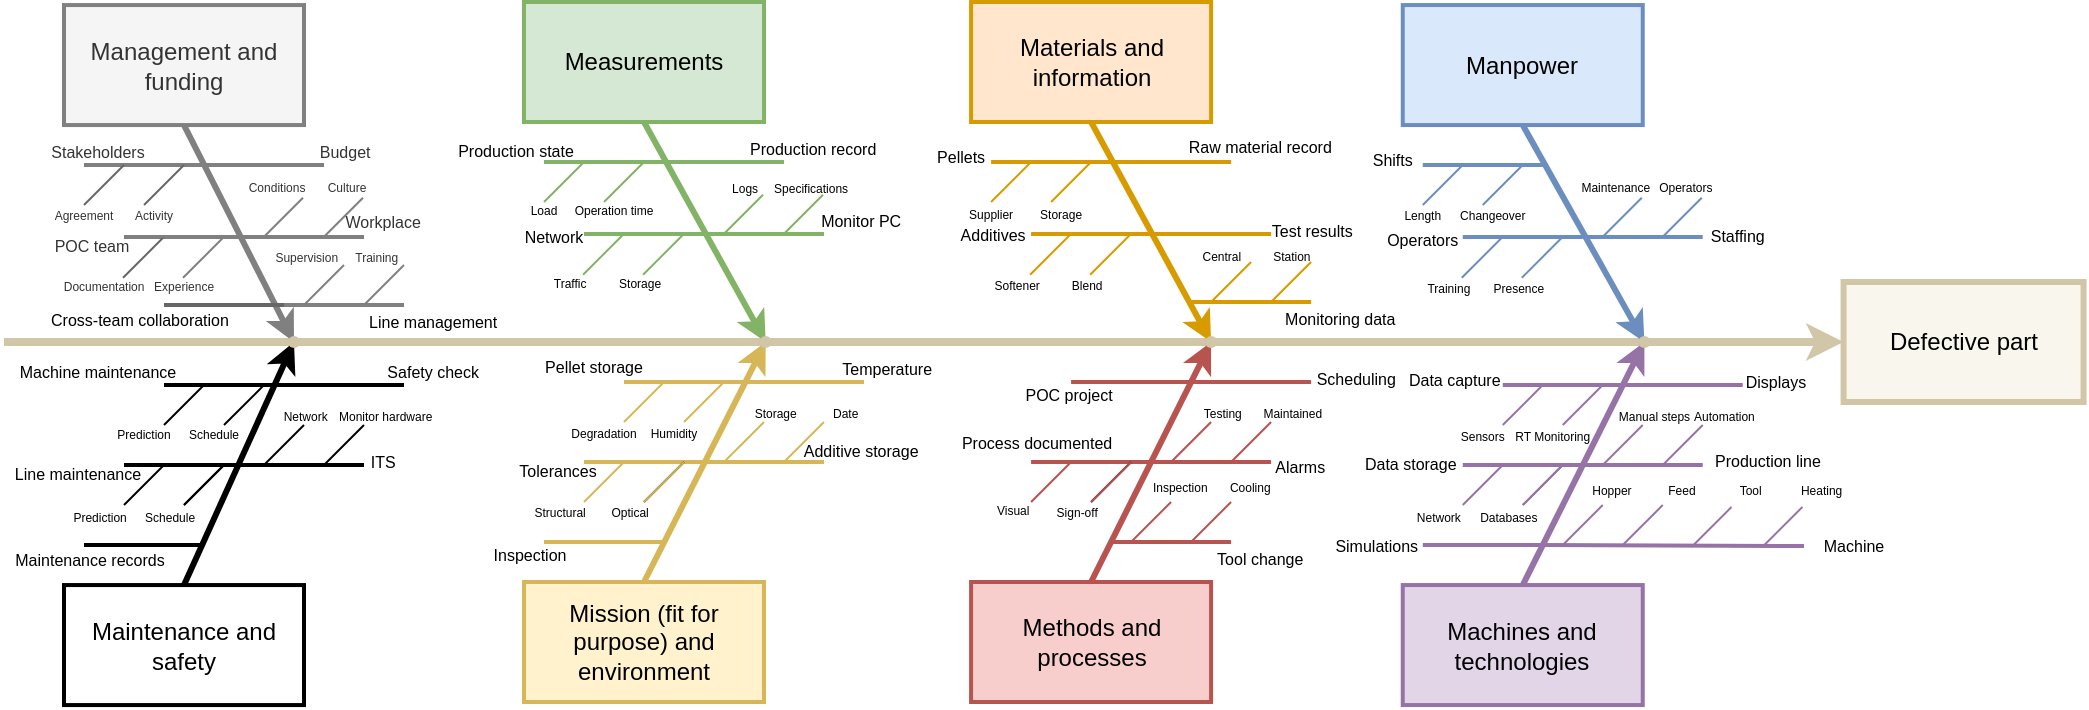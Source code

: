 <mxfile version="19.0.3" pages="4"><diagram id="YTMpKmhBTy25Sknq2T_L" name="Manufacturing"><mxGraphModel dx="2754" dy="1028" grid="1" gridSize="10" guides="1" tooltips="1" connect="1" arrows="1" fold="1" page="1" pageScale="1" pageWidth="827" pageHeight="1169" math="0" shadow="0"><root><mxCell id="bZcgU8KG57-F1ER2HjaA-0"/><mxCell id="bZcgU8KG57-F1ER2HjaA-1" parent="bZcgU8KG57-F1ER2HjaA-0"/><mxCell id="bZcgU8KG57-F1ER2HjaA-5" value="" style="edgeStyle=none;strokeWidth=4;rounded=0;startArrow=none;strokeColor=#D1C6A7;" parent="bZcgU8KG57-F1ER2HjaA-1" source="bZcgU8KG57-F1ER2HjaA-256" target="bZcgU8KG57-F1ER2HjaA-4" edge="1"><mxGeometry width="100" height="100" relative="1" as="geometry"><mxPoint x="630" y="180" as="sourcePoint"/><mxPoint x="243.542" y="140.0" as="targetPoint"/></mxGeometry></mxCell><mxCell id="bZcgU8KG57-F1ER2HjaA-259" value="" style="edgeStyle=none;strokeWidth=4;rounded=0;endArrow=none;startArrow=none;strokeColor=#D1C6A7;" parent="bZcgU8KG57-F1ER2HjaA-1" target="bZcgU8KG57-F1ER2HjaA-256" edge="1"><mxGeometry width="100" height="100" relative="1" as="geometry"><mxPoint x="379.93" y="190" as="sourcePoint"/><mxPoint x="600" y="190" as="targetPoint"/></mxGeometry></mxCell><mxCell id="bZcgU8KG57-F1ER2HjaA-261" value="" style="edgeStyle=none;strokeWidth=4;rounded=0;endArrow=none;startArrow=none;strokeColor=#D1C6A7;" parent="bZcgU8KG57-F1ER2HjaA-1" source="bZcgU8KG57-F1ER2HjaA-268" target="bZcgU8KG57-F1ER2HjaA-263" edge="1"><mxGeometry width="100" height="100" relative="1" as="geometry"><mxPoint x="-220" y="190" as="sourcePoint"/><mxPoint x="220" y="350" as="targetPoint"/></mxGeometry></mxCell><mxCell id="bZcgU8KG57-F1ER2HjaA-269" value="" style="edgeStyle=none;strokeWidth=4;rounded=0;endArrow=none;startArrow=none;" parent="bZcgU8KG57-F1ER2HjaA-1" source="bZcgU8KG57-F1ER2HjaA-268" edge="1"><mxGeometry width="100" height="100" relative="1" as="geometry"><mxPoint x="-220" y="190" as="sourcePoint"/><mxPoint x="160" y="190" as="targetPoint"/></mxGeometry></mxCell><mxCell id="bZcgU8KG57-F1ER2HjaA-270" value="" style="edgeStyle=none;strokeWidth=4;rounded=0;endArrow=none;startArrow=none;strokeColor=#D1C6A7;" parent="bZcgU8KG57-F1ER2HjaA-1" source="bZcgU8KG57-F1ER2HjaA-271" target="bZcgU8KG57-F1ER2HjaA-268" edge="1"><mxGeometry width="100" height="100" relative="1" as="geometry"><mxPoint x="-220" y="190" as="sourcePoint"/><mxPoint x="100" y="190" as="targetPoint"/></mxGeometry></mxCell><mxCell id="bZcgU8KG57-F1ER2HjaA-272" value="" style="edgeStyle=none;strokeWidth=4;rounded=0;endArrow=none;strokeColor=#D1C6A7;" parent="bZcgU8KG57-F1ER2HjaA-1" target="bZcgU8KG57-F1ER2HjaA-271" edge="1"><mxGeometry width="100" height="100" relative="1" as="geometry"><mxPoint x="-220" y="190" as="sourcePoint"/><mxPoint x="160.83" y="190" as="targetPoint"/></mxGeometry></mxCell><mxCell id="bZcgU8KG57-F1ER2HjaA-2" value="Measurements" style="whiteSpace=wrap;strokeWidth=2;fillColor=#d5e8d4;strokeColor=#82b366;" parent="bZcgU8KG57-F1ER2HjaA-1" vertex="1"><mxGeometry x="40" y="20.0" width="120" height="60" as="geometry"/></mxCell><mxCell id="bZcgU8KG57-F1ER2HjaA-3" value="Mission (fit for purpose) and environment" style="whiteSpace=wrap;strokeWidth=2;fillColor=#fff2cc;strokeColor=#d6b656;" parent="bZcgU8KG57-F1ER2HjaA-1" vertex="1"><mxGeometry x="40" y="310.0" width="120" height="60" as="geometry"/></mxCell><mxCell id="bZcgU8KG57-F1ER2HjaA-4" value="Defective part" style="whiteSpace=wrap;strokeWidth=3;fillColor=#f9f7ed;strokeColor=#D1C6A7;" parent="bZcgU8KG57-F1ER2HjaA-1" vertex="1"><mxGeometry x="699.792" y="160.0" width="120" height="60" as="geometry"/></mxCell><mxCell id="bZcgU8KG57-F1ER2HjaA-6" value="" style="edgeStyle=none;exitX=0.5;exitY=1;strokeWidth=3;rounded=0;fillColor=#d5e8d4;strokeColor=#82b366;" parent="bZcgU8KG57-F1ER2HjaA-1" source="bZcgU8KG57-F1ER2HjaA-2" target="bZcgU8KG57-F1ER2HjaA-268" edge="1"><mxGeometry width="100" height="100" relative="1" as="geometry"><mxPoint x="100" y="100.0" as="sourcePoint"/><mxPoint x="160" y="190.0" as="targetPoint"/></mxGeometry></mxCell><mxCell id="bZcgU8KG57-F1ER2HjaA-7" value="" style="edgeStyle=none;exitX=0.5;exitY=0;strokeWidth=3;rounded=0;fillColor=#fff2cc;strokeColor=#d6b656;" parent="bZcgU8KG57-F1ER2HjaA-1" target="bZcgU8KG57-F1ER2HjaA-268" edge="1"><mxGeometry width="100" height="100" relative="1" as="geometry"><mxPoint x="100" y="310.0" as="sourcePoint"/><mxPoint x="160" y="190.0" as="targetPoint"/></mxGeometry></mxCell><mxCell id="bZcgU8KG57-F1ER2HjaA-8" value="" style="edgeStyle=none;endArrow=none;strokeWidth=2;rounded=0;fillColor=#d5e8d4;strokeColor=#82b366;" parent="bZcgU8KG57-F1ER2HjaA-1" edge="1"><mxGeometry width="100" height="100" relative="1" as="geometry"><mxPoint x="50.0" y="100.0" as="sourcePoint"/><mxPoint x="110" y="100.0" as="targetPoint"/></mxGeometry></mxCell><mxCell id="bZcgU8KG57-F1ER2HjaA-9" value="" style="edgeStyle=none;endArrow=none;strokeWidth=2;rounded=0;fillColor=#d5e8d4;strokeColor=#82b366;" parent="bZcgU8KG57-F1ER2HjaA-1" edge="1"><mxGeometry width="100" height="100" relative="1" as="geometry"><mxPoint x="70" y="136.0" as="sourcePoint"/><mxPoint x="130" y="136.0" as="targetPoint"/></mxGeometry></mxCell><mxCell id="bZcgU8KG57-F1ER2HjaA-11" value="" style="edgeStyle=none;endArrow=none;strokeWidth=2;rounded=0;fillColor=#d5e8d4;strokeColor=#82b366;" parent="bZcgU8KG57-F1ER2HjaA-1" edge="1"><mxGeometry width="100" height="100" relative="1" as="geometry"><mxPoint x="110" y="100.0" as="sourcePoint"/><mxPoint x="170" y="100.0" as="targetPoint"/></mxGeometry></mxCell><mxCell id="bZcgU8KG57-F1ER2HjaA-12" value="" style="edgeStyle=none;endArrow=none;strokeWidth=2;rounded=0;fillColor=#d5e8d4;strokeColor=#82b366;" parent="bZcgU8KG57-F1ER2HjaA-1" edge="1"><mxGeometry width="100" height="100" relative="1" as="geometry"><mxPoint x="130" y="136.0" as="sourcePoint"/><mxPoint x="190" y="136.0" as="targetPoint"/></mxGeometry></mxCell><mxCell id="bZcgU8KG57-F1ER2HjaA-14" value="" style="edgeStyle=none;endArrow=none;strokeWidth=2;rounded=0;fillColor=#fff2cc;strokeColor=#d6b656;" parent="bZcgU8KG57-F1ER2HjaA-1" edge="1"><mxGeometry width="100" height="100" relative="1" as="geometry"><mxPoint x="90" y="210.0" as="sourcePoint"/><mxPoint x="150" y="210.0" as="targetPoint"/></mxGeometry></mxCell><mxCell id="bZcgU8KG57-F1ER2HjaA-15" value="" style="edgeStyle=none;endArrow=none;strokeWidth=2;rounded=0;fillColor=#fff2cc;strokeColor=#d6b656;" parent="bZcgU8KG57-F1ER2HjaA-1" edge="1"><mxGeometry width="100" height="100" relative="1" as="geometry"><mxPoint x="70" y="250.0" as="sourcePoint"/><mxPoint x="130" y="250.0" as="targetPoint"/></mxGeometry></mxCell><mxCell id="bZcgU8KG57-F1ER2HjaA-16" value="" style="edgeStyle=none;endArrow=none;strokeWidth=2;rounded=0;fillColor=#fff2cc;strokeColor=#d6b656;" parent="bZcgU8KG57-F1ER2HjaA-1" edge="1"><mxGeometry width="100" height="100" relative="1" as="geometry"><mxPoint x="50.0" y="290.0" as="sourcePoint"/><mxPoint x="110" y="290.0" as="targetPoint"/></mxGeometry></mxCell><mxCell id="bZcgU8KG57-F1ER2HjaA-17" value="" style="edgeStyle=none;endArrow=none;strokeWidth=2;rounded=0;fillColor=#fff2cc;strokeColor=#d6b656;" parent="bZcgU8KG57-F1ER2HjaA-1" edge="1"><mxGeometry width="100" height="100" relative="1" as="geometry"><mxPoint x="150" y="210.0" as="sourcePoint"/><mxPoint x="210" y="210.0" as="targetPoint"/></mxGeometry></mxCell><mxCell id="bZcgU8KG57-F1ER2HjaA-18" value="" style="edgeStyle=none;endArrow=none;strokeWidth=2;rounded=0;fillColor=#fff2cc;strokeColor=#d6b656;" parent="bZcgU8KG57-F1ER2HjaA-1" edge="1"><mxGeometry width="100" height="100" relative="1" as="geometry"><mxPoint x="130" y="250.0" as="sourcePoint"/><mxPoint x="190" y="250.0" as="targetPoint"/></mxGeometry></mxCell><mxCell id="bZcgU8KG57-F1ER2HjaA-20" value="" style="edgeStyle=none;endArrow=none;rounded=0;fillColor=#d5e8d4;strokeColor=#82b366;" parent="bZcgU8KG57-F1ER2HjaA-1" edge="1"><mxGeometry width="100" height="100" relative="1" as="geometry"><mxPoint x="80" y="120.0" as="sourcePoint"/><mxPoint x="100" y="100.0" as="targetPoint"/></mxGeometry></mxCell><mxCell id="bZcgU8KG57-F1ER2HjaA-21" value="" style="edgeStyle=none;endArrow=none;rounded=0;fillColor=#d5e8d4;strokeColor=#82b366;" parent="bZcgU8KG57-F1ER2HjaA-1" edge="1"><mxGeometry width="100" height="100" relative="1" as="geometry"><mxPoint x="50.0" y="120.0" as="sourcePoint"/><mxPoint x="70" y="100.0" as="targetPoint"/></mxGeometry></mxCell><mxCell id="bZcgU8KG57-F1ER2HjaA-24" value="" style="edgeStyle=none;endArrow=none;rounded=0;fillColor=#d5e8d4;strokeColor=#82b366;" parent="bZcgU8KG57-F1ER2HjaA-1" edge="1"><mxGeometry width="100" height="100" relative="1" as="geometry"><mxPoint x="139.518" y="136.37" as="sourcePoint"/><mxPoint x="159.518" y="116.37" as="targetPoint"/></mxGeometry></mxCell><mxCell id="bZcgU8KG57-F1ER2HjaA-25" value="" style="edgeStyle=none;endArrow=none;rounded=0;fillColor=#d5e8d4;strokeColor=#82b366;" parent="bZcgU8KG57-F1ER2HjaA-1" edge="1"><mxGeometry width="100" height="100" relative="1" as="geometry"><mxPoint x="169.518" y="136.37" as="sourcePoint"/><mxPoint x="189.518" y="116.37" as="targetPoint"/></mxGeometry></mxCell><mxCell id="bZcgU8KG57-F1ER2HjaA-26" value="" style="edgeStyle=none;endArrow=none;rounded=0;fillColor=#d5e8d4;strokeColor=#82b366;" parent="bZcgU8KG57-F1ER2HjaA-1" edge="1"><mxGeometry width="100" height="100" relative="1" as="geometry"><mxPoint x="99.518" y="156.37" as="sourcePoint"/><mxPoint x="119.518" y="136.37" as="targetPoint"/></mxGeometry></mxCell><mxCell id="bZcgU8KG57-F1ER2HjaA-27" value="" style="edgeStyle=none;endArrow=none;rounded=0;fillColor=#d5e8d4;strokeColor=#82b366;" parent="bZcgU8KG57-F1ER2HjaA-1" edge="1"><mxGeometry width="100" height="100" relative="1" as="geometry"><mxPoint x="69.518" y="156.37" as="sourcePoint"/><mxPoint x="89.518" y="136.37" as="targetPoint"/></mxGeometry></mxCell><mxCell id="bZcgU8KG57-F1ER2HjaA-30" value="" style="edgeStyle=none;endArrow=none;rounded=0;fillColor=#fff2cc;strokeColor=#d6b656;" parent="bZcgU8KG57-F1ER2HjaA-1" edge="1"><mxGeometry width="100" height="100" relative="1" as="geometry"><mxPoint x="170" y="250.0" as="sourcePoint"/><mxPoint x="190" y="230.0" as="targetPoint"/></mxGeometry></mxCell><mxCell id="bZcgU8KG57-F1ER2HjaA-31" value="" style="edgeStyle=none;endArrow=none;rounded=0;fillColor=#fff2cc;strokeColor=#d6b656;" parent="bZcgU8KG57-F1ER2HjaA-1" edge="1"><mxGeometry width="100" height="100" relative="1" as="geometry"><mxPoint x="140" y="250.0" as="sourcePoint"/><mxPoint x="160" y="230.0" as="targetPoint"/></mxGeometry></mxCell><mxCell id="bZcgU8KG57-F1ER2HjaA-32" value="" style="edgeStyle=none;endArrow=none;rounded=0;" parent="bZcgU8KG57-F1ER2HjaA-1" edge="1"><mxGeometry width="100" height="100" relative="1" as="geometry"><mxPoint x="100" y="270.0" as="sourcePoint"/><mxPoint x="120" y="250.0" as="targetPoint"/></mxGeometry></mxCell><mxCell id="bZcgU8KG57-F1ER2HjaA-33" value="" style="edgeStyle=none;endArrow=none;rounded=0;fillColor=#fff2cc;strokeColor=#d6b656;" parent="bZcgU8KG57-F1ER2HjaA-1" edge="1"><mxGeometry width="100" height="100" relative="1" as="geometry"><mxPoint x="100" y="270.0" as="sourcePoint"/><mxPoint x="120" y="250.0" as="targetPoint"/></mxGeometry></mxCell><mxCell id="bZcgU8KG57-F1ER2HjaA-34" value="" style="edgeStyle=none;endArrow=none;rounded=0;fillColor=#fff2cc;strokeColor=#d6b656;" parent="bZcgU8KG57-F1ER2HjaA-1" edge="1"><mxGeometry width="100" height="100" relative="1" as="geometry"><mxPoint x="70" y="270.0" as="sourcePoint"/><mxPoint x="90" y="250.0" as="targetPoint"/></mxGeometry></mxCell><mxCell id="bZcgU8KG57-F1ER2HjaA-35" value="" style="edgeStyle=none;endArrow=none;rounded=0;fillColor=#fff2cc;strokeColor=#d6b656;" parent="bZcgU8KG57-F1ER2HjaA-1" edge="1"><mxGeometry width="100" height="100" relative="1" as="geometry"><mxPoint x="120" y="230.0" as="sourcePoint"/><mxPoint x="140" y="210.0" as="targetPoint"/></mxGeometry></mxCell><mxCell id="bZcgU8KG57-F1ER2HjaA-36" value="" style="edgeStyle=none;endArrow=none;rounded=0;fillColor=#fff2cc;strokeColor=#d6b656;" parent="bZcgU8KG57-F1ER2HjaA-1" edge="1"><mxGeometry width="100" height="100" relative="1" as="geometry"><mxPoint x="90" y="230.0" as="sourcePoint"/><mxPoint x="110" y="210.0" as="targetPoint"/></mxGeometry></mxCell><mxCell id="bZcgU8KG57-F1ER2HjaA-37" value="Production state" style="text;spacingTop=-5;fontSize=8;align=center;verticalAlign=middle;points=[]" parent="bZcgU8KG57-F1ER2HjaA-1" vertex="1"><mxGeometry x="21" y="87.0" width="30" height="20.0" as="geometry"/></mxCell><mxCell id="bZcgU8KG57-F1ER2HjaA-38" value="Network" style="text;spacingTop=-5;fontSize=8;align=center;verticalAlign=middle;points=[]" parent="bZcgU8KG57-F1ER2HjaA-1" vertex="1"><mxGeometry x="40.0" y="130" width="30" height="20.0" as="geometry"/></mxCell><mxCell id="bZcgU8KG57-F1ER2HjaA-40" value="Pellet storage" style="text;spacingTop=-5;fontSize=8;align=center;verticalAlign=middle;points=[]" parent="bZcgU8KG57-F1ER2HjaA-1" vertex="1"><mxGeometry x="60.0" y="195.0" width="30" height="20.0" as="geometry"/></mxCell><mxCell id="bZcgU8KG57-F1ER2HjaA-41" value="Tolerances" style="text;spacingTop=-5;fontSize=8;align=center;verticalAlign=middle;points=[]" parent="bZcgU8KG57-F1ER2HjaA-1" vertex="1"><mxGeometry x="42.0" y="247.0" width="30" height="20.0" as="geometry"/></mxCell><mxCell id="bZcgU8KG57-F1ER2HjaA-42" value="Inspection" style="text;spacingTop=-5;fontSize=8;align=center;verticalAlign=middle;points=[]" parent="bZcgU8KG57-F1ER2HjaA-1" vertex="1"><mxGeometry x="28.0" y="289.0" width="30" height="20.0" as="geometry"/></mxCell><mxCell id="bZcgU8KG57-F1ER2HjaA-43" value="Load" style="text;spacingTop=-5;fontSize=6;align=center;verticalAlign=middle;points=[]" parent="bZcgU8KG57-F1ER2HjaA-1" vertex="1"><mxGeometry x="35.0" y="117" width="30" height="20.0" as="geometry"/></mxCell><mxCell id="bZcgU8KG57-F1ER2HjaA-44" value="Operation time" style="text;spacingTop=-5;fontSize=6;align=center;verticalAlign=middle;points=[]" parent="bZcgU8KG57-F1ER2HjaA-1" vertex="1"><mxGeometry x="70.0" y="117.0" width="30" height="20.0" as="geometry"/></mxCell><mxCell id="bZcgU8KG57-F1ER2HjaA-45" value="Traffic" style="text;spacingTop=-5;fontSize=6;align=center;verticalAlign=middle;points=[]" parent="bZcgU8KG57-F1ER2HjaA-1" vertex="1"><mxGeometry x="48.056" y="153.528" width="30" height="20.0" as="geometry"/></mxCell><mxCell id="bZcgU8KG57-F1ER2HjaA-46" value="Storage" style="text;spacingTop=-5;fontSize=6;align=center;verticalAlign=middle;points=[]" parent="bZcgU8KG57-F1ER2HjaA-1" vertex="1"><mxGeometry x="83.056" y="153.528" width="30" height="20.0" as="geometry"/></mxCell><mxCell id="bZcgU8KG57-F1ER2HjaA-47" value="Degradation" style="text;spacingTop=-5;fontSize=6;align=center;verticalAlign=middle;points=[]" parent="bZcgU8KG57-F1ER2HjaA-1" vertex="1"><mxGeometry x="65" y="228.417" width="30" height="20.0" as="geometry"/></mxCell><mxCell id="bZcgU8KG57-F1ER2HjaA-48" value="Humidity" style="text;spacingTop=-5;fontSize=6;align=center;verticalAlign=middle;points=[]" parent="bZcgU8KG57-F1ER2HjaA-1" vertex="1"><mxGeometry x="100.0" y="228.417" width="30" height="20.0" as="geometry"/></mxCell><mxCell id="bZcgU8KG57-F1ER2HjaA-49" value="Structural" style="text;spacingTop=-5;fontSize=6;align=center;verticalAlign=middle;points=[]" parent="bZcgU8KG57-F1ER2HjaA-1" vertex="1"><mxGeometry x="43.056" y="267.972" width="30" height="20.0" as="geometry"/></mxCell><mxCell id="bZcgU8KG57-F1ER2HjaA-50" value="Optical" style="text;spacingTop=-5;fontSize=6;align=center;verticalAlign=middle;points=[]" parent="bZcgU8KG57-F1ER2HjaA-1" vertex="1"><mxGeometry x="78.056" y="267.972" width="30" height="20.0" as="geometry"/></mxCell><mxCell id="bZcgU8KG57-F1ER2HjaA-51" value="Logs" style="text;spacingTop=-5;fontSize=6;align=center;verticalAlign=middle;points=[]" parent="bZcgU8KG57-F1ER2HjaA-1" vertex="1"><mxGeometry x="135.528" y="105.889" width="30" height="20.0" as="geometry"/></mxCell><mxCell id="bZcgU8KG57-F1ER2HjaA-52" value="Specifications" style="text;spacingTop=-5;fontSize=6;align=center;verticalAlign=middle;points=[]" parent="bZcgU8KG57-F1ER2HjaA-1" vertex="1"><mxGeometry x="168.528" y="105.889" width="30" height="20.0" as="geometry"/></mxCell><mxCell id="bZcgU8KG57-F1ER2HjaA-55" value="Storage" style="text;spacingTop=-5;fontSize=6;align=center;verticalAlign=middle;points=[]" parent="bZcgU8KG57-F1ER2HjaA-1" vertex="1"><mxGeometry x="150.833" y="218.333" width="30" height="20.0" as="geometry"/></mxCell><mxCell id="bZcgU8KG57-F1ER2HjaA-56" value="Date" style="text;spacingTop=-5;fontSize=6;align=center;verticalAlign=middle;points=[]" parent="bZcgU8KG57-F1ER2HjaA-1" vertex="1"><mxGeometry x="185.833" y="218.333" width="30" height="20.0" as="geometry"/></mxCell><mxCell id="bZcgU8KG57-F1ER2HjaA-59" value="Production record" style="text;spacingTop=-5;fontSize=8;align=center;verticalAlign=middle;points=[]" parent="bZcgU8KG57-F1ER2HjaA-1" vertex="1"><mxGeometry x="169.583" y="85.972" width="30" height="20.0" as="geometry"/></mxCell><mxCell id="bZcgU8KG57-F1ER2HjaA-60" value="Monitor PC" style="text;spacingTop=-5;fontSize=8;align=center;verticalAlign=middle;points=[]" parent="bZcgU8KG57-F1ER2HjaA-1" vertex="1"><mxGeometry x="193.583" y="121.972" width="30" height="20.0" as="geometry"/></mxCell><mxCell id="bZcgU8KG57-F1ER2HjaA-62" value="Temperature" style="text;spacingTop=-5;fontSize=8;align=center;verticalAlign=middle;points=[]" parent="bZcgU8KG57-F1ER2HjaA-1" vertex="1"><mxGeometry x="206.583" y="195.972" width="30" height="20.0" as="geometry"/></mxCell><mxCell id="bZcgU8KG57-F1ER2HjaA-63" value="Additive storage" style="text;spacingTop=-5;fontSize=8;align=center;verticalAlign=middle;points=[]" parent="bZcgU8KG57-F1ER2HjaA-1" vertex="1"><mxGeometry x="193.583" y="236.972" width="30" height="20.0" as="geometry"/></mxCell><mxCell id="bZcgU8KG57-F1ER2HjaA-65" value="Materials and information" style="whiteSpace=wrap;strokeWidth=2;fillColor=#ffe6cc;strokeColor=#d79b00;" parent="bZcgU8KG57-F1ER2HjaA-1" vertex="1"><mxGeometry x="263.542" y="20" width="120" height="60" as="geometry"/></mxCell><mxCell id="bZcgU8KG57-F1ER2HjaA-66" value="Methods and processes" style="whiteSpace=wrap;strokeWidth=2;fillColor=#f8cecc;strokeColor=#b85450;" parent="bZcgU8KG57-F1ER2HjaA-1" vertex="1"><mxGeometry x="263.542" y="310" width="120" height="60" as="geometry"/></mxCell><mxCell id="bZcgU8KG57-F1ER2HjaA-67" value="" style="edgeStyle=none;exitX=0.5;exitY=1;strokeWidth=3;rounded=0;fillColor=#ffe6cc;strokeColor=#d79b00;" parent="bZcgU8KG57-F1ER2HjaA-1" source="bZcgU8KG57-F1ER2HjaA-65" target="bZcgU8KG57-F1ER2HjaA-263" edge="1"><mxGeometry width="100" height="100" relative="1" as="geometry"><mxPoint x="323.542" y="100.0" as="sourcePoint"/><mxPoint x="383.542" y="190" as="targetPoint"/></mxGeometry></mxCell><mxCell id="bZcgU8KG57-F1ER2HjaA-69" value="" style="edgeStyle=none;endArrow=none;strokeWidth=2;rounded=0;fillColor=#ffe6cc;strokeColor=#d79b00;" parent="bZcgU8KG57-F1ER2HjaA-1" edge="1"><mxGeometry width="100" height="100" relative="1" as="geometry"><mxPoint x="273.542" y="100.0" as="sourcePoint"/><mxPoint x="333.542" y="100.0" as="targetPoint"/></mxGeometry></mxCell><mxCell id="bZcgU8KG57-F1ER2HjaA-70" value="" style="edgeStyle=none;endArrow=none;strokeWidth=2;rounded=0;fillColor=#ffe6cc;strokeColor=#d79b00;" parent="bZcgU8KG57-F1ER2HjaA-1" edge="1"><mxGeometry width="100" height="100" relative="1" as="geometry"><mxPoint x="293.542" y="136.0" as="sourcePoint"/><mxPoint x="353.542" y="136.0" as="targetPoint"/></mxGeometry></mxCell><mxCell id="bZcgU8KG57-F1ER2HjaA-72" value="" style="edgeStyle=none;endArrow=none;strokeWidth=2;rounded=0;fillColor=#ffe6cc;strokeColor=#d79b00;" parent="bZcgU8KG57-F1ER2HjaA-1" edge="1"><mxGeometry width="100" height="100" relative="1" as="geometry"><mxPoint x="333.542" y="100.0" as="sourcePoint"/><mxPoint x="393.542" y="100.0" as="targetPoint"/></mxGeometry></mxCell><mxCell id="bZcgU8KG57-F1ER2HjaA-73" value="" style="edgeStyle=none;endArrow=none;strokeWidth=2;rounded=0;fillColor=#ffe6cc;strokeColor=#d79b00;" parent="bZcgU8KG57-F1ER2HjaA-1" edge="1"><mxGeometry width="100" height="100" relative="1" as="geometry"><mxPoint x="353.542" y="136.0" as="sourcePoint"/><mxPoint x="413.542" y="136.0" as="targetPoint"/></mxGeometry></mxCell><mxCell id="bZcgU8KG57-F1ER2HjaA-74" value="" style="edgeStyle=none;endArrow=none;strokeWidth=2;rounded=0;fillColor=#ffe6cc;strokeColor=#d79b00;" parent="bZcgU8KG57-F1ER2HjaA-1" edge="1"><mxGeometry width="100" height="100" relative="1" as="geometry"><mxPoint x="373.542" y="170" as="sourcePoint"/><mxPoint x="433.542" y="170" as="targetPoint"/></mxGeometry></mxCell><mxCell id="bZcgU8KG57-F1ER2HjaA-75" value="" style="edgeStyle=none;endArrow=none;strokeWidth=2;rounded=0;fillColor=#f8cecc;strokeColor=#b85450;" parent="bZcgU8KG57-F1ER2HjaA-1" edge="1"><mxGeometry width="100" height="100" relative="1" as="geometry"><mxPoint x="313.542" y="210" as="sourcePoint"/><mxPoint x="373.542" y="210" as="targetPoint"/></mxGeometry></mxCell><mxCell id="bZcgU8KG57-F1ER2HjaA-76" value="" style="edgeStyle=none;endArrow=none;strokeWidth=2;rounded=0;fillColor=#f8cecc;strokeColor=#b85450;" parent="bZcgU8KG57-F1ER2HjaA-1" edge="1"><mxGeometry width="100" height="100" relative="1" as="geometry"><mxPoint x="293.542" y="250" as="sourcePoint"/><mxPoint x="353.542" y="250" as="targetPoint"/></mxGeometry></mxCell><mxCell id="bZcgU8KG57-F1ER2HjaA-78" value="" style="edgeStyle=none;endArrow=none;strokeWidth=2;rounded=0;fillColor=#f8cecc;strokeColor=#b85450;" parent="bZcgU8KG57-F1ER2HjaA-1" edge="1"><mxGeometry width="100" height="100" relative="1" as="geometry"><mxPoint x="373.542" y="210" as="sourcePoint"/><mxPoint x="433.542" y="210" as="targetPoint"/></mxGeometry></mxCell><mxCell id="bZcgU8KG57-F1ER2HjaA-79" value="" style="edgeStyle=none;endArrow=none;strokeWidth=2;rounded=0;fillColor=#f8cecc;strokeColor=#b85450;" parent="bZcgU8KG57-F1ER2HjaA-1" edge="1"><mxGeometry width="100" height="100" relative="1" as="geometry"><mxPoint x="353.542" y="250" as="sourcePoint"/><mxPoint x="413.542" y="250" as="targetPoint"/></mxGeometry></mxCell><mxCell id="bZcgU8KG57-F1ER2HjaA-80" value="" style="edgeStyle=none;endArrow=none;strokeWidth=2;rounded=0;fillColor=#f8cecc;strokeColor=#b85450;" parent="bZcgU8KG57-F1ER2HjaA-1" edge="1"><mxGeometry width="100" height="100" relative="1" as="geometry"><mxPoint x="333.542" y="290" as="sourcePoint"/><mxPoint x="393.542" y="290" as="targetPoint"/></mxGeometry></mxCell><mxCell id="bZcgU8KG57-F1ER2HjaA-81" value="" style="edgeStyle=none;endArrow=none;rounded=0;fillColor=#ffe6cc;strokeColor=#d79b00;" parent="bZcgU8KG57-F1ER2HjaA-1" edge="1"><mxGeometry width="100" height="100" relative="1" as="geometry"><mxPoint x="303.542" y="120.0" as="sourcePoint"/><mxPoint x="323.542" y="100.0" as="targetPoint"/></mxGeometry></mxCell><mxCell id="bZcgU8KG57-F1ER2HjaA-82" value="" style="edgeStyle=none;endArrow=none;rounded=0;fillColor=#ffe6cc;strokeColor=#d79b00;" parent="bZcgU8KG57-F1ER2HjaA-1" edge="1"><mxGeometry width="100" height="100" relative="1" as="geometry"><mxPoint x="273.542" y="120.0" as="sourcePoint"/><mxPoint x="293.542" y="100.0" as="targetPoint"/></mxGeometry></mxCell><mxCell id="bZcgU8KG57-F1ER2HjaA-83" value="" style="edgeStyle=none;endArrow=none;rounded=0;fillColor=#ffe6cc;strokeColor=#d79b00;" parent="bZcgU8KG57-F1ER2HjaA-1" edge="1"><mxGeometry width="100" height="100" relative="1" as="geometry"><mxPoint x="383.542" y="170" as="sourcePoint"/><mxPoint x="403.542" y="150.0" as="targetPoint"/></mxGeometry></mxCell><mxCell id="bZcgU8KG57-F1ER2HjaA-84" value="" style="edgeStyle=none;endArrow=none;rounded=0;fillColor=#ffe6cc;strokeColor=#d79b00;" parent="bZcgU8KG57-F1ER2HjaA-1" edge="1"><mxGeometry width="100" height="100" relative="1" as="geometry"><mxPoint x="413.542" y="170" as="sourcePoint"/><mxPoint x="433.542" y="150.0" as="targetPoint"/></mxGeometry></mxCell><mxCell id="bZcgU8KG57-F1ER2HjaA-87" value="" style="edgeStyle=none;endArrow=none;rounded=0;fillColor=#ffe6cc;strokeColor=#d79b00;" parent="bZcgU8KG57-F1ER2HjaA-1" edge="1"><mxGeometry width="100" height="100" relative="1" as="geometry"><mxPoint x="323.059" y="156.37" as="sourcePoint"/><mxPoint x="343.059" y="136.37" as="targetPoint"/></mxGeometry></mxCell><mxCell id="bZcgU8KG57-F1ER2HjaA-88" value="" style="edgeStyle=none;endArrow=none;rounded=0;fillColor=#ffe6cc;strokeColor=#d79b00;" parent="bZcgU8KG57-F1ER2HjaA-1" edge="1"><mxGeometry width="100" height="100" relative="1" as="geometry"><mxPoint x="293.059" y="156.37" as="sourcePoint"/><mxPoint x="313.059" y="136.37" as="targetPoint"/></mxGeometry></mxCell><mxCell id="bZcgU8KG57-F1ER2HjaA-89" value="" style="edgeStyle=none;endArrow=none;rounded=0;fillColor=#f8cecc;strokeColor=#b85450;" parent="bZcgU8KG57-F1ER2HjaA-1" edge="1"><mxGeometry width="100" height="100" relative="1" as="geometry"><mxPoint x="373.542" y="290" as="sourcePoint"/><mxPoint x="393.542" y="270" as="targetPoint"/></mxGeometry></mxCell><mxCell id="bZcgU8KG57-F1ER2HjaA-90" value="" style="edgeStyle=none;endArrow=none;rounded=0;fillColor=#f8cecc;strokeColor=#b85450;" parent="bZcgU8KG57-F1ER2HjaA-1" edge="1"><mxGeometry width="100" height="100" relative="1" as="geometry"><mxPoint x="343.542" y="290" as="sourcePoint"/><mxPoint x="363.542" y="270" as="targetPoint"/></mxGeometry></mxCell><mxCell id="bZcgU8KG57-F1ER2HjaA-91" value="" style="edgeStyle=none;endArrow=none;rounded=0;fillColor=#f8cecc;strokeColor=#b85450;" parent="bZcgU8KG57-F1ER2HjaA-1" edge="1"><mxGeometry width="100" height="100" relative="1" as="geometry"><mxPoint x="393.542" y="250" as="sourcePoint"/><mxPoint x="413.542" y="230" as="targetPoint"/></mxGeometry></mxCell><mxCell id="bZcgU8KG57-F1ER2HjaA-92" value="" style="edgeStyle=none;endArrow=none;rounded=0;fillColor=#f8cecc;strokeColor=#b85450;" parent="bZcgU8KG57-F1ER2HjaA-1" edge="1"><mxGeometry width="100" height="100" relative="1" as="geometry"><mxPoint x="363.542" y="250" as="sourcePoint"/><mxPoint x="383.542" y="230" as="targetPoint"/></mxGeometry></mxCell><mxCell id="bZcgU8KG57-F1ER2HjaA-93" value="" style="edgeStyle=none;endArrow=none;rounded=0;" parent="bZcgU8KG57-F1ER2HjaA-1" edge="1"><mxGeometry width="100" height="100" relative="1" as="geometry"><mxPoint x="323.542" y="270" as="sourcePoint"/><mxPoint x="343.542" y="250" as="targetPoint"/></mxGeometry></mxCell><mxCell id="bZcgU8KG57-F1ER2HjaA-94" value="" style="edgeStyle=none;endArrow=none;rounded=0;fillColor=#f8cecc;strokeColor=#b85450;" parent="bZcgU8KG57-F1ER2HjaA-1" edge="1"><mxGeometry width="100" height="100" relative="1" as="geometry"><mxPoint x="323.542" y="270" as="sourcePoint"/><mxPoint x="343.542" y="250" as="targetPoint"/></mxGeometry></mxCell><mxCell id="bZcgU8KG57-F1ER2HjaA-95" value="" style="edgeStyle=none;endArrow=none;rounded=0;fillColor=#f8cecc;strokeColor=#b85450;" parent="bZcgU8KG57-F1ER2HjaA-1" edge="1"><mxGeometry width="100" height="100" relative="1" as="geometry"><mxPoint x="293.542" y="270" as="sourcePoint"/><mxPoint x="313.542" y="250" as="targetPoint"/></mxGeometry></mxCell><mxCell id="bZcgU8KG57-F1ER2HjaA-98" value="Pellets" style="text;spacingTop=-5;fontSize=8;align=center;verticalAlign=middle;points=[]" parent="bZcgU8KG57-F1ER2HjaA-1" vertex="1"><mxGeometry x="243.542" y="90.0" width="30" height="20.0" as="geometry"/></mxCell><mxCell id="bZcgU8KG57-F1ER2HjaA-99" value="Additives" style="text;spacingTop=-5;fontSize=8;align=center;verticalAlign=middle;points=[]" parent="bZcgU8KG57-F1ER2HjaA-1" vertex="1"><mxGeometry x="259.542" y="129.0" width="30" height="20.0" as="geometry"/></mxCell><mxCell id="bZcgU8KG57-F1ER2HjaA-101" value="POC project" style="text;spacingTop=-5;fontSize=8;align=center;verticalAlign=middle;points=[]" parent="bZcgU8KG57-F1ER2HjaA-1" vertex="1"><mxGeometry x="297.542" y="209.0" width="30" height="20.0" as="geometry"/></mxCell><mxCell id="bZcgU8KG57-F1ER2HjaA-102" value="Process documented" style="text;spacingTop=-5;fontSize=8;align=center;verticalAlign=middle;points=[]" parent="bZcgU8KG57-F1ER2HjaA-1" vertex="1"><mxGeometry x="281.542" y="232.86" width="30" height="20.0" as="geometry"/></mxCell><mxCell id="bZcgU8KG57-F1ER2HjaA-104" value="Supplier" style="text;spacingTop=-5;fontSize=6;align=center;verticalAlign=middle;points=[]" parent="bZcgU8KG57-F1ER2HjaA-1" vertex="1"><mxGeometry x="258.542" y="119.0" width="30" height="20.0" as="geometry"/></mxCell><mxCell id="bZcgU8KG57-F1ER2HjaA-105" value="Storage" style="text;spacingTop=-5;fontSize=6;align=center;verticalAlign=middle;points=[]" parent="bZcgU8KG57-F1ER2HjaA-1" vertex="1"><mxGeometry x="293.542" y="119.0" width="30" height="20.0" as="geometry"/></mxCell><mxCell id="bZcgU8KG57-F1ER2HjaA-106" value="Softener" style="text;spacingTop=-5;fontSize=6;align=center;verticalAlign=middle;points=[]" parent="bZcgU8KG57-F1ER2HjaA-1" vertex="1"><mxGeometry x="271.597" y="154.528" width="30" height="20.0" as="geometry"/></mxCell><mxCell id="bZcgU8KG57-F1ER2HjaA-107" value="Blend" style="text;spacingTop=-5;fontSize=6;align=center;verticalAlign=middle;points=[]" parent="bZcgU8KG57-F1ER2HjaA-1" vertex="1"><mxGeometry x="306.597" y="154.528" width="30" height="20.0" as="geometry"/></mxCell><mxCell id="bZcgU8KG57-F1ER2HjaA-110" value="Visual" style="text;spacingTop=-5;fontSize=6;align=center;verticalAlign=middle;points=[]" parent="bZcgU8KG57-F1ER2HjaA-1" vertex="1"><mxGeometry x="269.597" y="266.972" width="30" height="20.0" as="geometry"/></mxCell><mxCell id="bZcgU8KG57-F1ER2HjaA-111" value="Sign-off" style="text;spacingTop=-5;fontSize=6;align=center;verticalAlign=middle;points=[]" parent="bZcgU8KG57-F1ER2HjaA-1" vertex="1"><mxGeometry x="301.597" y="267.972" width="30" height="20.0" as="geometry"/></mxCell><mxCell id="bZcgU8KG57-F1ER2HjaA-114" value="Central" style="text;spacingTop=-5;fontSize=6;align=center;verticalAlign=middle;points=[]" parent="bZcgU8KG57-F1ER2HjaA-1" vertex="1"><mxGeometry x="373.931" y="139.889" width="30" height="20.0" as="geometry"/></mxCell><mxCell id="bZcgU8KG57-F1ER2HjaA-115" value="Station" style="text;spacingTop=-5;fontSize=6;align=center;verticalAlign=middle;points=[]" parent="bZcgU8KG57-F1ER2HjaA-1" vertex="1"><mxGeometry x="408.931" y="139.889" width="30" height="20.0" as="geometry"/></mxCell><mxCell id="bZcgU8KG57-F1ER2HjaA-116" value="Testing" style="text;spacingTop=-5;fontSize=6;align=center;verticalAlign=middle;points=[]" parent="bZcgU8KG57-F1ER2HjaA-1" vertex="1"><mxGeometry x="374.375" y="218.333" width="30" height="20.0" as="geometry"/></mxCell><mxCell id="bZcgU8KG57-F1ER2HjaA-117" value="Maintained" style="text;spacingTop=-5;fontSize=6;align=center;verticalAlign=middle;points=[]" parent="bZcgU8KG57-F1ER2HjaA-1" vertex="1"><mxGeometry x="409.375" y="218.333" width="30" height="20.0" as="geometry"/></mxCell><mxCell id="bZcgU8KG57-F1ER2HjaA-118" value="Inspection" style="text;spacingTop=-5;fontSize=6;align=center;verticalAlign=middle;points=[]" parent="bZcgU8KG57-F1ER2HjaA-1" vertex="1"><mxGeometry x="353.125" y="255.417" width="30" height="20.0" as="geometry"/></mxCell><mxCell id="bZcgU8KG57-F1ER2HjaA-119" value="Cooling" style="text;spacingTop=-5;fontSize=6;align=center;verticalAlign=middle;points=[]" parent="bZcgU8KG57-F1ER2HjaA-1" vertex="1"><mxGeometry x="388.125" y="255.417" width="30" height="20.0" as="geometry"/></mxCell><mxCell id="bZcgU8KG57-F1ER2HjaA-120" value="Raw material record" style="text;spacingTop=-5;fontSize=8;align=center;verticalAlign=middle;points=[]" parent="bZcgU8KG57-F1ER2HjaA-1" vertex="1"><mxGeometry x="393.125" y="84.972" width="30" height="20.0" as="geometry"/></mxCell><mxCell id="bZcgU8KG57-F1ER2HjaA-121" value="Test results" style="text;spacingTop=-5;fontSize=8;align=center;verticalAlign=middle;points=[]" parent="bZcgU8KG57-F1ER2HjaA-1" vertex="1"><mxGeometry x="419.125" y="126.972" width="30" height="20.0" as="geometry"/></mxCell><mxCell id="bZcgU8KG57-F1ER2HjaA-122" value="Monitoring data" style="text;spacingTop=-5;fontSize=8;align=center;verticalAlign=middle;points=[]" parent="bZcgU8KG57-F1ER2HjaA-1" vertex="1"><mxGeometry x="433.125" y="170.972" width="30" height="20.0" as="geometry"/></mxCell><mxCell id="bZcgU8KG57-F1ER2HjaA-123" value="Scheduling" style="text;spacingTop=-5;fontSize=8;align=center;verticalAlign=middle;points=[]" parent="bZcgU8KG57-F1ER2HjaA-1" vertex="1"><mxGeometry x="441.125" y="200.972" width="30" height="20.0" as="geometry"/></mxCell><mxCell id="bZcgU8KG57-F1ER2HjaA-124" value="Alarms" style="text;spacingTop=-5;fontSize=8;align=center;verticalAlign=middle;points=[]" parent="bZcgU8KG57-F1ER2HjaA-1" vertex="1"><mxGeometry x="413.125" y="244.972" width="30" height="20.0" as="geometry"/></mxCell><mxCell id="bZcgU8KG57-F1ER2HjaA-125" value="Tool change" style="text;spacingTop=-5;fontSize=8;align=center;verticalAlign=middle;points=[]" parent="bZcgU8KG57-F1ER2HjaA-1" vertex="1"><mxGeometry x="393.125" y="290.972" width="30" height="20.0" as="geometry"/></mxCell><mxCell id="bZcgU8KG57-F1ER2HjaA-126" value="Manpower" style="whiteSpace=wrap;strokeWidth=2;fillColor=#dae8fc;strokeColor=#6c8ebf;" parent="bZcgU8KG57-F1ER2HjaA-1" vertex="1"><mxGeometry x="479.375" y="21.528" width="120" height="60" as="geometry"/></mxCell><mxCell id="bZcgU8KG57-F1ER2HjaA-127" value="Machines and technologies" style="whiteSpace=wrap;strokeWidth=2;fillColor=#e1d5e7;strokeColor=#9673a6;" parent="bZcgU8KG57-F1ER2HjaA-1" vertex="1"><mxGeometry x="479.375" y="311.528" width="120" height="60" as="geometry"/></mxCell><mxCell id="bZcgU8KG57-F1ER2HjaA-128" value="" style="edgeStyle=none;exitX=0.5;exitY=1;strokeWidth=3;rounded=0;fillColor=#dae8fc;strokeColor=#6c8ebf;" parent="bZcgU8KG57-F1ER2HjaA-1" source="bZcgU8KG57-F1ER2HjaA-126" target="bZcgU8KG57-F1ER2HjaA-256" edge="1"><mxGeometry width="100" height="100" relative="1" as="geometry"><mxPoint x="539.375" y="101.528" as="sourcePoint"/><mxPoint x="599.375" y="191.528" as="targetPoint"/></mxGeometry></mxCell><mxCell id="bZcgU8KG57-F1ER2HjaA-129" value="" style="edgeStyle=none;exitX=0.5;exitY=0;strokeWidth=3;rounded=0;fillColor=#e1d5e7;strokeColor=#9673a6;" parent="bZcgU8KG57-F1ER2HjaA-1" target="bZcgU8KG57-F1ER2HjaA-256" edge="1"><mxGeometry width="100" height="100" relative="1" as="geometry"><mxPoint x="539.375" y="311.528" as="sourcePoint"/><mxPoint x="599.375" y="191.528" as="targetPoint"/></mxGeometry></mxCell><mxCell id="bZcgU8KG57-F1ER2HjaA-130" value="" style="edgeStyle=none;endArrow=none;strokeWidth=2;rounded=0;fillColor=#dae8fc;strokeColor=#6c8ebf;" parent="bZcgU8KG57-F1ER2HjaA-1" edge="1"><mxGeometry width="100" height="100" relative="1" as="geometry"><mxPoint x="489.375" y="101.528" as="sourcePoint"/><mxPoint x="549.375" y="101.528" as="targetPoint"/></mxGeometry></mxCell><mxCell id="bZcgU8KG57-F1ER2HjaA-131" value="" style="edgeStyle=none;endArrow=none;strokeWidth=2;rounded=0;fillColor=#dae8fc;strokeColor=#6c8ebf;" parent="bZcgU8KG57-F1ER2HjaA-1" edge="1"><mxGeometry width="100" height="100" relative="1" as="geometry"><mxPoint x="509.375" y="137.528" as="sourcePoint"/><mxPoint x="569.375" y="137.528" as="targetPoint"/></mxGeometry></mxCell><mxCell id="bZcgU8KG57-F1ER2HjaA-134" value="" style="edgeStyle=none;endArrow=none;strokeWidth=2;rounded=0;fillColor=#dae8fc;strokeColor=#6c8ebf;" parent="bZcgU8KG57-F1ER2HjaA-1" edge="1"><mxGeometry width="100" height="100" relative="1" as="geometry"><mxPoint x="569.375" y="137.528" as="sourcePoint"/><mxPoint x="629.375" y="137.528" as="targetPoint"/></mxGeometry></mxCell><mxCell id="bZcgU8KG57-F1ER2HjaA-136" value="" style="edgeStyle=none;endArrow=none;strokeWidth=2;rounded=0;fillColor=#e1d5e7;strokeColor=#9673a6;" parent="bZcgU8KG57-F1ER2HjaA-1" edge="1"><mxGeometry width="100" height="100" relative="1" as="geometry"><mxPoint x="529.375" y="211.528" as="sourcePoint"/><mxPoint x="589.375" y="211.528" as="targetPoint"/></mxGeometry></mxCell><mxCell id="bZcgU8KG57-F1ER2HjaA-137" value="" style="edgeStyle=none;endArrow=none;strokeWidth=2;rounded=0;fillColor=#e1d5e7;strokeColor=#9673a6;" parent="bZcgU8KG57-F1ER2HjaA-1" edge="1"><mxGeometry width="100" height="100" relative="1" as="geometry"><mxPoint x="509.375" y="251.528" as="sourcePoint"/><mxPoint x="569.375" y="251.528" as="targetPoint"/></mxGeometry></mxCell><mxCell id="bZcgU8KG57-F1ER2HjaA-138" value="" style="edgeStyle=none;endArrow=none;strokeWidth=2;rounded=0;fillColor=#e1d5e7;strokeColor=#9673a6;" parent="bZcgU8KG57-F1ER2HjaA-1" edge="1"><mxGeometry width="100" height="100" relative="1" as="geometry"><mxPoint x="489.375" y="291.528" as="sourcePoint"/><mxPoint x="549.375" y="291.528" as="targetPoint"/></mxGeometry></mxCell><mxCell id="bZcgU8KG57-F1ER2HjaA-139" value="" style="edgeStyle=none;endArrow=none;strokeWidth=2;rounded=0;fillColor=#e1d5e7;strokeColor=#9673a6;" parent="bZcgU8KG57-F1ER2HjaA-1" edge="1"><mxGeometry width="100" height="100" relative="1" as="geometry"><mxPoint x="589.375" y="211.528" as="sourcePoint"/><mxPoint x="649.375" y="211.528" as="targetPoint"/></mxGeometry></mxCell><mxCell id="bZcgU8KG57-F1ER2HjaA-140" value="" style="edgeStyle=none;endArrow=none;strokeWidth=2;rounded=0;fillColor=#e1d5e7;strokeColor=#9673a6;" parent="bZcgU8KG57-F1ER2HjaA-1" edge="1"><mxGeometry width="100" height="100" relative="1" as="geometry"><mxPoint x="569.375" y="251.528" as="sourcePoint"/><mxPoint x="629.375" y="251.528" as="targetPoint"/></mxGeometry></mxCell><mxCell id="bZcgU8KG57-F1ER2HjaA-141" value="" style="edgeStyle=none;endArrow=none;strokeWidth=2;rounded=0;fillColor=#e1d5e7;strokeColor=#9673a6;" parent="bZcgU8KG57-F1ER2HjaA-1" edge="1"><mxGeometry width="100" height="100" relative="1" as="geometry"><mxPoint x="549.375" y="291.528" as="sourcePoint"/><mxPoint x="680" y="292" as="targetPoint"/></mxGeometry></mxCell><mxCell id="bZcgU8KG57-F1ER2HjaA-142" value="" style="edgeStyle=none;endArrow=none;rounded=0;fillColor=#dae8fc;strokeColor=#6c8ebf;" parent="bZcgU8KG57-F1ER2HjaA-1" edge="1"><mxGeometry width="100" height="100" relative="1" as="geometry"><mxPoint x="519.375" y="121.528" as="sourcePoint"/><mxPoint x="539.375" y="101.528" as="targetPoint"/></mxGeometry></mxCell><mxCell id="bZcgU8KG57-F1ER2HjaA-143" value="" style="edgeStyle=none;endArrow=none;rounded=0;fillColor=#dae8fc;strokeColor=#6c8ebf;" parent="bZcgU8KG57-F1ER2HjaA-1" edge="1"><mxGeometry width="100" height="100" relative="1" as="geometry"><mxPoint x="489.375" y="121.528" as="sourcePoint"/><mxPoint x="509.375" y="101.528" as="targetPoint"/></mxGeometry></mxCell><mxCell id="bZcgU8KG57-F1ER2HjaA-146" value="" style="edgeStyle=none;endArrow=none;rounded=0;fillColor=#dae8fc;strokeColor=#6c8ebf;" parent="bZcgU8KG57-F1ER2HjaA-1" edge="1"><mxGeometry width="100" height="100" relative="1" as="geometry"><mxPoint x="578.893" y="137.897" as="sourcePoint"/><mxPoint x="598.893" y="117.897" as="targetPoint"/></mxGeometry></mxCell><mxCell id="bZcgU8KG57-F1ER2HjaA-147" value="" style="edgeStyle=none;endArrow=none;rounded=0;fillColor=#dae8fc;strokeColor=#6c8ebf;" parent="bZcgU8KG57-F1ER2HjaA-1" edge="1"><mxGeometry width="100" height="100" relative="1" as="geometry"><mxPoint x="608.893" y="137.897" as="sourcePoint"/><mxPoint x="628.893" y="117.897" as="targetPoint"/></mxGeometry></mxCell><mxCell id="bZcgU8KG57-F1ER2HjaA-148" value="" style="edgeStyle=none;endArrow=none;rounded=0;fillColor=#dae8fc;strokeColor=#6c8ebf;" parent="bZcgU8KG57-F1ER2HjaA-1" edge="1"><mxGeometry width="100" height="100" relative="1" as="geometry"><mxPoint x="538.893" y="157.897" as="sourcePoint"/><mxPoint x="558.893" y="137.897" as="targetPoint"/></mxGeometry></mxCell><mxCell id="bZcgU8KG57-F1ER2HjaA-149" value="" style="edgeStyle=none;endArrow=none;rounded=0;fillColor=#dae8fc;strokeColor=#6c8ebf;" parent="bZcgU8KG57-F1ER2HjaA-1" edge="1"><mxGeometry width="100" height="100" relative="1" as="geometry"><mxPoint x="508.893" y="157.897" as="sourcePoint"/><mxPoint x="528.893" y="137.897" as="targetPoint"/></mxGeometry></mxCell><mxCell id="bZcgU8KG57-F1ER2HjaA-150" value="" style="edgeStyle=none;endArrow=none;rounded=0;fillColor=#e1d5e7;strokeColor=#9673a6;" parent="bZcgU8KG57-F1ER2HjaA-1" edge="1"><mxGeometry width="100" height="100" relative="1" as="geometry"><mxPoint x="589.375" y="291.528" as="sourcePoint"/><mxPoint x="609.375" y="271.528" as="targetPoint"/></mxGeometry></mxCell><mxCell id="bZcgU8KG57-F1ER2HjaA-151" value="" style="edgeStyle=none;endArrow=none;rounded=0;fillColor=#e1d5e7;strokeColor=#9673a6;" parent="bZcgU8KG57-F1ER2HjaA-1" edge="1"><mxGeometry width="100" height="100" relative="1" as="geometry"><mxPoint x="559.375" y="291.528" as="sourcePoint"/><mxPoint x="579.375" y="271.528" as="targetPoint"/></mxGeometry></mxCell><mxCell id="bZcgU8KG57-F1ER2HjaA-152" value="" style="edgeStyle=none;endArrow=none;rounded=0;fillColor=#e1d5e7;strokeColor=#9673a6;" parent="bZcgU8KG57-F1ER2HjaA-1" edge="1"><mxGeometry width="100" height="100" relative="1" as="geometry"><mxPoint x="609.375" y="251.528" as="sourcePoint"/><mxPoint x="629.375" y="231.528" as="targetPoint"/></mxGeometry></mxCell><mxCell id="bZcgU8KG57-F1ER2HjaA-153" value="" style="edgeStyle=none;endArrow=none;rounded=0;fillColor=#e1d5e7;strokeColor=#9673a6;" parent="bZcgU8KG57-F1ER2HjaA-1" edge="1"><mxGeometry width="100" height="100" relative="1" as="geometry"><mxPoint x="579.375" y="251.528" as="sourcePoint"/><mxPoint x="599.375" y="231.528" as="targetPoint"/></mxGeometry></mxCell><mxCell id="bZcgU8KG57-F1ER2HjaA-154" value="" style="edgeStyle=none;endArrow=none;rounded=0;fillColor=#e1d5e7;strokeColor=#9673a6;" parent="bZcgU8KG57-F1ER2HjaA-1" edge="1"><mxGeometry width="100" height="100" relative="1" as="geometry"><mxPoint x="539.375" y="271.528" as="sourcePoint"/><mxPoint x="559.375" y="251.528" as="targetPoint"/></mxGeometry></mxCell><mxCell id="bZcgU8KG57-F1ER2HjaA-155" value="" style="edgeStyle=none;endArrow=none;rounded=0;fillColor=#e1d5e7;strokeColor=#9673a6;" parent="bZcgU8KG57-F1ER2HjaA-1" edge="1"><mxGeometry width="100" height="100" relative="1" as="geometry"><mxPoint x="539.375" y="271.528" as="sourcePoint"/><mxPoint x="559.375" y="251.528" as="targetPoint"/></mxGeometry></mxCell><mxCell id="bZcgU8KG57-F1ER2HjaA-156" value="" style="edgeStyle=none;endArrow=none;rounded=0;fillColor=#e1d5e7;strokeColor=#9673a6;" parent="bZcgU8KG57-F1ER2HjaA-1" edge="1"><mxGeometry width="100" height="100" relative="1" as="geometry"><mxPoint x="509.375" y="271.528" as="sourcePoint"/><mxPoint x="529.375" y="251.528" as="targetPoint"/></mxGeometry></mxCell><mxCell id="bZcgU8KG57-F1ER2HjaA-157" value="" style="edgeStyle=none;endArrow=none;rounded=0;fillColor=#e1d5e7;strokeColor=#9673a6;" parent="bZcgU8KG57-F1ER2HjaA-1" edge="1"><mxGeometry width="100" height="100" relative="1" as="geometry"><mxPoint x="559.375" y="231.528" as="sourcePoint"/><mxPoint x="579.375" y="211.528" as="targetPoint"/></mxGeometry></mxCell><mxCell id="bZcgU8KG57-F1ER2HjaA-158" value="" style="edgeStyle=none;endArrow=none;rounded=0;fillColor=#e1d5e7;strokeColor=#9673a6;" parent="bZcgU8KG57-F1ER2HjaA-1" edge="1"><mxGeometry width="100" height="100" relative="1" as="geometry"><mxPoint x="529.375" y="231.528" as="sourcePoint"/><mxPoint x="549.375" y="211.528" as="targetPoint"/></mxGeometry></mxCell><mxCell id="bZcgU8KG57-F1ER2HjaA-159" value="Shifts" style="text;spacingTop=-5;fontSize=8;align=center;verticalAlign=middle;points=[];fillColor=none;strokeColor=none;" parent="bZcgU8KG57-F1ER2HjaA-1" vertex="1"><mxGeometry x="459.375" y="91.528" width="30" height="20.0" as="geometry"/></mxCell><mxCell id="bZcgU8KG57-F1ER2HjaA-160" value="Operators" style="text;spacingTop=-5;fontSize=8;align=center;verticalAlign=middle;points=[];fillColor=none;strokeColor=none;" parent="bZcgU8KG57-F1ER2HjaA-1" vertex="1"><mxGeometry x="474.375" y="131.528" width="30" height="20.0" as="geometry"/></mxCell><mxCell id="bZcgU8KG57-F1ER2HjaA-162" value="Data capture" style="text;spacingTop=-5;fontSize=8;align=center;verticalAlign=middle;points=[];fillColor=none;strokeColor=none;" parent="bZcgU8KG57-F1ER2HjaA-1" vertex="1"><mxGeometry x="490.375" y="201.528" width="30" height="20.0" as="geometry"/></mxCell><mxCell id="bZcgU8KG57-F1ER2HjaA-163" value="Data storage" style="text;spacingTop=-5;fontSize=8;align=center;verticalAlign=middle;points=[];fillColor=none;strokeColor=none;" parent="bZcgU8KG57-F1ER2HjaA-1" vertex="1"><mxGeometry x="468.375" y="243.528" width="30" height="20.0" as="geometry"/></mxCell><mxCell id="bZcgU8KG57-F1ER2HjaA-164" value="Simulations" style="text;spacingTop=-5;fontSize=8;align=center;verticalAlign=middle;points=[];fillColor=none;strokeColor=none;" parent="bZcgU8KG57-F1ER2HjaA-1" vertex="1"><mxGeometry x="451.375" y="284.528" width="30" height="20.0" as="geometry"/></mxCell><mxCell id="bZcgU8KG57-F1ER2HjaA-165" value="Length" style="text;spacingTop=-5;fontSize=6;align=center;verticalAlign=middle;points=[];fillColor=none;strokeColor=none;" parent="bZcgU8KG57-F1ER2HjaA-1" vertex="1"><mxGeometry x="474.375" y="119.528" width="30" height="20.0" as="geometry"/></mxCell><mxCell id="bZcgU8KG57-F1ER2HjaA-166" value="Changeover" style="text;spacingTop=-5;fontSize=6;align=center;verticalAlign=middle;points=[];fillColor=none;strokeColor=none;" parent="bZcgU8KG57-F1ER2HjaA-1" vertex="1"><mxGeometry x="509.375" y="119.528" width="30" height="20.0" as="geometry"/></mxCell><mxCell id="bZcgU8KG57-F1ER2HjaA-167" value="Training" style="text;spacingTop=-5;fontSize=6;align=center;verticalAlign=middle;points=[];fillColor=none;strokeColor=none;" parent="bZcgU8KG57-F1ER2HjaA-1" vertex="1"><mxGeometry x="487.431" y="156.056" width="30" height="20.0" as="geometry"/></mxCell><mxCell id="bZcgU8KG57-F1ER2HjaA-168" value="Presence" style="text;spacingTop=-5;fontSize=6;align=center;verticalAlign=middle;points=[];fillColor=none;strokeColor=none;" parent="bZcgU8KG57-F1ER2HjaA-1" vertex="1"><mxGeometry x="522.431" y="156.056" width="30" height="20.0" as="geometry"/></mxCell><mxCell id="bZcgU8KG57-F1ER2HjaA-169" value="Sensors" style="text;spacingTop=-5;fontSize=6;align=center;verticalAlign=middle;points=[];fillColor=none;strokeColor=none;" parent="bZcgU8KG57-F1ER2HjaA-1" vertex="1"><mxGeometry x="504.375" y="229.944" width="30" height="20.0" as="geometry"/></mxCell><mxCell id="bZcgU8KG57-F1ER2HjaA-170" value="RT Monitoring" style="text;spacingTop=-5;fontSize=6;align=center;verticalAlign=middle;points=[];fillColor=none;strokeColor=none;" parent="bZcgU8KG57-F1ER2HjaA-1" vertex="1"><mxGeometry x="539.375" y="229.944" width="30" height="20.0" as="geometry"/></mxCell><mxCell id="bZcgU8KG57-F1ER2HjaA-171" value="Network" style="text;spacingTop=-5;fontSize=6;align=center;verticalAlign=middle;points=[];fillColor=none;strokeColor=none;" parent="bZcgU8KG57-F1ER2HjaA-1" vertex="1"><mxGeometry x="482.431" y="270.5" width="30" height="20.0" as="geometry"/></mxCell><mxCell id="bZcgU8KG57-F1ER2HjaA-172" value="Databases" style="text;spacingTop=-5;fontSize=6;align=center;verticalAlign=middle;points=[];fillColor=none;strokeColor=none;" parent="bZcgU8KG57-F1ER2HjaA-1" vertex="1"><mxGeometry x="517.431" y="270.5" width="30" height="20.0" as="geometry"/></mxCell><mxCell id="bZcgU8KG57-F1ER2HjaA-173" value="Maintenance" style="text;spacingTop=-5;fontSize=6;align=center;verticalAlign=middle;points=[];fillColor=none;strokeColor=none;" parent="bZcgU8KG57-F1ER2HjaA-1" vertex="1"><mxGeometry x="570.903" y="105.417" width="30" height="20.0" as="geometry"/></mxCell><mxCell id="bZcgU8KG57-F1ER2HjaA-174" value="Operators" style="text;spacingTop=-5;fontSize=6;align=center;verticalAlign=middle;points=[];fillColor=none;strokeColor=none;" parent="bZcgU8KG57-F1ER2HjaA-1" vertex="1"><mxGeometry x="605.903" y="105.417" width="30" height="20.0" as="geometry"/></mxCell><mxCell id="bZcgU8KG57-F1ER2HjaA-177" value="Manual steps" style="text;spacingTop=-5;fontSize=6;align=center;verticalAlign=middle;points=[];fillColor=none;strokeColor=none;" parent="bZcgU8KG57-F1ER2HjaA-1" vertex="1"><mxGeometry x="590.208" y="219.861" width="30" height="20.0" as="geometry"/></mxCell><mxCell id="bZcgU8KG57-F1ER2HjaA-178" value="Automation" style="text;spacingTop=-5;fontSize=6;align=center;verticalAlign=middle;points=[];fillColor=none;strokeColor=none;" parent="bZcgU8KG57-F1ER2HjaA-1" vertex="1"><mxGeometry x="625.208" y="219.861" width="30" height="20.0" as="geometry"/></mxCell><mxCell id="bZcgU8KG57-F1ER2HjaA-179" value="Hopper" style="text;spacingTop=-5;fontSize=6;align=center;verticalAlign=middle;points=[];fillColor=none;strokeColor=none;" parent="bZcgU8KG57-F1ER2HjaA-1" vertex="1"><mxGeometry x="568.958" y="256.944" width="30" height="20.0" as="geometry"/></mxCell><mxCell id="bZcgU8KG57-F1ER2HjaA-180" value="Feed" style="text;spacingTop=-5;fontSize=6;align=center;verticalAlign=middle;points=[];fillColor=none;strokeColor=none;" parent="bZcgU8KG57-F1ER2HjaA-1" vertex="1"><mxGeometry x="603.958" y="256.944" width="30" height="20.0" as="geometry"/></mxCell><mxCell id="bZcgU8KG57-F1ER2HjaA-182" value="Staffing " style="text;spacingTop=-5;fontSize=8;align=center;verticalAlign=middle;points=[];fillColor=none;strokeColor=none;" parent="bZcgU8KG57-F1ER2HjaA-1" vertex="1"><mxGeometry x="632.958" y="129.5" width="30" height="20.0" as="geometry"/></mxCell><mxCell id="bZcgU8KG57-F1ER2HjaA-184" value="Displays" style="text;spacingTop=-5;fontSize=8;align=center;verticalAlign=middle;points=[];fillColor=none;strokeColor=none;" parent="bZcgU8KG57-F1ER2HjaA-1" vertex="1"><mxGeometry x="650.958" y="202.5" width="30" height="20.0" as="geometry"/></mxCell><mxCell id="bZcgU8KG57-F1ER2HjaA-185" value="Production line" style="text;spacingTop=-5;fontSize=8;align=center;verticalAlign=middle;points=[];fillColor=none;strokeColor=none;" parent="bZcgU8KG57-F1ER2HjaA-1" vertex="1"><mxGeometry x="646.958" y="241.86" width="30" height="20.0" as="geometry"/></mxCell><mxCell id="bZcgU8KG57-F1ER2HjaA-186" value="Machine" style="text;spacingTop=-5;fontSize=8;align=center;verticalAlign=middle;points=[];fillColor=none;strokeColor=none;" parent="bZcgU8KG57-F1ER2HjaA-1" vertex="1"><mxGeometry x="689.998" y="284.53" width="30" height="20.0" as="geometry"/></mxCell><mxCell id="bZcgU8KG57-F1ER2HjaA-187" value="Management and funding" style="whiteSpace=wrap;strokeWidth=2;fillColor=#f5f5f5;strokeColor=#808080;fontColor=#333333;" parent="bZcgU8KG57-F1ER2HjaA-1" vertex="1"><mxGeometry x="-190" y="21.53" width="120" height="60" as="geometry"/></mxCell><mxCell id="bZcgU8KG57-F1ER2HjaA-188" value="Maintenance and safety" style="whiteSpace=wrap;strokeWidth=2" parent="bZcgU8KG57-F1ER2HjaA-1" vertex="1"><mxGeometry x="-190" y="311.53" width="120" height="60" as="geometry"/></mxCell><mxCell id="bZcgU8KG57-F1ER2HjaA-189" value="" style="edgeStyle=none;exitX=0.5;exitY=1;strokeWidth=3;rounded=0;fillColor=#bac8d3;strokeColor=#808080;" parent="bZcgU8KG57-F1ER2HjaA-1" source="bZcgU8KG57-F1ER2HjaA-187" target="bZcgU8KG57-F1ER2HjaA-271" edge="1"><mxGeometry width="100" height="100" relative="1" as="geometry"><mxPoint x="-130" y="101.53" as="sourcePoint"/><mxPoint x="-70" y="191.53" as="targetPoint"/></mxGeometry></mxCell><mxCell id="bZcgU8KG57-F1ER2HjaA-190" value="" style="edgeStyle=none;exitX=0.5;exitY=0;strokeWidth=3;rounded=0;" parent="bZcgU8KG57-F1ER2HjaA-1" target="bZcgU8KG57-F1ER2HjaA-271" edge="1"><mxGeometry width="100" height="100" relative="1" as="geometry"><mxPoint x="-130" y="311.53" as="sourcePoint"/><mxPoint x="-70" y="191.53" as="targetPoint"/></mxGeometry></mxCell><mxCell id="bZcgU8KG57-F1ER2HjaA-191" value="" style="edgeStyle=none;endArrow=none;strokeWidth=2;rounded=0;fillColor=#f5f5f5;strokeColor=#808080;" parent="bZcgU8KG57-F1ER2HjaA-1" edge="1"><mxGeometry width="100" height="100" relative="1" as="geometry"><mxPoint x="-180" y="101.53" as="sourcePoint"/><mxPoint x="-120" y="101.53" as="targetPoint"/></mxGeometry></mxCell><mxCell id="bZcgU8KG57-F1ER2HjaA-192" value="" style="edgeStyle=none;endArrow=none;strokeWidth=2;rounded=0;fillColor=#f5f5f5;strokeColor=#808080;" parent="bZcgU8KG57-F1ER2HjaA-1" edge="1"><mxGeometry width="100" height="100" relative="1" as="geometry"><mxPoint x="-160" y="137.53" as="sourcePoint"/><mxPoint x="-100" y="137.53" as="targetPoint"/></mxGeometry></mxCell><mxCell id="bZcgU8KG57-F1ER2HjaA-193" value="" style="edgeStyle=none;endArrow=none;strokeWidth=2;rounded=0;fillColor=#f5f5f5;strokeColor=#666666;" parent="bZcgU8KG57-F1ER2HjaA-1" edge="1"><mxGeometry width="100" height="100" relative="1" as="geometry"><mxPoint x="-140" y="171.53" as="sourcePoint"/><mxPoint x="-80" y="171.53" as="targetPoint"/></mxGeometry></mxCell><mxCell id="bZcgU8KG57-F1ER2HjaA-194" value="" style="edgeStyle=none;endArrow=none;strokeWidth=2;rounded=0;fillColor=#f5f5f5;strokeColor=#808080;" parent="bZcgU8KG57-F1ER2HjaA-1" edge="1"><mxGeometry width="100" height="100" relative="1" as="geometry"><mxPoint x="-120" y="101.53" as="sourcePoint"/><mxPoint x="-60" y="101.53" as="targetPoint"/></mxGeometry></mxCell><mxCell id="bZcgU8KG57-F1ER2HjaA-195" value="" style="edgeStyle=none;endArrow=none;strokeWidth=2;rounded=0;fillColor=#f5f5f5;strokeColor=#808080;" parent="bZcgU8KG57-F1ER2HjaA-1" edge="1"><mxGeometry width="100" height="100" relative="1" as="geometry"><mxPoint x="-100" y="137.53" as="sourcePoint"/><mxPoint x="-40" y="137.53" as="targetPoint"/></mxGeometry></mxCell><mxCell id="bZcgU8KG57-F1ER2HjaA-196" value="" style="edgeStyle=none;endArrow=none;strokeWidth=2;rounded=0;fillColor=#f5f5f5;strokeColor=#808080;" parent="bZcgU8KG57-F1ER2HjaA-1" edge="1"><mxGeometry width="100" height="100" relative="1" as="geometry"><mxPoint x="-80" y="171.53" as="sourcePoint"/><mxPoint x="-20" y="171.53" as="targetPoint"/></mxGeometry></mxCell><mxCell id="bZcgU8KG57-F1ER2HjaA-197" value="" style="edgeStyle=none;endArrow=none;strokeWidth=2;rounded=0;" parent="bZcgU8KG57-F1ER2HjaA-1" edge="1"><mxGeometry width="100" height="100" relative="1" as="geometry"><mxPoint x="-140" y="211.53" as="sourcePoint"/><mxPoint x="-80" y="211.53" as="targetPoint"/></mxGeometry></mxCell><mxCell id="bZcgU8KG57-F1ER2HjaA-198" value="" style="edgeStyle=none;endArrow=none;strokeWidth=2;rounded=0;" parent="bZcgU8KG57-F1ER2HjaA-1" edge="1"><mxGeometry width="100" height="100" relative="1" as="geometry"><mxPoint x="-160" y="251.53" as="sourcePoint"/><mxPoint x="-100" y="251.53" as="targetPoint"/></mxGeometry></mxCell><mxCell id="bZcgU8KG57-F1ER2HjaA-199" value="" style="edgeStyle=none;endArrow=none;strokeWidth=2;rounded=0;" parent="bZcgU8KG57-F1ER2HjaA-1" edge="1"><mxGeometry width="100" height="100" relative="1" as="geometry"><mxPoint x="-180" y="291.53" as="sourcePoint"/><mxPoint x="-120" y="291.53" as="targetPoint"/></mxGeometry></mxCell><mxCell id="bZcgU8KG57-F1ER2HjaA-200" value="" style="edgeStyle=none;endArrow=none;strokeWidth=2;rounded=0;" parent="bZcgU8KG57-F1ER2HjaA-1" edge="1"><mxGeometry width="100" height="100" relative="1" as="geometry"><mxPoint x="-80" y="211.53" as="sourcePoint"/><mxPoint x="-20" y="211.53" as="targetPoint"/></mxGeometry></mxCell><mxCell id="bZcgU8KG57-F1ER2HjaA-201" value="" style="edgeStyle=none;endArrow=none;strokeWidth=2;rounded=0;" parent="bZcgU8KG57-F1ER2HjaA-1" edge="1"><mxGeometry width="100" height="100" relative="1" as="geometry"><mxPoint x="-100" y="251.53" as="sourcePoint"/><mxPoint x="-40" y="251.53" as="targetPoint"/></mxGeometry></mxCell><mxCell id="bZcgU8KG57-F1ER2HjaA-203" value="" style="edgeStyle=none;endArrow=none;rounded=0;fillColor=#f5f5f5;strokeColor=#666666;" parent="bZcgU8KG57-F1ER2HjaA-1" edge="1"><mxGeometry width="100" height="100" relative="1" as="geometry"><mxPoint x="-150" y="121.53" as="sourcePoint"/><mxPoint x="-130" y="101.53" as="targetPoint"/></mxGeometry></mxCell><mxCell id="bZcgU8KG57-F1ER2HjaA-204" value="" style="edgeStyle=none;endArrow=none;rounded=0;fillColor=#f5f5f5;strokeColor=#666666;" parent="bZcgU8KG57-F1ER2HjaA-1" edge="1"><mxGeometry width="100" height="100" relative="1" as="geometry"><mxPoint x="-180" y="121.53" as="sourcePoint"/><mxPoint x="-160" y="101.53" as="targetPoint"/></mxGeometry></mxCell><mxCell id="bZcgU8KG57-F1ER2HjaA-205" value="" style="edgeStyle=none;endArrow=none;rounded=0;fillColor=#f5f5f5;strokeColor=#808080;" parent="bZcgU8KG57-F1ER2HjaA-1" edge="1"><mxGeometry width="100" height="100" relative="1" as="geometry"><mxPoint x="-70" y="171.53" as="sourcePoint"/><mxPoint x="-50" y="151.53" as="targetPoint"/></mxGeometry></mxCell><mxCell id="bZcgU8KG57-F1ER2HjaA-206" value="" style="edgeStyle=none;endArrow=none;rounded=0;fillColor=#f5f5f5;strokeColor=#808080;" parent="bZcgU8KG57-F1ER2HjaA-1" edge="1"><mxGeometry width="100" height="100" relative="1" as="geometry"><mxPoint x="-40" y="171.53" as="sourcePoint"/><mxPoint x="-20" y="151.53" as="targetPoint"/></mxGeometry></mxCell><mxCell id="bZcgU8KG57-F1ER2HjaA-207" value="" style="edgeStyle=none;endArrow=none;rounded=0;fillColor=#f5f5f5;strokeColor=#808080;" parent="bZcgU8KG57-F1ER2HjaA-1" edge="1"><mxGeometry width="100" height="100" relative="1" as="geometry"><mxPoint x="-90.482" y="137.9" as="sourcePoint"/><mxPoint x="-70.482" y="117.9" as="targetPoint"/></mxGeometry></mxCell><mxCell id="bZcgU8KG57-F1ER2HjaA-208" value="" style="edgeStyle=none;endArrow=none;rounded=0;fillColor=#f5f5f5;strokeColor=#808080;" parent="bZcgU8KG57-F1ER2HjaA-1" edge="1"><mxGeometry width="100" height="100" relative="1" as="geometry"><mxPoint x="-60.482" y="137.9" as="sourcePoint"/><mxPoint x="-40.482" y="117.9" as="targetPoint"/></mxGeometry></mxCell><mxCell id="bZcgU8KG57-F1ER2HjaA-209" value="" style="edgeStyle=none;endArrow=none;rounded=0;fillColor=#f5f5f5;strokeColor=#808080;" parent="bZcgU8KG57-F1ER2HjaA-1" edge="1"><mxGeometry width="100" height="100" relative="1" as="geometry"><mxPoint x="-130.482" y="157.9" as="sourcePoint"/><mxPoint x="-110.482" y="137.9" as="targetPoint"/></mxGeometry></mxCell><mxCell id="bZcgU8KG57-F1ER2HjaA-210" value="" style="edgeStyle=none;endArrow=none;rounded=0;fillColor=#f5f5f5;strokeColor=#666666;" parent="bZcgU8KG57-F1ER2HjaA-1" edge="1"><mxGeometry width="100" height="100" relative="1" as="geometry"><mxPoint x="-160.482" y="157.9" as="sourcePoint"/><mxPoint x="-140.482" y="137.9" as="targetPoint"/></mxGeometry></mxCell><mxCell id="bZcgU8KG57-F1ER2HjaA-213" value="" style="edgeStyle=none;endArrow=none;rounded=0;" parent="bZcgU8KG57-F1ER2HjaA-1" edge="1"><mxGeometry width="100" height="100" relative="1" as="geometry"><mxPoint x="-60" y="251.53" as="sourcePoint"/><mxPoint x="-40" y="231.53" as="targetPoint"/></mxGeometry></mxCell><mxCell id="bZcgU8KG57-F1ER2HjaA-214" value="" style="edgeStyle=none;endArrow=none;rounded=0;" parent="bZcgU8KG57-F1ER2HjaA-1" edge="1"><mxGeometry width="100" height="100" relative="1" as="geometry"><mxPoint x="-90" y="251.53" as="sourcePoint"/><mxPoint x="-70" y="231.53" as="targetPoint"/></mxGeometry></mxCell><mxCell id="bZcgU8KG57-F1ER2HjaA-215" value="" style="edgeStyle=none;endArrow=none;rounded=0;" parent="bZcgU8KG57-F1ER2HjaA-1" edge="1"><mxGeometry width="100" height="100" relative="1" as="geometry"><mxPoint x="-130" y="271.53" as="sourcePoint"/><mxPoint x="-110" y="251.53" as="targetPoint"/></mxGeometry></mxCell><mxCell id="bZcgU8KG57-F1ER2HjaA-216" value="" style="edgeStyle=none;endArrow=none;rounded=0;" parent="bZcgU8KG57-F1ER2HjaA-1" edge="1"><mxGeometry width="100" height="100" relative="1" as="geometry"><mxPoint x="-130" y="271.53" as="sourcePoint"/><mxPoint x="-110" y="251.53" as="targetPoint"/></mxGeometry></mxCell><mxCell id="bZcgU8KG57-F1ER2HjaA-217" value="" style="edgeStyle=none;endArrow=none;rounded=0;" parent="bZcgU8KG57-F1ER2HjaA-1" edge="1"><mxGeometry width="100" height="100" relative="1" as="geometry"><mxPoint x="-160" y="271.53" as="sourcePoint"/><mxPoint x="-140" y="251.53" as="targetPoint"/></mxGeometry></mxCell><mxCell id="bZcgU8KG57-F1ER2HjaA-218" value="" style="edgeStyle=none;endArrow=none;rounded=0;" parent="bZcgU8KG57-F1ER2HjaA-1" edge="1"><mxGeometry width="100" height="100" relative="1" as="geometry"><mxPoint x="-110" y="231.53" as="sourcePoint"/><mxPoint x="-90" y="211.53" as="targetPoint"/></mxGeometry></mxCell><mxCell id="bZcgU8KG57-F1ER2HjaA-219" value="" style="edgeStyle=none;endArrow=none;rounded=0;" parent="bZcgU8KG57-F1ER2HjaA-1" edge="1"><mxGeometry width="100" height="100" relative="1" as="geometry"><mxPoint x="-140" y="231.53" as="sourcePoint"/><mxPoint x="-120" y="211.53" as="targetPoint"/></mxGeometry></mxCell><mxCell id="bZcgU8KG57-F1ER2HjaA-220" value="Stakeholders" style="text;spacingTop=-5;fontSize=8;align=center;verticalAlign=middle;points=[];fillColor=none;fontColor=#333333;strokeColor=none;" parent="bZcgU8KG57-F1ER2HjaA-1" vertex="1"><mxGeometry x="-188" y="87.53" width="30" height="20.0" as="geometry"/></mxCell><mxCell id="bZcgU8KG57-F1ER2HjaA-221" value="POC team" style="text;spacingTop=-5;fontSize=8;align=center;verticalAlign=middle;points=[];fillColor=none;fontColor=#333333;strokeColor=none;" parent="bZcgU8KG57-F1ER2HjaA-1" vertex="1"><mxGeometry x="-191.0" y="134.53" width="30" height="20.0" as="geometry"/></mxCell><mxCell id="bZcgU8KG57-F1ER2HjaA-222" value="Cross-team collaboration" style="text;spacingTop=-5;fontSize=8;align=center;verticalAlign=middle;points=[]" parent="bZcgU8KG57-F1ER2HjaA-1" vertex="1"><mxGeometry x="-167.0" y="171.53" width="30" height="20.0" as="geometry"/></mxCell><mxCell id="bZcgU8KG57-F1ER2HjaA-223" value="Machine maintenance" style="text;spacingTop=-5;fontSize=8;align=center;verticalAlign=middle;points=[]" parent="bZcgU8KG57-F1ER2HjaA-1" vertex="1"><mxGeometry x="-188.0" y="197.53" width="30" height="20.0" as="geometry"/></mxCell><mxCell id="bZcgU8KG57-F1ER2HjaA-224" value="Line maintenance" style="text;spacingTop=-5;fontSize=8;align=center;verticalAlign=middle;points=[]" parent="bZcgU8KG57-F1ER2HjaA-1" vertex="1"><mxGeometry x="-198.0" y="248.53" width="30" height="20.0" as="geometry"/></mxCell><mxCell id="bZcgU8KG57-F1ER2HjaA-225" value="Maintenance records" style="text;spacingTop=-5;fontSize=8;align=center;verticalAlign=middle;points=[]" parent="bZcgU8KG57-F1ER2HjaA-1" vertex="1"><mxGeometry x="-192.0" y="291.53" width="30" height="20.0" as="geometry"/></mxCell><mxCell id="bZcgU8KG57-F1ER2HjaA-226" value="Agreement" style="text;spacingTop=-5;fontSize=6;align=center;verticalAlign=middle;points=[];fillColor=none;fontColor=#333333;strokeColor=none;" parent="bZcgU8KG57-F1ER2HjaA-1" vertex="1"><mxGeometry x="-195.0" y="119.53" width="30" height="20.0" as="geometry"/></mxCell><mxCell id="bZcgU8KG57-F1ER2HjaA-227" value="Activity" style="text;spacingTop=-5;fontSize=6;align=center;verticalAlign=middle;points=[];fillColor=none;fontColor=#333333;strokeColor=none;" parent="bZcgU8KG57-F1ER2HjaA-1" vertex="1"><mxGeometry x="-160.0" y="119.53" width="30" height="20.0" as="geometry"/></mxCell><mxCell id="bZcgU8KG57-F1ER2HjaA-228" value="Documentation" style="text;spacingTop=-5;fontSize=6;align=center;verticalAlign=middle;points=[];fillColor=none;fontColor=#333333;strokeColor=none;" parent="bZcgU8KG57-F1ER2HjaA-1" vertex="1"><mxGeometry x="-184.944" y="155.058" width="30" height="20.0" as="geometry"/></mxCell><mxCell id="bZcgU8KG57-F1ER2HjaA-229" value="Experience" style="text;spacingTop=-5;fontSize=6;align=center;verticalAlign=middle;points=[];fillColor=none;fontColor=#333333;strokeColor=none;" parent="bZcgU8KG57-F1ER2HjaA-1" vertex="1"><mxGeometry x="-144.944" y="155.058" width="30" height="20.0" as="geometry"/></mxCell><mxCell id="bZcgU8KG57-F1ER2HjaA-230" value="Prediction" style="text;spacingTop=-5;fontSize=6;align=center;verticalAlign=middle;points=[]" parent="bZcgU8KG57-F1ER2HjaA-1" vertex="1"><mxGeometry x="-165" y="228.947" width="30" height="20.0" as="geometry"/></mxCell><mxCell id="bZcgU8KG57-F1ER2HjaA-231" value="Schedule" style="text;spacingTop=-5;fontSize=6;align=center;verticalAlign=middle;points=[]" parent="bZcgU8KG57-F1ER2HjaA-1" vertex="1"><mxGeometry x="-130.0" y="228.947" width="30" height="20.0" as="geometry"/></mxCell><mxCell id="bZcgU8KG57-F1ER2HjaA-232" value="Prediction" style="text;spacingTop=-5;fontSize=6;align=center;verticalAlign=middle;points=[]" parent="bZcgU8KG57-F1ER2HjaA-1" vertex="1"><mxGeometry x="-186.944" y="270.502" width="30" height="20.0" as="geometry"/></mxCell><mxCell id="bZcgU8KG57-F1ER2HjaA-233" value="Schedule" style="text;spacingTop=-5;fontSize=6;align=center;verticalAlign=middle;points=[]" parent="bZcgU8KG57-F1ER2HjaA-1" vertex="1"><mxGeometry x="-151.944" y="270.502" width="30" height="20.0" as="geometry"/></mxCell><mxCell id="bZcgU8KG57-F1ER2HjaA-234" value="Conditions" style="text;spacingTop=-5;fontSize=6;align=center;verticalAlign=middle;points=[];fillColor=none;fontColor=#333333;strokeColor=none;" parent="bZcgU8KG57-F1ER2HjaA-1" vertex="1"><mxGeometry x="-98.472" y="105.419" width="30" height="20.0" as="geometry"/></mxCell><mxCell id="bZcgU8KG57-F1ER2HjaA-235" value="Culture" style="text;spacingTop=-5;fontSize=6;align=center;verticalAlign=middle;points=[];fillColor=none;fontColor=#333333;strokeColor=none;" parent="bZcgU8KG57-F1ER2HjaA-1" vertex="1"><mxGeometry x="-63.472" y="105.419" width="30" height="20.0" as="geometry"/></mxCell><mxCell id="bZcgU8KG57-F1ER2HjaA-236" value="Supervision" style="text;spacingTop=-5;fontSize=6;align=center;verticalAlign=middle;points=[];fillColor=none;fontColor=#333333;strokeColor=none;" parent="bZcgU8KG57-F1ER2HjaA-1" vertex="1"><mxGeometry x="-83.611" y="140.419" width="30" height="20.0" as="geometry"/></mxCell><mxCell id="bZcgU8KG57-F1ER2HjaA-237" value="Training" style="text;spacingTop=-5;fontSize=6;align=center;verticalAlign=middle;points=[];fillColor=none;fontColor=#333333;strokeColor=none;" parent="bZcgU8KG57-F1ER2HjaA-1" vertex="1"><mxGeometry x="-48.611" y="140.419" width="30" height="20.0" as="geometry"/></mxCell><mxCell id="bZcgU8KG57-F1ER2HjaA-238" value="Network" style="text;spacingTop=-5;fontSize=6;align=center;verticalAlign=middle;points=[]" parent="bZcgU8KG57-F1ER2HjaA-1" vertex="1"><mxGeometry x="-84.167" y="219.863" width="30" height="20.0" as="geometry"/></mxCell><mxCell id="bZcgU8KG57-F1ER2HjaA-239" value="Monitor hardware" style="text;spacingTop=-5;fontSize=6;align=center;verticalAlign=middle;points=[]" parent="bZcgU8KG57-F1ER2HjaA-1" vertex="1"><mxGeometry x="-44.167" y="219.863" width="30" height="20.0" as="geometry"/></mxCell><mxCell id="bZcgU8KG57-F1ER2HjaA-242" value="Budget" style="text;spacingTop=-5;fontSize=8;align=center;verticalAlign=middle;points=[];fillColor=none;fontColor=#333333;strokeColor=none;" parent="bZcgU8KG57-F1ER2HjaA-1" vertex="1"><mxGeometry x="-64.417" y="87.502" width="30" height="20.0" as="geometry"/></mxCell><mxCell id="bZcgU8KG57-F1ER2HjaA-243" value="Workplace" style="text;spacingTop=-5;fontSize=8;align=center;verticalAlign=middle;points=[];fillColor=none;fontColor=#333333;strokeColor=none;" parent="bZcgU8KG57-F1ER2HjaA-1" vertex="1"><mxGeometry x="-45.417" y="122.502" width="30" height="20.0" as="geometry"/></mxCell><mxCell id="bZcgU8KG57-F1ER2HjaA-244" value="Line management" style="text;spacingTop=-5;fontSize=8;align=center;verticalAlign=middle;points=[]" parent="bZcgU8KG57-F1ER2HjaA-1" vertex="1"><mxGeometry x="-20.417" y="172.502" width="30" height="20.0" as="geometry"/></mxCell><mxCell id="bZcgU8KG57-F1ER2HjaA-245" value="Safety check" style="text;spacingTop=-5;fontSize=8;align=center;verticalAlign=middle;points=[]" parent="bZcgU8KG57-F1ER2HjaA-1" vertex="1"><mxGeometry x="-20.417" y="197.502" width="30" height="20.0" as="geometry"/></mxCell><mxCell id="bZcgU8KG57-F1ER2HjaA-246" value="ITS" style="text;spacingTop=-5;fontSize=8;align=center;verticalAlign=middle;points=[]" parent="bZcgU8KG57-F1ER2HjaA-1" vertex="1"><mxGeometry x="-45.417" y="242.502" width="30" height="20.0" as="geometry"/></mxCell><mxCell id="bZcgU8KG57-F1ER2HjaA-250" value="" style="edgeStyle=none;endArrow=none;rounded=0;fillColor=#e1d5e7;strokeColor=#9673a6;" parent="bZcgU8KG57-F1ER2HjaA-1" edge="1"><mxGeometry width="100" height="100" relative="1" as="geometry"><mxPoint x="623.765" y="292.498" as="sourcePoint"/><mxPoint x="643.765" y="272.498" as="targetPoint"/></mxGeometry></mxCell><mxCell id="bZcgU8KG57-F1ER2HjaA-251" value="Tool" style="text;spacingTop=-5;fontSize=6;align=center;verticalAlign=middle;points=[];fillColor=none;strokeColor=none;" parent="bZcgU8KG57-F1ER2HjaA-1" vertex="1"><mxGeometry x="638.348" y="256.914" width="30" height="20.0" as="geometry"/></mxCell><mxCell id="bZcgU8KG57-F1ER2HjaA-252" value="" style="edgeStyle=none;endArrow=none;rounded=0;fillColor=#e1d5e7;strokeColor=#9673a6;" parent="bZcgU8KG57-F1ER2HjaA-1" edge="1"><mxGeometry width="100" height="100" relative="1" as="geometry"><mxPoint x="659.205" y="292.498" as="sourcePoint"/><mxPoint x="679.205" y="272.498" as="targetPoint"/></mxGeometry></mxCell><mxCell id="bZcgU8KG57-F1ER2HjaA-253" value="Heating" style="text;spacingTop=-5;fontSize=6;align=center;verticalAlign=middle;points=[];fillColor=none;strokeColor=none;" parent="bZcgU8KG57-F1ER2HjaA-1" vertex="1"><mxGeometry x="673.788" y="256.914" width="30" height="20.0" as="geometry"/></mxCell><mxCell id="bZcgU8KG57-F1ER2HjaA-262" value="" style="edgeStyle=none;exitX=0.5;exitY=0;strokeWidth=3;rounded=0;endArrow=classic;endFill=1;fillColor=#f8cecc;strokeColor=#b85450;" parent="bZcgU8KG57-F1ER2HjaA-1" target="bZcgU8KG57-F1ER2HjaA-263" edge="1"><mxGeometry width="100" height="100" relative="1" as="geometry"><mxPoint x="323.542" y="310" as="sourcePoint"/><mxPoint x="410" y="340" as="targetPoint"/></mxGeometry></mxCell><mxCell id="bZcgU8KG57-F1ER2HjaA-256" value="" style="shape=waypoint;sketch=0;fillStyle=solid;size=6;pointerEvents=1;points=[];fillColor=none;resizable=0;rotatable=0;perimeter=centerPerimeter;snapToPoint=1;labelBackgroundColor=none;strokeColor=#D1C6A7;" parent="bZcgU8KG57-F1ER2HjaA-1" vertex="1"><mxGeometry x="580.21" y="170" width="40" height="40" as="geometry"/></mxCell><mxCell id="bZcgU8KG57-F1ER2HjaA-263" value="" style="shape=waypoint;sketch=0;fillStyle=solid;size=6;pointerEvents=1;points=[];fillColor=none;resizable=0;rotatable=0;perimeter=centerPerimeter;snapToPoint=1;labelBackgroundColor=none;strokeColor=#D1C6A7;" parent="bZcgU8KG57-F1ER2HjaA-1" vertex="1"><mxGeometry x="363.542" y="170" width="40" height="40" as="geometry"/></mxCell><mxCell id="bZcgU8KG57-F1ER2HjaA-268" value="" style="shape=waypoint;sketch=0;fillStyle=solid;size=6;pointerEvents=1;points=[];fillColor=none;resizable=0;rotatable=0;perimeter=centerPerimeter;snapToPoint=1;labelBackgroundColor=none;strokeColor=#D1C6A7;" parent="bZcgU8KG57-F1ER2HjaA-1" vertex="1"><mxGeometry x="140.83" y="170" width="40" height="40" as="geometry"/></mxCell><mxCell id="bZcgU8KG57-F1ER2HjaA-271" value="" style="shape=waypoint;sketch=0;fillStyle=solid;size=6;pointerEvents=1;points=[];fillColor=none;resizable=0;rotatable=0;perimeter=centerPerimeter;snapToPoint=1;labelBackgroundColor=none;strokeColor=#D1C6A7;" parent="bZcgU8KG57-F1ER2HjaA-1" vertex="1"><mxGeometry x="-95" y="170" width="40" height="40" as="geometry"/></mxCell></root></mxGraphModel></diagram><diagram name="Service" id="3QGq2vb2EvHRg9N1QEQl"><mxGraphModel dx="1927" dy="1028" grid="1" gridSize="10" guides="1" tooltips="1" connect="1" arrows="1" fold="1" page="1" pageScale="1" pageWidth="827" pageHeight="1169" math="0" shadow="0"><root><mxCell id="lGEC87VQ3V7H_UK_dGRr-0"/><mxCell id="lGEC87VQ3V7H_UK_dGRr-1" parent="lGEC87VQ3V7H_UK_dGRr-0"/><mxCell id="lGEC87VQ3V7H_UK_dGRr-2" value="" style="edgeStyle=none;strokeWidth=4;rounded=0;startArrow=none;strokeColor=#D1C6A7;" parent="lGEC87VQ3V7H_UK_dGRr-1" source="lGEC87VQ3V7H_UK_dGRr-215" target="lGEC87VQ3V7H_UK_dGRr-10" edge="1"><mxGeometry width="100" height="100" relative="1" as="geometry"><mxPoint x="618" y="180" as="sourcePoint"/><mxPoint x="231.542" y="140.0" as="targetPoint"/></mxGeometry></mxCell><mxCell id="lGEC87VQ3V7H_UK_dGRr-3" value="" style="edgeStyle=none;strokeWidth=4;rounded=0;endArrow=none;startArrow=none;strokeColor=#D1C6A7;" parent="lGEC87VQ3V7H_UK_dGRr-1" target="lGEC87VQ3V7H_UK_dGRr-215" edge="1"><mxGeometry width="100" height="100" relative="1" as="geometry"><mxPoint x="367.93" y="190" as="sourcePoint"/><mxPoint x="588" y="190" as="targetPoint"/></mxGeometry></mxCell><mxCell id="lGEC87VQ3V7H_UK_dGRr-4" value="" style="edgeStyle=none;strokeWidth=4;rounded=0;endArrow=none;startArrow=none;strokeColor=#D1C6A7;" parent="lGEC87VQ3V7H_UK_dGRr-1" source="lGEC87VQ3V7H_UK_dGRr-217" target="lGEC87VQ3V7H_UK_dGRr-216" edge="1"><mxGeometry width="100" height="100" relative="1" as="geometry"><mxPoint x="-232" y="190" as="sourcePoint"/><mxPoint x="208" y="350" as="targetPoint"/></mxGeometry></mxCell><mxCell id="lGEC87VQ3V7H_UK_dGRr-6" value="" style="edgeStyle=none;strokeWidth=4;rounded=0;endArrow=none;startArrow=none;strokeColor=#D1C6A7;" parent="lGEC87VQ3V7H_UK_dGRr-1" target="lGEC87VQ3V7H_UK_dGRr-217" edge="1"><mxGeometry width="100" height="100" relative="1" as="geometry"><mxPoint x="28" y="190" as="sourcePoint"/><mxPoint x="88" y="190" as="targetPoint"/></mxGeometry></mxCell><mxCell id="lGEC87VQ3V7H_UK_dGRr-8" value="Safety" style="whiteSpace=wrap;strokeWidth=2;fillColor=#d5e8d4;strokeColor=#82b366;gradientColor=#97d077;" parent="lGEC87VQ3V7H_UK_dGRr-1" vertex="1"><mxGeometry x="28" y="20.0" width="120" height="60" as="geometry"/></mxCell><mxCell id="lGEC87VQ3V7H_UK_dGRr-10" value="Service problem -sales/goods mismatch" style="whiteSpace=wrap;strokeWidth=3;fillColor=#f9f7ed;strokeColor=#D1C6A7;fontStyle=0;gradientColor=#ffffff;gradientDirection=north;" parent="lGEC87VQ3V7H_UK_dGRr-1" vertex="1"><mxGeometry x="687.79" y="160" width="130.21" height="60" as="geometry"/></mxCell><mxCell id="lGEC87VQ3V7H_UK_dGRr-11" value="" style="edgeStyle=none;exitX=0.5;exitY=1;strokeWidth=3;rounded=0;fillColor=#d5e8d4;strokeColor=#82b366;" parent="lGEC87VQ3V7H_UK_dGRr-1" source="lGEC87VQ3V7H_UK_dGRr-8" target="lGEC87VQ3V7H_UK_dGRr-217" edge="1"><mxGeometry width="100" height="100" relative="1" as="geometry"><mxPoint x="88" y="100.0" as="sourcePoint"/><mxPoint x="148" y="190.0" as="targetPoint"/></mxGeometry></mxCell><mxCell id="lGEC87VQ3V7H_UK_dGRr-13" value="" style="edgeStyle=none;endArrow=none;strokeWidth=2;rounded=0;" parent="lGEC87VQ3V7H_UK_dGRr-1" edge="1"><mxGeometry width="100" height="100" relative="1" as="geometry"><mxPoint x="38.0" y="100.0" as="sourcePoint"/><mxPoint x="98" y="100.0" as="targetPoint"/></mxGeometry></mxCell><mxCell id="lGEC87VQ3V7H_UK_dGRr-14" value="" style="edgeStyle=none;endArrow=none;strokeWidth=2;rounded=0;" parent="lGEC87VQ3V7H_UK_dGRr-1" edge="1"><mxGeometry width="100" height="100" relative="1" as="geometry"><mxPoint x="58" y="136.0" as="sourcePoint"/><mxPoint x="118" y="136.0" as="targetPoint"/></mxGeometry></mxCell><mxCell id="lGEC87VQ3V7H_UK_dGRr-16" value="" style="edgeStyle=none;endArrow=none;strokeWidth=2;rounded=0;" parent="lGEC87VQ3V7H_UK_dGRr-1" edge="1"><mxGeometry width="100" height="100" relative="1" as="geometry"><mxPoint x="118" y="136.0" as="sourcePoint"/><mxPoint x="178" y="136.0" as="targetPoint"/></mxGeometry></mxCell><mxCell id="lGEC87VQ3V7H_UK_dGRr-22" value="" style="edgeStyle=none;endArrow=none;rounded=0;" parent="lGEC87VQ3V7H_UK_dGRr-1" edge="1"><mxGeometry width="100" height="100" relative="1" as="geometry"><mxPoint x="68" y="120.0" as="sourcePoint"/><mxPoint x="88" y="100.0" as="targetPoint"/></mxGeometry></mxCell><mxCell id="lGEC87VQ3V7H_UK_dGRr-23" value="" style="edgeStyle=none;endArrow=none;rounded=0;" parent="lGEC87VQ3V7H_UK_dGRr-1" edge="1"><mxGeometry width="100" height="100" relative="1" as="geometry"><mxPoint x="38.0" y="120.0" as="sourcePoint"/><mxPoint x="58" y="100.0" as="targetPoint"/></mxGeometry></mxCell><mxCell id="lGEC87VQ3V7H_UK_dGRr-24" value="" style="edgeStyle=none;endArrow=none;rounded=0;" parent="lGEC87VQ3V7H_UK_dGRr-1" edge="1"><mxGeometry width="100" height="100" relative="1" as="geometry"><mxPoint x="127.518" y="136.37" as="sourcePoint"/><mxPoint x="147.518" y="116.37" as="targetPoint"/></mxGeometry></mxCell><mxCell id="lGEC87VQ3V7H_UK_dGRr-25" value="" style="edgeStyle=none;endArrow=none;rounded=0;" parent="lGEC87VQ3V7H_UK_dGRr-1" edge="1"><mxGeometry width="100" height="100" relative="1" as="geometry"><mxPoint x="157.518" y="136.37" as="sourcePoint"/><mxPoint x="177.518" y="116.37" as="targetPoint"/></mxGeometry></mxCell><mxCell id="lGEC87VQ3V7H_UK_dGRr-26" value="" style="edgeStyle=none;endArrow=none;rounded=0;" parent="lGEC87VQ3V7H_UK_dGRr-1" edge="1"><mxGeometry width="100" height="100" relative="1" as="geometry"><mxPoint x="87.518" y="156.37" as="sourcePoint"/><mxPoint x="107.518" y="136.37" as="targetPoint"/></mxGeometry></mxCell><mxCell id="lGEC87VQ3V7H_UK_dGRr-27" value="" style="edgeStyle=none;endArrow=none;rounded=0;" parent="lGEC87VQ3V7H_UK_dGRr-1" edge="1"><mxGeometry width="100" height="100" relative="1" as="geometry"><mxPoint x="57.518" y="156.37" as="sourcePoint"/><mxPoint x="77.518" y="136.37" as="targetPoint"/></mxGeometry></mxCell><mxCell id="lGEC87VQ3V7H_UK_dGRr-35" value="Records" style="text;spacingTop=-5;fontSize=8;align=center;verticalAlign=middle;points=[]" parent="lGEC87VQ3V7H_UK_dGRr-1" vertex="1"><mxGeometry x="9" y="87.0" width="30" height="20.0" as="geometry"/></mxCell><mxCell id="lGEC87VQ3V7H_UK_dGRr-36" value="Safety check" style="text;spacingTop=-5;fontSize=8;align=center;verticalAlign=middle;points=[]" parent="lGEC87VQ3V7H_UK_dGRr-1" vertex="1"><mxGeometry x="27.0" y="133" width="30" height="20.0" as="geometry"/></mxCell><mxCell id="lGEC87VQ3V7H_UK_dGRr-40" value="Discussion and action" style="text;spacingTop=-5;fontSize=6;align=center;verticalAlign=middle;points=[]" parent="lGEC87VQ3V7H_UK_dGRr-1" vertex="1"><mxGeometry x="18.0" y="117" width="30" height="20.0" as="geometry"/></mxCell><mxCell id="lGEC87VQ3V7H_UK_dGRr-41" value="Historical" style="text;spacingTop=-5;fontSize=6;align=center;verticalAlign=middle;points=[]" parent="lGEC87VQ3V7H_UK_dGRr-1" vertex="1"><mxGeometry x="70.0" y="117.0" width="30" height="20.0" as="geometry"/></mxCell><mxCell id="lGEC87VQ3V7H_UK_dGRr-42" value="Processes" style="text;spacingTop=-5;fontSize=6;align=center;verticalAlign=middle;points=[]" parent="lGEC87VQ3V7H_UK_dGRr-1" vertex="1"><mxGeometry x="36.056" y="153.528" width="30" height="20.0" as="geometry"/></mxCell><mxCell id="lGEC87VQ3V7H_UK_dGRr-43" value="Equipment" style="text;spacingTop=-5;fontSize=6;align=center;verticalAlign=middle;points=[]" parent="lGEC87VQ3V7H_UK_dGRr-1" vertex="1"><mxGeometry x="71.056" y="153.528" width="30" height="20.0" as="geometry"/></mxCell><mxCell id="lGEC87VQ3V7H_UK_dGRr-48" value="Written" style="text;spacingTop=-5;fontSize=6;align=center;verticalAlign=middle;points=[]" parent="lGEC87VQ3V7H_UK_dGRr-1" vertex="1"><mxGeometry x="123.528" y="105.889" width="30" height="20.0" as="geometry"/></mxCell><mxCell id="lGEC87VQ3V7H_UK_dGRr-49" value="Training" style="text;spacingTop=-5;fontSize=6;align=center;verticalAlign=middle;points=[]" parent="lGEC87VQ3V7H_UK_dGRr-1" vertex="1"><mxGeometry x="156.528" y="105.889" width="30" height="20.0" as="geometry"/></mxCell><mxCell id="lGEC87VQ3V7H_UK_dGRr-53" value="Documentation" style="text;spacingTop=-5;fontSize=8;align=center;verticalAlign=middle;points=[]" parent="lGEC87VQ3V7H_UK_dGRr-1" vertex="1"><mxGeometry x="181.583" y="121.972" width="30" height="20.0" as="geometry"/></mxCell><mxCell id="lGEC87VQ3V7H_UK_dGRr-56" value="Suppliers and deliveries" style="whiteSpace=wrap;strokeWidth=2;fillColor=#fff2cc;strokeColor=#d6b656;gradientColor=#ffd966;" parent="lGEC87VQ3V7H_UK_dGRr-1" vertex="1"><mxGeometry x="251.542" y="20" width="120" height="60" as="geometry"/></mxCell><mxCell id="lGEC87VQ3V7H_UK_dGRr-57" value="Surroundings and environment" style="whiteSpace=wrap;strokeWidth=2;fillColor=#f8cecc;strokeColor=#b85450;gradientColor=#ea6b66;" parent="lGEC87VQ3V7H_UK_dGRr-1" vertex="1"><mxGeometry x="251.542" y="310" width="120" height="60" as="geometry"/></mxCell><mxCell id="lGEC87VQ3V7H_UK_dGRr-58" value="" style="edgeStyle=none;exitX=0.5;exitY=1;strokeWidth=3;rounded=0;" parent="lGEC87VQ3V7H_UK_dGRr-1" source="lGEC87VQ3V7H_UK_dGRr-56" target="lGEC87VQ3V7H_UK_dGRr-216" edge="1"><mxGeometry width="100" height="100" relative="1" as="geometry"><mxPoint x="311.542" y="100.0" as="sourcePoint"/><mxPoint x="371.542" y="190" as="targetPoint"/></mxGeometry></mxCell><mxCell id="lGEC87VQ3V7H_UK_dGRr-59" value="" style="edgeStyle=none;endArrow=none;strokeWidth=2;rounded=0;" parent="lGEC87VQ3V7H_UK_dGRr-1" edge="1"><mxGeometry width="100" height="100" relative="1" as="geometry"><mxPoint x="261.542" y="100.0" as="sourcePoint"/><mxPoint x="321.542" y="100.0" as="targetPoint"/></mxGeometry></mxCell><mxCell id="lGEC87VQ3V7H_UK_dGRr-60" value="" style="edgeStyle=none;endArrow=none;strokeWidth=2;rounded=0;" parent="lGEC87VQ3V7H_UK_dGRr-1" edge="1"><mxGeometry width="100" height="100" relative="1" as="geometry"><mxPoint x="281.542" y="136.0" as="sourcePoint"/><mxPoint x="341.542" y="136.0" as="targetPoint"/></mxGeometry></mxCell><mxCell id="lGEC87VQ3V7H_UK_dGRr-61" value="" style="edgeStyle=none;endArrow=none;strokeWidth=2;rounded=0;" parent="lGEC87VQ3V7H_UK_dGRr-1" edge="1"><mxGeometry width="100" height="100" relative="1" as="geometry"><mxPoint x="321.542" y="100.0" as="sourcePoint"/><mxPoint x="381.542" y="100.0" as="targetPoint"/></mxGeometry></mxCell><mxCell id="lGEC87VQ3V7H_UK_dGRr-62" value="" style="edgeStyle=none;endArrow=none;strokeWidth=2;rounded=0;" parent="lGEC87VQ3V7H_UK_dGRr-1" edge="1"><mxGeometry width="100" height="100" relative="1" as="geometry"><mxPoint x="341.542" y="136.0" as="sourcePoint"/><mxPoint x="401.542" y="136.0" as="targetPoint"/></mxGeometry></mxCell><mxCell id="lGEC87VQ3V7H_UK_dGRr-63" value="" style="edgeStyle=none;endArrow=none;strokeWidth=2;rounded=0;" parent="lGEC87VQ3V7H_UK_dGRr-1" edge="1"><mxGeometry width="100" height="100" relative="1" as="geometry"><mxPoint x="361.542" y="170" as="sourcePoint"/><mxPoint x="421.542" y="170" as="targetPoint"/></mxGeometry></mxCell><mxCell id="lGEC87VQ3V7H_UK_dGRr-64" value="" style="edgeStyle=none;endArrow=none;strokeWidth=2;rounded=0;" parent="lGEC87VQ3V7H_UK_dGRr-1" edge="1"><mxGeometry width="100" height="100" relative="1" as="geometry"><mxPoint x="301.542" y="210" as="sourcePoint"/><mxPoint x="361.542" y="210" as="targetPoint"/></mxGeometry></mxCell><mxCell id="lGEC87VQ3V7H_UK_dGRr-65" value="" style="edgeStyle=none;endArrow=none;strokeWidth=4;rounded=0;fillColor=#f8cecc;strokeColor=#b85450;" parent="lGEC87VQ3V7H_UK_dGRr-1" edge="1"><mxGeometry width="100" height="100" relative="1" as="geometry"><mxPoint x="281.542" y="250" as="sourcePoint"/><mxPoint x="341.542" y="250" as="targetPoint"/></mxGeometry></mxCell><mxCell id="lGEC87VQ3V7H_UK_dGRr-66" value="" style="edgeStyle=none;endArrow=none;strokeWidth=4;rounded=0;fillColor=#f8cecc;strokeColor=#b85450;" parent="lGEC87VQ3V7H_UK_dGRr-1" edge="1"><mxGeometry width="100" height="100" relative="1" as="geometry"><mxPoint x="361.542" y="210" as="sourcePoint"/><mxPoint x="421.542" y="210" as="targetPoint"/></mxGeometry></mxCell><mxCell id="lGEC87VQ3V7H_UK_dGRr-67" value="" style="edgeStyle=none;endArrow=none;strokeWidth=2;rounded=0;" parent="lGEC87VQ3V7H_UK_dGRr-1" edge="1"><mxGeometry width="100" height="100" relative="1" as="geometry"><mxPoint x="341.542" y="250" as="sourcePoint"/><mxPoint x="401.542" y="250" as="targetPoint"/></mxGeometry></mxCell><mxCell id="lGEC87VQ3V7H_UK_dGRr-68" value="" style="edgeStyle=none;endArrow=none;strokeWidth=2;rounded=0;" parent="lGEC87VQ3V7H_UK_dGRr-1" edge="1"><mxGeometry width="100" height="100" relative="1" as="geometry"><mxPoint x="321.542" y="290" as="sourcePoint"/><mxPoint x="381.542" y="290" as="targetPoint"/></mxGeometry></mxCell><mxCell id="lGEC87VQ3V7H_UK_dGRr-69" value="" style="edgeStyle=none;endArrow=none;rounded=0;" parent="lGEC87VQ3V7H_UK_dGRr-1" edge="1"><mxGeometry width="100" height="100" relative="1" as="geometry"><mxPoint x="291.542" y="120.0" as="sourcePoint"/><mxPoint x="311.542" y="100.0" as="targetPoint"/></mxGeometry></mxCell><mxCell id="lGEC87VQ3V7H_UK_dGRr-70" value="" style="edgeStyle=none;endArrow=none;rounded=0;" parent="lGEC87VQ3V7H_UK_dGRr-1" edge="1"><mxGeometry width="100" height="100" relative="1" as="geometry"><mxPoint x="261.542" y="120.0" as="sourcePoint"/><mxPoint x="281.542" y="100.0" as="targetPoint"/></mxGeometry></mxCell><mxCell id="lGEC87VQ3V7H_UK_dGRr-71" value="" style="edgeStyle=none;endArrow=none;rounded=0;" parent="lGEC87VQ3V7H_UK_dGRr-1" edge="1"><mxGeometry width="100" height="100" relative="1" as="geometry"><mxPoint x="371.542" y="170" as="sourcePoint"/><mxPoint x="391.542" y="150.0" as="targetPoint"/></mxGeometry></mxCell><mxCell id="lGEC87VQ3V7H_UK_dGRr-72" value="" style="edgeStyle=none;endArrow=none;rounded=0;" parent="lGEC87VQ3V7H_UK_dGRr-1" edge="1"><mxGeometry width="100" height="100" relative="1" as="geometry"><mxPoint x="401.542" y="170" as="sourcePoint"/><mxPoint x="421.542" y="150.0" as="targetPoint"/></mxGeometry></mxCell><mxCell id="lGEC87VQ3V7H_UK_dGRr-73" value="" style="edgeStyle=none;endArrow=none;rounded=0;" parent="lGEC87VQ3V7H_UK_dGRr-1" edge="1"><mxGeometry width="100" height="100" relative="1" as="geometry"><mxPoint x="311.059" y="156.37" as="sourcePoint"/><mxPoint x="331.059" y="136.37" as="targetPoint"/></mxGeometry></mxCell><mxCell id="lGEC87VQ3V7H_UK_dGRr-74" value="" style="edgeStyle=none;endArrow=none;rounded=0;" parent="lGEC87VQ3V7H_UK_dGRr-1" edge="1"><mxGeometry width="100" height="100" relative="1" as="geometry"><mxPoint x="281.059" y="156.37" as="sourcePoint"/><mxPoint x="301.059" y="136.37" as="targetPoint"/></mxGeometry></mxCell><mxCell id="lGEC87VQ3V7H_UK_dGRr-75" value="" style="edgeStyle=none;endArrow=none;rounded=0;" parent="lGEC87VQ3V7H_UK_dGRr-1" edge="1"><mxGeometry width="100" height="100" relative="1" as="geometry"><mxPoint x="361.542" y="290" as="sourcePoint"/><mxPoint x="381.542" y="270" as="targetPoint"/></mxGeometry></mxCell><mxCell id="lGEC87VQ3V7H_UK_dGRr-76" value="" style="edgeStyle=none;endArrow=none;rounded=0;" parent="lGEC87VQ3V7H_UK_dGRr-1" edge="1"><mxGeometry width="100" height="100" relative="1" as="geometry"><mxPoint x="331.542" y="290" as="sourcePoint"/><mxPoint x="351.542" y="270" as="targetPoint"/></mxGeometry></mxCell><mxCell id="lGEC87VQ3V7H_UK_dGRr-77" value="" style="edgeStyle=none;endArrow=none;rounded=0;" parent="lGEC87VQ3V7H_UK_dGRr-1" edge="1"><mxGeometry width="100" height="100" relative="1" as="geometry"><mxPoint x="381.542" y="250" as="sourcePoint"/><mxPoint x="401.542" y="230" as="targetPoint"/></mxGeometry></mxCell><mxCell id="lGEC87VQ3V7H_UK_dGRr-78" value="" style="edgeStyle=none;endArrow=none;rounded=0;" parent="lGEC87VQ3V7H_UK_dGRr-1" edge="1"><mxGeometry width="100" height="100" relative="1" as="geometry"><mxPoint x="351.542" y="250" as="sourcePoint"/><mxPoint x="371.542" y="230" as="targetPoint"/></mxGeometry></mxCell><mxCell id="lGEC87VQ3V7H_UK_dGRr-79" value="" style="edgeStyle=none;endArrow=none;rounded=0;" parent="lGEC87VQ3V7H_UK_dGRr-1" edge="1"><mxGeometry width="100" height="100" relative="1" as="geometry"><mxPoint x="311.542" y="270" as="sourcePoint"/><mxPoint x="331.542" y="250" as="targetPoint"/></mxGeometry></mxCell><mxCell id="lGEC87VQ3V7H_UK_dGRr-80" value="" style="edgeStyle=none;endArrow=none;rounded=0;" parent="lGEC87VQ3V7H_UK_dGRr-1" edge="1"><mxGeometry width="100" height="100" relative="1" as="geometry"><mxPoint x="311.542" y="270" as="sourcePoint"/><mxPoint x="331.542" y="250" as="targetPoint"/></mxGeometry></mxCell><mxCell id="lGEC87VQ3V7H_UK_dGRr-81" value="" style="edgeStyle=none;endArrow=none;rounded=0;fillColor=#f8cecc;strokeColor=#b85450;strokeWidth=4;" parent="lGEC87VQ3V7H_UK_dGRr-1" edge="1"><mxGeometry width="100" height="100" relative="1" as="geometry"><mxPoint x="281.542" y="270" as="sourcePoint"/><mxPoint x="301.542" y="250" as="targetPoint"/></mxGeometry></mxCell><mxCell id="lGEC87VQ3V7H_UK_dGRr-82" value="Delivery" style="text;spacingTop=-5;fontSize=8;align=center;verticalAlign=middle;points=[]" parent="lGEC87VQ3V7H_UK_dGRr-1" vertex="1"><mxGeometry x="231.542" y="90.0" width="30" height="20.0" as="geometry"/></mxCell><mxCell id="lGEC87VQ3V7H_UK_dGRr-83" value="Stock" style="text;spacingTop=-5;fontSize=8;align=center;verticalAlign=middle;points=[]" parent="lGEC87VQ3V7H_UK_dGRr-1" vertex="1"><mxGeometry x="260.542" y="134.0" width="30" height="20.0" as="geometry"/></mxCell><mxCell id="lGEC87VQ3V7H_UK_dGRr-84" value="Noise and lighting" style="text;spacingTop=-5;fontSize=8;align=center;verticalAlign=middle;points=[]" parent="lGEC87VQ3V7H_UK_dGRr-1" vertex="1"><mxGeometry x="285.542" y="209.0" width="30" height="20.0" as="geometry"/></mxCell><mxCell id="lGEC87VQ3V7H_UK_dGRr-85" value="Service space" style="text;spacingTop=-5;fontSize=8;align=center;verticalAlign=middle;points=[]" parent="lGEC87VQ3V7H_UK_dGRr-1" vertex="1"><mxGeometry x="269.542" y="232.86" width="30" height="20.0" as="geometry"/></mxCell><mxCell id="lGEC87VQ3V7H_UK_dGRr-86" value="Post" style="text;spacingTop=-5;fontSize=6;align=center;verticalAlign=middle;points=[]" parent="lGEC87VQ3V7H_UK_dGRr-1" vertex="1"><mxGeometry x="246.54" y="119" width="30" height="21" as="geometry"/></mxCell><mxCell id="lGEC87VQ3V7H_UK_dGRr-87" value="Courier" style="text;spacingTop=-5;fontSize=6;align=center;verticalAlign=middle;points=[]" parent="lGEC87VQ3V7H_UK_dGRr-1" vertex="1"><mxGeometry x="281.542" y="119.0" width="30" height="20.0" as="geometry"/></mxCell><mxCell id="lGEC87VQ3V7H_UK_dGRr-88" value="Quantity" style="text;spacingTop=-5;fontSize=6;align=center;verticalAlign=middle;points=[]" parent="lGEC87VQ3V7H_UK_dGRr-1" vertex="1"><mxGeometry x="259.597" y="154.528" width="30" height="20.0" as="geometry"/></mxCell><mxCell id="lGEC87VQ3V7H_UK_dGRr-89" value="Quality" style="text;spacingTop=-5;fontSize=6;align=center;verticalAlign=middle;points=[]" parent="lGEC87VQ3V7H_UK_dGRr-1" vertex="1"><mxGeometry x="294.597" y="154.528" width="30" height="20.0" as="geometry"/></mxCell><mxCell id="lGEC87VQ3V7H_UK_dGRr-90" value="Distraction" style="text;spacingTop=-5;fontSize=6;align=center;verticalAlign=middle;points=[]" parent="lGEC87VQ3V7H_UK_dGRr-1" vertex="1"><mxGeometry x="257.597" y="266.972" width="30" height="20.0" as="geometry"/></mxCell><mxCell id="lGEC87VQ3V7H_UK_dGRr-91" value="Ventilation" style="text;spacingTop=-5;fontSize=6;align=center;verticalAlign=middle;points=[]" parent="lGEC87VQ3V7H_UK_dGRr-1" vertex="1"><mxGeometry x="289.597" y="267.972" width="30" height="20.0" as="geometry"/></mxCell><mxCell id="lGEC87VQ3V7H_UK_dGRr-92" value="Central" style="text;spacingTop=-5;fontSize=6;align=center;verticalAlign=middle;points=[]" parent="lGEC87VQ3V7H_UK_dGRr-1" vertex="1"><mxGeometry x="361.931" y="139.889" width="30" height="20.0" as="geometry"/></mxCell><mxCell id="lGEC87VQ3V7H_UK_dGRr-93" value="Shop floor" style="text;spacingTop=-5;fontSize=6;align=center;verticalAlign=middle;points=[]" parent="lGEC87VQ3V7H_UK_dGRr-1" vertex="1"><mxGeometry x="396.931" y="139.889" width="30" height="20.0" as="geometry"/></mxCell><mxCell id="lGEC87VQ3V7H_UK_dGRr-94" value="Stock position" style="text;spacingTop=-5;fontSize=6;align=center;verticalAlign=middle;points=[]" parent="lGEC87VQ3V7H_UK_dGRr-1" vertex="1"><mxGeometry x="362.375" y="218.333" width="30" height="20.0" as="geometry"/></mxCell><mxCell id="lGEC87VQ3V7H_UK_dGRr-95" value="Pathing" style="text;spacingTop=-5;fontSize=6;align=center;verticalAlign=middle;points=[]" parent="lGEC87VQ3V7H_UK_dGRr-1" vertex="1"><mxGeometry x="397.375" y="218.333" width="30" height="20.0" as="geometry"/></mxCell><mxCell id="lGEC87VQ3V7H_UK_dGRr-96" value="Weather" style="text;spacingTop=-5;fontSize=6;align=center;verticalAlign=middle;points=[]" parent="lGEC87VQ3V7H_UK_dGRr-1" vertex="1"><mxGeometry x="341.125" y="258.417" width="30" height="20.0" as="geometry"/></mxCell><mxCell id="lGEC87VQ3V7H_UK_dGRr-97" value="National" style="text;spacingTop=-5;fontSize=6;align=center;verticalAlign=middle;points=[]" parent="lGEC87VQ3V7H_UK_dGRr-1" vertex="1"><mxGeometry x="376.125" y="258.417" width="30" height="20.0" as="geometry"/></mxCell><mxCell id="lGEC87VQ3V7H_UK_dGRr-98" value="Receipt reviewed" style="text;spacingTop=-5;fontSize=8;align=center;verticalAlign=middle;points=[]" parent="lGEC87VQ3V7H_UK_dGRr-1" vertex="1"><mxGeometry x="373.125" y="97.972" width="30" height="20.0" as="geometry"/></mxCell><mxCell id="lGEC87VQ3V7H_UK_dGRr-99" value="Schedule" style="text;spacingTop=-5;fontSize=8;align=center;verticalAlign=middle;points=[]" parent="lGEC87VQ3V7H_UK_dGRr-1" vertex="1"><mxGeometry x="380.125" y="121.972" width="30" height="20.0" as="geometry"/></mxCell><mxCell id="lGEC87VQ3V7H_UK_dGRr-100" value="Documentation" style="text;spacingTop=-5;fontSize=8;align=center;verticalAlign=middle;points=[]" parent="lGEC87VQ3V7H_UK_dGRr-1" vertex="1"><mxGeometry x="421.125" y="170.972" width="30" height="20.0" as="geometry"/></mxCell><mxCell id="lGEC87VQ3V7H_UK_dGRr-101" value="Customer numbers/locations" style="text;spacingTop=-5;fontSize=8;align=center;verticalAlign=middle;points=[]" parent="lGEC87VQ3V7H_UK_dGRr-1" vertex="1"><mxGeometry x="409.125" y="195.972" width="30" height="20.0" as="geometry"/></mxCell><mxCell id="lGEC87VQ3V7H_UK_dGRr-102" value="Layout" style="text;spacingTop=-5;fontSize=8;align=center;verticalAlign=middle;points=[]" parent="lGEC87VQ3V7H_UK_dGRr-1" vertex="1"><mxGeometry x="401.125" y="244.972" width="30" height="20.0" as="geometry"/></mxCell><mxCell id="lGEC87VQ3V7H_UK_dGRr-103" value="Environment" style="text;spacingTop=-5;fontSize=8;align=center;verticalAlign=middle;points=[]" parent="lGEC87VQ3V7H_UK_dGRr-1" vertex="1"><mxGeometry x="381.125" y="290.972" width="30" height="20.0" as="geometry"/></mxCell><mxCell id="lGEC87VQ3V7H_UK_dGRr-104" value="Skills" style="whiteSpace=wrap;strokeWidth=2;fillColor=#dae8fc;strokeColor=#6c8ebf;gradientColor=#7ea6e0;" parent="lGEC87VQ3V7H_UK_dGRr-1" vertex="1"><mxGeometry x="467.375" y="21.528" width="120" height="60" as="geometry"/></mxCell><mxCell id="lGEC87VQ3V7H_UK_dGRr-105" value="Systems and equipment" style="whiteSpace=wrap;strokeWidth=2;fillColor=#e6d0de;strokeColor=#996185;gradientColor=#d5739d;" parent="lGEC87VQ3V7H_UK_dGRr-1" vertex="1"><mxGeometry x="467.375" y="311.528" width="120" height="60" as="geometry"/></mxCell><mxCell id="lGEC87VQ3V7H_UK_dGRr-106" value="" style="edgeStyle=none;exitX=0.5;exitY=1;strokeWidth=3;rounded=0;fillColor=#dae8fc;strokeColor=#6c8ebf;" parent="lGEC87VQ3V7H_UK_dGRr-1" source="lGEC87VQ3V7H_UK_dGRr-104" target="lGEC87VQ3V7H_UK_dGRr-215" edge="1"><mxGeometry width="100" height="100" relative="1" as="geometry"><mxPoint x="527.375" y="101.528" as="sourcePoint"/><mxPoint x="587.375" y="191.528" as="targetPoint"/></mxGeometry></mxCell><mxCell id="lGEC87VQ3V7H_UK_dGRr-107" value="" style="edgeStyle=none;exitX=0.5;exitY=0;strokeWidth=3;rounded=0;fillColor=#e1d5e7;strokeColor=#9673a6;" parent="lGEC87VQ3V7H_UK_dGRr-1" target="lGEC87VQ3V7H_UK_dGRr-215" edge="1"><mxGeometry width="100" height="100" relative="1" as="geometry"><mxPoint x="527.375" y="311.528" as="sourcePoint"/><mxPoint x="587.375" y="191.528" as="targetPoint"/></mxGeometry></mxCell><mxCell id="lGEC87VQ3V7H_UK_dGRr-108" value="" style="edgeStyle=none;endArrow=none;strokeWidth=2;rounded=0;" parent="lGEC87VQ3V7H_UK_dGRr-1" edge="1"><mxGeometry width="100" height="100" relative="1" as="geometry"><mxPoint x="477.375" y="101.528" as="sourcePoint"/><mxPoint x="537.375" y="101.528" as="targetPoint"/></mxGeometry></mxCell><mxCell id="lGEC87VQ3V7H_UK_dGRr-109" value="" style="edgeStyle=none;endArrow=none;strokeWidth=4;rounded=0;fillColor=#dae8fc;strokeColor=#6c8ebf;" parent="lGEC87VQ3V7H_UK_dGRr-1" edge="1"><mxGeometry width="100" height="100" relative="1" as="geometry"><mxPoint x="497.375" y="137.528" as="sourcePoint"/><mxPoint x="557.375" y="137.528" as="targetPoint"/></mxGeometry></mxCell><mxCell id="lGEC87VQ3V7H_UK_dGRr-110" value="" style="edgeStyle=none;endArrow=none;strokeWidth=2;rounded=0;" parent="lGEC87VQ3V7H_UK_dGRr-1" edge="1"><mxGeometry width="100" height="100" relative="1" as="geometry"><mxPoint x="557.375" y="137.528" as="sourcePoint"/><mxPoint x="617.375" y="137.528" as="targetPoint"/></mxGeometry></mxCell><mxCell id="lGEC87VQ3V7H_UK_dGRr-111" value="" style="edgeStyle=none;endArrow=none;strokeWidth=2;rounded=0;" parent="lGEC87VQ3V7H_UK_dGRr-1" edge="1"><mxGeometry width="100" height="100" relative="1" as="geometry"><mxPoint x="517.375" y="211.528" as="sourcePoint"/><mxPoint x="577.375" y="211.528" as="targetPoint"/></mxGeometry></mxCell><mxCell id="lGEC87VQ3V7H_UK_dGRr-112" value="" style="edgeStyle=none;endArrow=none;strokeWidth=2;rounded=0;" parent="lGEC87VQ3V7H_UK_dGRr-1" edge="1"><mxGeometry width="100" height="100" relative="1" as="geometry"><mxPoint x="497.375" y="251.528" as="sourcePoint"/><mxPoint x="557.375" y="251.528" as="targetPoint"/></mxGeometry></mxCell><mxCell id="lGEC87VQ3V7H_UK_dGRr-113" value="" style="edgeStyle=none;endArrow=none;strokeWidth=2;rounded=0;" parent="lGEC87VQ3V7H_UK_dGRr-1" edge="1"><mxGeometry width="100" height="100" relative="1" as="geometry"><mxPoint x="477.375" y="291.528" as="sourcePoint"/><mxPoint x="537.375" y="291.528" as="targetPoint"/></mxGeometry></mxCell><mxCell id="lGEC87VQ3V7H_UK_dGRr-114" value="" style="edgeStyle=none;endArrow=none;strokeWidth=2;rounded=0;" parent="lGEC87VQ3V7H_UK_dGRr-1" edge="1"><mxGeometry width="100" height="100" relative="1" as="geometry"><mxPoint x="577.375" y="211.528" as="sourcePoint"/><mxPoint x="637.375" y="211.528" as="targetPoint"/></mxGeometry></mxCell><mxCell id="lGEC87VQ3V7H_UK_dGRr-115" value="" style="edgeStyle=none;endArrow=none;strokeWidth=2;rounded=0;" parent="lGEC87VQ3V7H_UK_dGRr-1" edge="1"><mxGeometry width="100" height="100" relative="1" as="geometry"><mxPoint x="557.375" y="251.528" as="sourcePoint"/><mxPoint x="617.375" y="251.528" as="targetPoint"/></mxGeometry></mxCell><mxCell id="lGEC87VQ3V7H_UK_dGRr-116" value="" style="edgeStyle=none;endArrow=none;strokeWidth=4;rounded=0;fillColor=#e1d5e7;strokeColor=#9673a6;" parent="lGEC87VQ3V7H_UK_dGRr-1" edge="1"><mxGeometry width="100" height="100" relative="1" as="geometry"><mxPoint x="537.375" y="291.528" as="sourcePoint"/><mxPoint x="668" y="292" as="targetPoint"/></mxGeometry></mxCell><mxCell id="lGEC87VQ3V7H_UK_dGRr-117" value="" style="edgeStyle=none;endArrow=none;rounded=0;" parent="lGEC87VQ3V7H_UK_dGRr-1" edge="1"><mxGeometry width="100" height="100" relative="1" as="geometry"><mxPoint x="507.375" y="121.528" as="sourcePoint"/><mxPoint x="527.375" y="101.528" as="targetPoint"/></mxGeometry></mxCell><mxCell id="lGEC87VQ3V7H_UK_dGRr-118" value="" style="edgeStyle=none;endArrow=none;rounded=0;" parent="lGEC87VQ3V7H_UK_dGRr-1" edge="1"><mxGeometry width="100" height="100" relative="1" as="geometry"><mxPoint x="477.375" y="121.528" as="sourcePoint"/><mxPoint x="497.375" y="101.528" as="targetPoint"/></mxGeometry></mxCell><mxCell id="lGEC87VQ3V7H_UK_dGRr-119" value="" style="edgeStyle=none;endArrow=none;rounded=0;" parent="lGEC87VQ3V7H_UK_dGRr-1" edge="1"><mxGeometry width="100" height="100" relative="1" as="geometry"><mxPoint x="566.893" y="137.897" as="sourcePoint"/><mxPoint x="586.893" y="117.897" as="targetPoint"/></mxGeometry></mxCell><mxCell id="lGEC87VQ3V7H_UK_dGRr-120" value="" style="edgeStyle=none;endArrow=none;rounded=0;" parent="lGEC87VQ3V7H_UK_dGRr-1" edge="1"><mxGeometry width="100" height="100" relative="1" as="geometry"><mxPoint x="596.893" y="137.897" as="sourcePoint"/><mxPoint x="616.893" y="117.897" as="targetPoint"/></mxGeometry></mxCell><mxCell id="lGEC87VQ3V7H_UK_dGRr-121" value="" style="edgeStyle=none;endArrow=none;rounded=0;" parent="lGEC87VQ3V7H_UK_dGRr-1" edge="1"><mxGeometry width="100" height="100" relative="1" as="geometry"><mxPoint x="526.893" y="157.897" as="sourcePoint"/><mxPoint x="546.893" y="137.897" as="targetPoint"/></mxGeometry></mxCell><mxCell id="lGEC87VQ3V7H_UK_dGRr-122" value="" style="edgeStyle=none;endArrow=none;rounded=0;fillColor=#dae8fc;strokeColor=#6c8ebf;strokeWidth=4;" parent="lGEC87VQ3V7H_UK_dGRr-1" edge="1"><mxGeometry width="100" height="100" relative="1" as="geometry"><mxPoint x="496.893" y="157.897" as="sourcePoint"/><mxPoint x="516.893" y="137.897" as="targetPoint"/></mxGeometry></mxCell><mxCell id="lGEC87VQ3V7H_UK_dGRr-123" value="" style="edgeStyle=none;endArrow=none;rounded=0;" parent="lGEC87VQ3V7H_UK_dGRr-1" edge="1"><mxGeometry width="100" height="100" relative="1" as="geometry"><mxPoint x="577.375" y="291.528" as="sourcePoint"/><mxPoint x="597.375" y="271.528" as="targetPoint"/></mxGeometry></mxCell><mxCell id="lGEC87VQ3V7H_UK_dGRr-124" value="" style="edgeStyle=none;endArrow=none;rounded=0;" parent="lGEC87VQ3V7H_UK_dGRr-1" edge="1"><mxGeometry width="100" height="100" relative="1" as="geometry"><mxPoint x="547.375" y="291.528" as="sourcePoint"/><mxPoint x="567.375" y="271.528" as="targetPoint"/></mxGeometry></mxCell><mxCell id="lGEC87VQ3V7H_UK_dGRr-125" value="" style="edgeStyle=none;endArrow=none;rounded=0;" parent="lGEC87VQ3V7H_UK_dGRr-1" edge="1"><mxGeometry width="100" height="100" relative="1" as="geometry"><mxPoint x="597.375" y="251.528" as="sourcePoint"/><mxPoint x="617.375" y="231.528" as="targetPoint"/></mxGeometry></mxCell><mxCell id="lGEC87VQ3V7H_UK_dGRr-126" value="" style="edgeStyle=none;endArrow=none;rounded=0;" parent="lGEC87VQ3V7H_UK_dGRr-1" edge="1"><mxGeometry width="100" height="100" relative="1" as="geometry"><mxPoint x="567.375" y="251.528" as="sourcePoint"/><mxPoint x="587.375" y="231.528" as="targetPoint"/></mxGeometry></mxCell><mxCell id="lGEC87VQ3V7H_UK_dGRr-127" value="" style="edgeStyle=none;endArrow=none;rounded=0;" parent="lGEC87VQ3V7H_UK_dGRr-1" edge="1"><mxGeometry width="100" height="100" relative="1" as="geometry"><mxPoint x="527.375" y="271.528" as="sourcePoint"/><mxPoint x="547.375" y="251.528" as="targetPoint"/></mxGeometry></mxCell><mxCell id="lGEC87VQ3V7H_UK_dGRr-128" value="" style="edgeStyle=none;endArrow=none;rounded=0;" parent="lGEC87VQ3V7H_UK_dGRr-1" edge="1"><mxGeometry width="100" height="100" relative="1" as="geometry"><mxPoint x="527.375" y="271.528" as="sourcePoint"/><mxPoint x="547.375" y="251.528" as="targetPoint"/></mxGeometry></mxCell><mxCell id="lGEC87VQ3V7H_UK_dGRr-129" value="" style="edgeStyle=none;endArrow=none;rounded=0;" parent="lGEC87VQ3V7H_UK_dGRr-1" edge="1"><mxGeometry width="100" height="100" relative="1" as="geometry"><mxPoint x="497.375" y="271.528" as="sourcePoint"/><mxPoint x="517.375" y="251.528" as="targetPoint"/></mxGeometry></mxCell><mxCell id="lGEC87VQ3V7H_UK_dGRr-130" value="" style="edgeStyle=none;endArrow=none;rounded=0;" parent="lGEC87VQ3V7H_UK_dGRr-1" edge="1"><mxGeometry width="100" height="100" relative="1" as="geometry"><mxPoint x="547.375" y="231.528" as="sourcePoint"/><mxPoint x="567.375" y="211.528" as="targetPoint"/></mxGeometry></mxCell><mxCell id="lGEC87VQ3V7H_UK_dGRr-131" value="" style="edgeStyle=none;endArrow=none;rounded=0;" parent="lGEC87VQ3V7H_UK_dGRr-1" edge="1"><mxGeometry width="100" height="100" relative="1" as="geometry"><mxPoint x="517.375" y="231.528" as="sourcePoint"/><mxPoint x="537.375" y="211.528" as="targetPoint"/></mxGeometry></mxCell><mxCell id="lGEC87VQ3V7H_UK_dGRr-132" value="Staff" style="text;spacingTop=-5;fontSize=8;align=center;verticalAlign=middle;points=[];" parent="lGEC87VQ3V7H_UK_dGRr-1" vertex="1"><mxGeometry x="451.375" y="91.528" width="30" height="20.0" as="geometry"/></mxCell><mxCell id="lGEC87VQ3V7H_UK_dGRr-133" value="Shift" style="text;spacingTop=-5;fontSize=8;align=center;verticalAlign=middle;points=[];fillColor=none;strokeColor=none;" parent="lGEC87VQ3V7H_UK_dGRr-1" vertex="1"><mxGeometry x="470.37" y="131.53" width="29.63" height="19.75" as="geometry"/></mxCell><mxCell id="lGEC87VQ3V7H_UK_dGRr-134" value="Monitoring" style="text;spacingTop=-5;fontSize=8;align=center;verticalAlign=middle;points=[];" parent="lGEC87VQ3V7H_UK_dGRr-1" vertex="1"><mxGeometry x="492.375" y="195.528" width="30" height="20.0" as="geometry"/></mxCell><mxCell id="lGEC87VQ3V7H_UK_dGRr-135" value="Data storage" style="text;spacingTop=-5;fontSize=8;align=center;verticalAlign=middle;points=[];fillColor=none;strokeColor=none;" parent="lGEC87VQ3V7H_UK_dGRr-1" vertex="1"><mxGeometry x="456.375" y="243.528" width="30" height="20.0" as="geometry"/></mxCell><mxCell id="lGEC87VQ3V7H_UK_dGRr-136" value="Access keys" style="text;spacingTop=-5;fontSize=8;align=center;verticalAlign=middle;points=[];fillColor=none;strokeColor=none;" parent="lGEC87VQ3V7H_UK_dGRr-1" vertex="1"><mxGeometry x="457.375" y="290.528" width="30" height="20.0" as="geometry"/></mxCell><mxCell id="lGEC87VQ3V7H_UK_dGRr-137" value="Supervision" style="text;spacingTop=-5;fontSize=6;align=center;verticalAlign=middle;points=[];fillColor=none;strokeColor=none;" parent="lGEC87VQ3V7H_UK_dGRr-1" vertex="1"><mxGeometry x="462.375" y="119.528" width="30" height="20.0" as="geometry"/></mxCell><mxCell id="lGEC87VQ3V7H_UK_dGRr-138" value="Experience" style="text;spacingTop=-5;fontSize=6;align=center;verticalAlign=middle;points=[];fillColor=none;strokeColor=none;" parent="lGEC87VQ3V7H_UK_dGRr-1" vertex="1"><mxGeometry x="497.375" y="119.528" width="30" height="20.0" as="geometry"/></mxCell><mxCell id="lGEC87VQ3V7H_UK_dGRr-139" value="Hand-over" style="text;spacingTop=-5;fontSize=6;align=center;verticalAlign=middle;points=[];fillColor=none;strokeColor=none;" parent="lGEC87VQ3V7H_UK_dGRr-1" vertex="1"><mxGeometry x="475.431" y="156.056" width="30" height="20.0" as="geometry"/></mxCell><mxCell id="lGEC87VQ3V7H_UK_dGRr-140" value="Presence" style="text;spacingTop=-5;fontSize=6;align=center;verticalAlign=middle;points=[];fillColor=none;strokeColor=none;" parent="lGEC87VQ3V7H_UK_dGRr-1" vertex="1"><mxGeometry x="510.431" y="156.056" width="30" height="20.0" as="geometry"/></mxCell><mxCell id="lGEC87VQ3V7H_UK_dGRr-141" value="Cameras" style="text;spacingTop=-5;fontSize=6;align=center;verticalAlign=middle;points=[];" parent="lGEC87VQ3V7H_UK_dGRr-1" vertex="1"><mxGeometry x="492.375" y="229.944" width="30" height="20.0" as="geometry"/></mxCell><mxCell id="lGEC87VQ3V7H_UK_dGRr-142" value="Door" style="text;spacingTop=-5;fontSize=6;align=center;verticalAlign=middle;points=[];" parent="lGEC87VQ3V7H_UK_dGRr-1" vertex="1"><mxGeometry x="527.375" y="229.944" width="30" height="20.0" as="geometry"/></mxCell><mxCell id="lGEC87VQ3V7H_UK_dGRr-143" value="Network" style="text;spacingTop=-5;fontSize=6;align=center;verticalAlign=middle;points=[];" parent="lGEC87VQ3V7H_UK_dGRr-1" vertex="1"><mxGeometry x="470.431" y="270.5" width="30" height="20.0" as="geometry"/></mxCell><mxCell id="lGEC87VQ3V7H_UK_dGRr-144" value="Databases" style="text;spacingTop=-5;fontSize=6;align=center;verticalAlign=middle;points=[];" parent="lGEC87VQ3V7H_UK_dGRr-1" vertex="1"><mxGeometry x="505.431" y="270.5" width="30" height="20.0" as="geometry"/></mxCell><mxCell id="lGEC87VQ3V7H_UK_dGRr-145" value="Documentation" style="text;spacingTop=-5;fontSize=6;align=center;verticalAlign=middle;points=[];fillColor=none;strokeColor=none;" parent="lGEC87VQ3V7H_UK_dGRr-1" vertex="1"><mxGeometry x="558.903" y="105.417" width="30" height="20.0" as="geometry"/></mxCell><mxCell id="lGEC87VQ3V7H_UK_dGRr-146" value="Practical" style="text;spacingTop=-5;fontSize=6;align=center;verticalAlign=middle;points=[];fillColor=none;strokeColor=none;" parent="lGEC87VQ3V7H_UK_dGRr-1" vertex="1"><mxGeometry x="601.903" y="105.417" width="30" height="20.0" as="geometry"/></mxCell><mxCell id="lGEC87VQ3V7H_UK_dGRr-147" value="Maintenance" style="text;spacingTop=-5;fontSize=6;align=center;verticalAlign=middle;points=[];" parent="lGEC87VQ3V7H_UK_dGRr-1" vertex="1"><mxGeometry x="578.208" y="219.861" width="30" height="20.0" as="geometry"/></mxCell><mxCell id="lGEC87VQ3V7H_UK_dGRr-148" value="Staff" style="text;spacingTop=-5;fontSize=6;align=center;verticalAlign=middle;points=[];" parent="lGEC87VQ3V7H_UK_dGRr-1" vertex="1"><mxGeometry x="613.208" y="219.861" width="30" height="20.0" as="geometry"/></mxCell><mxCell id="lGEC87VQ3V7H_UK_dGRr-149" value="Payment" style="text;spacingTop=-5;fontSize=6;align=center;verticalAlign=middle;points=[];fillColor=none;strokeColor=none;" parent="lGEC87VQ3V7H_UK_dGRr-1" vertex="1"><mxGeometry x="556.958" y="258.944" width="30" height="20.0" as="geometry"/></mxCell><mxCell id="lGEC87VQ3V7H_UK_dGRr-150" value="Display" style="text;spacingTop=-5;fontSize=6;align=center;verticalAlign=middle;points=[];fillColor=none;strokeColor=none;" parent="lGEC87VQ3V7H_UK_dGRr-1" vertex="1"><mxGeometry x="591.958" y="258.944" width="30" height="20.0" as="geometry"/></mxCell><mxCell id="lGEC87VQ3V7H_UK_dGRr-151" value="Training" style="text;spacingTop=-5;fontSize=8;align=center;verticalAlign=middle;points=[];fillColor=none;strokeColor=none;" parent="lGEC87VQ3V7H_UK_dGRr-1" vertex="1"><mxGeometry x="620.958" y="129.5" width="30" height="20.0" as="geometry"/></mxCell><mxCell id="lGEC87VQ3V7H_UK_dGRr-152" value="Displays" style="text;spacingTop=-5;fontSize=8;align=center;verticalAlign=middle;points=[];" parent="lGEC87VQ3V7H_UK_dGRr-1" vertex="1"><mxGeometry x="638.958" y="202.5" width="30" height="20.0" as="geometry"/></mxCell><mxCell id="lGEC87VQ3V7H_UK_dGRr-153" value="Scheduling" style="text;spacingTop=-5;fontSize=8;align=center;verticalAlign=middle;points=[];fillColor=none;strokeColor=none;" parent="lGEC87VQ3V7H_UK_dGRr-1" vertex="1"><mxGeometry x="627.958" y="241.86" width="30" height="20.0" as="geometry"/></mxCell><mxCell id="lGEC87VQ3V7H_UK_dGRr-154" value="Point of sale" style="text;spacingTop=-5;fontSize=8;align=center;verticalAlign=middle;points=[];fillColor=none;strokeColor=none;" parent="lGEC87VQ3V7H_UK_dGRr-1" vertex="1"><mxGeometry x="677.998" y="284.53" width="30" height="20.0" as="geometry"/></mxCell><mxCell id="lGEC87VQ3V7H_UK_dGRr-210" value="" style="edgeStyle=none;endArrow=none;rounded=0;" parent="lGEC87VQ3V7H_UK_dGRr-1" edge="1"><mxGeometry width="100" height="100" relative="1" as="geometry"><mxPoint x="611.765" y="292.498" as="sourcePoint"/><mxPoint x="631.765" y="272.498" as="targetPoint"/></mxGeometry></mxCell><mxCell id="lGEC87VQ3V7H_UK_dGRr-211" value="Register" style="text;spacingTop=-5;fontSize=6;align=center;verticalAlign=middle;points=[];fillColor=none;strokeColor=none;" parent="lGEC87VQ3V7H_UK_dGRr-1" vertex="1"><mxGeometry x="626.348" y="258.914" width="30" height="20.0" as="geometry"/></mxCell><mxCell id="lGEC87VQ3V7H_UK_dGRr-212" value="" style="edgeStyle=none;endArrow=none;rounded=0;fillColor=#e1d5e7;strokeColor=#9673a6;strokeWidth=4;" parent="lGEC87VQ3V7H_UK_dGRr-1" edge="1"><mxGeometry width="100" height="100" relative="1" as="geometry"><mxPoint x="647.205" y="292.498" as="sourcePoint"/><mxPoint x="667.205" y="272.498" as="targetPoint"/></mxGeometry></mxCell><mxCell id="lGEC87VQ3V7H_UK_dGRr-213" value="Network" style="text;spacingTop=-5;fontSize=6;align=center;verticalAlign=middle;points=[];fillColor=none;strokeColor=none;" parent="lGEC87VQ3V7H_UK_dGRr-1" vertex="1"><mxGeometry x="661.788" y="258.914" width="30" height="20.0" as="geometry"/></mxCell><mxCell id="lGEC87VQ3V7H_UK_dGRr-214" value="" style="edgeStyle=none;exitX=0.5;exitY=0;strokeWidth=3;rounded=0;endArrow=classic;endFill=1;fillColor=#f8cecc;strokeColor=#b85450;" parent="lGEC87VQ3V7H_UK_dGRr-1" target="lGEC87VQ3V7H_UK_dGRr-216" edge="1"><mxGeometry width="100" height="100" relative="1" as="geometry"><mxPoint x="311.542" y="310" as="sourcePoint"/><mxPoint x="398" y="340" as="targetPoint"/></mxGeometry></mxCell><mxCell id="lGEC87VQ3V7H_UK_dGRr-215" value="" style="shape=waypoint;sketch=0;fillStyle=solid;size=6;pointerEvents=1;points=[];fillColor=none;resizable=0;rotatable=0;perimeter=centerPerimeter;snapToPoint=1;labelBackgroundColor=none;strokeColor=#D1C6A7;" parent="lGEC87VQ3V7H_UK_dGRr-1" vertex="1"><mxGeometry x="568.21" y="170" width="40" height="40" as="geometry"/></mxCell><mxCell id="lGEC87VQ3V7H_UK_dGRr-216" value="" style="shape=waypoint;sketch=0;fillStyle=solid;size=6;pointerEvents=1;points=[];fillColor=none;resizable=0;rotatable=0;perimeter=centerPerimeter;snapToPoint=1;labelBackgroundColor=none;strokeColor=#D1C6A7;" parent="lGEC87VQ3V7H_UK_dGRr-1" vertex="1"><mxGeometry x="351.542" y="170" width="40" height="40" as="geometry"/></mxCell><mxCell id="lGEC87VQ3V7H_UK_dGRr-217" value="" style="shape=waypoint;sketch=0;fillStyle=solid;size=6;pointerEvents=1;points=[];fillColor=none;resizable=0;rotatable=0;perimeter=centerPerimeter;snapToPoint=1;labelBackgroundColor=none;strokeColor=#D1C6A7;" parent="lGEC87VQ3V7H_UK_dGRr-1" vertex="1"><mxGeometry x="128.83" y="170" width="40" height="40" as="geometry"/></mxCell><mxCell id="lGEC87VQ3V7H_UK_dGRr-221" value="" style="edgeStyle=none;endArrow=none;strokeWidth=4;rounded=0;fillColor=#d5e8d4;strokeColor=#82b366;" parent="lGEC87VQ3V7H_UK_dGRr-1" edge="1"><mxGeometry width="100" height="100" relative="1" as="geometry"><mxPoint x="138" y="168.53" as="sourcePoint"/><mxPoint x="198" y="168.53" as="targetPoint"/></mxGeometry></mxCell><mxCell id="lGEC87VQ3V7H_UK_dGRr-222" value="Security" style="text;spacingTop=-5;fontSize=8;align=center;verticalAlign=middle;points=[]" parent="lGEC87VQ3V7H_UK_dGRr-1" vertex="1"><mxGeometry x="188.583" y="154.502" width="30" height="20.0" as="geometry"/></mxCell></root></mxGraphModel></diagram><diagram id="Co-dvyEm5_cuYbOTTmsV" name="Product marketing"><mxGraphModel dx="2754" dy="2197" grid="1" gridSize="10" guides="1" tooltips="1" connect="1" arrows="1" fold="1" page="1" pageScale="1" pageWidth="827" pageHeight="1169" math="0" shadow="0"><root><mxCell id="BKYo699MX4_daC-TzMc9-0"/><mxCell id="BKYo699MX4_daC-TzMc9-1" parent="BKYo699MX4_daC-TzMc9-0"/><mxCell id="BKYo699MX4_daC-TzMc9-2" value="" style="html=1;shadow=0;dashed=0;align=center;verticalAlign=middle;shape=mxgraph.arrows2.arrow;dy=0.5;dx=15;direction=north;notch=0;rounded=0;strokeWidth=1;fontSize=20;rotation=35;fillColor=#f5f5f5;strokeColor=#666666;fontColor=#333333;noLabel=1;" parent="BKYo699MX4_daC-TzMc9-1" vertex="1"><mxGeometry x="349.4" y="257.29" width="20" height="270" as="geometry"/></mxCell><mxCell id="BKYo699MX4_daC-TzMc9-3" value="" style="html=1;shadow=0;dashed=0;align=center;verticalAlign=middle;shape=mxgraph.arrows2.arrow;dy=0.5;dx=15;direction=north;notch=0;rounded=0;strokeWidth=1;fontSize=20;rotation=35;fillColor=#f5f5f5;strokeColor=#666666;fontColor=#333333;" parent="BKYo699MX4_daC-TzMc9-1" vertex="1"><mxGeometry x="579.4" y="257.29" width="20" height="270" as="geometry"/></mxCell><mxCell id="BKYo699MX4_daC-TzMc9-4" value="" style="html=1;shadow=0;dashed=0;align=center;verticalAlign=middle;shape=mxgraph.arrows2.arrow;dy=0.5;dx=15;direction=north;notch=0;rounded=0;strokeWidth=1;fontSize=20;rotation=90;fillColor=#f5f5f5;strokeColor=#666666;fontColor=#333333;" parent="BKYo699MX4_daC-TzMc9-1" vertex="1"><mxGeometry x="236.09" y="-206.91" width="20" height="964.81" as="geometry"/></mxCell><mxCell id="BKYo699MX4_daC-TzMc9-5" value="" style="html=1;shadow=0;dashed=0;align=center;verticalAlign=middle;shape=mxgraph.arrows2.arrow;dy=0.5;dx=15;direction=north;notch=0;rounded=0;strokeWidth=1;fontSize=20;rotation=155;fillColor=#f5f5f5;strokeColor=#666666;fontColor=#333333;" parent="BKYo699MX4_daC-TzMc9-1" vertex="1"><mxGeometry x="155.1" y="-36.25" width="20" height="320" as="geometry"/></mxCell><mxCell id="BKYo699MX4_daC-TzMc9-6" value="" style="html=1;shadow=0;dashed=0;align=center;verticalAlign=middle;shape=mxgraph.arrows2.arrow;dy=0.5;dx=15;direction=north;notch=0;rounded=0;strokeWidth=1;fontSize=20;rotation=155;fillColor=#f5f5f5;strokeColor=#666666;fontColor=#333333;" parent="BKYo699MX4_daC-TzMc9-1" vertex="1"><mxGeometry x="360.31" y="-34.3" width="20" height="319" as="geometry"/></mxCell><mxCell id="BKYo699MX4_daC-TzMc9-7" value="" style="html=1;shadow=0;dashed=0;align=center;verticalAlign=middle;shape=mxgraph.arrows2.arrow;dy=0.5;dx=15;direction=north;notch=0;rounded=0;strokeWidth=1;fontSize=20;rotation=155;fillColor=#f5f5f5;strokeColor=#666666;fontColor=#333333;" parent="BKYo699MX4_daC-TzMc9-1" vertex="1"><mxGeometry x="590.69" y="-33.57" width="20" height="317.19" as="geometry"/></mxCell><mxCell id="BKYo699MX4_daC-TzMc9-8" value="People" style="rounded=1;whiteSpace=wrap;html=1;shadow=1;strokeWidth=2;fontSize=20;fillColor=#f5f5f5;strokeColor=#666666;fontColor=#333333;" parent="BKYo699MX4_daC-TzMc9-1" vertex="1"><mxGeometry x="10" y="-50" width="150" height="40" as="geometry"/></mxCell><mxCell id="BKYo699MX4_daC-TzMc9-9" value="Place" style="rounded=1;whiteSpace=wrap;html=1;shadow=1;strokeWidth=2;fontSize=20;fillColor=#f5f5f5;strokeColor=#666666;fontColor=#333333;" parent="BKYo699MX4_daC-TzMc9-1" vertex="1"><mxGeometry x="228" y="-50" width="150" height="40" as="geometry"/></mxCell><mxCell id="BKYo699MX4_daC-TzMc9-10" value="Product" style="rounded=1;whiteSpace=wrap;html=1;shadow=1;strokeWidth=2;fontSize=20;fillColor=#f5f5f5;strokeColor=#666666;fontColor=#333333;" parent="BKYo699MX4_daC-TzMc9-1" vertex="1"><mxGeometry x="458" y="-50" width="150" height="40" as="geometry"/></mxCell><mxCell id="BKYo699MX4_daC-TzMc9-11" value="Promotion" style="rounded=1;whiteSpace=wrap;html=1;shadow=1;strokeWidth=2;fontSize=20;fillColor=#f5f5f5;strokeColor=#666666;fontColor=#333333;" parent="BKYo699MX4_daC-TzMc9-1" vertex="1"><mxGeometry x="203" y="500.0" width="150" height="40" as="geometry"/></mxCell><mxCell id="BKYo699MX4_daC-TzMc9-12" value="Price" style="rounded=1;whiteSpace=wrap;html=1;shadow=1;strokeWidth=2;fontSize=20;fillColor=#f5f5f5;strokeColor=#666666;fontColor=#333333;" parent="BKYo699MX4_daC-TzMc9-1" vertex="1"><mxGeometry x="435" y="500" width="150" height="40" as="geometry"/></mxCell><mxCell id="BKYo699MX4_daC-TzMc9-13" value="Low customer interest" style="ellipse;whiteSpace=wrap;html=1;rounded=1;shadow=1;strokeWidth=2;fontSize=20;fillColor=#f5f5f5;strokeColor=#666666;fontColor=#333333;" parent="BKYo699MX4_daC-TzMc9-1" vertex="1"><mxGeometry x="730" y="216" width="120" height="120" as="geometry"/></mxCell><mxCell id="BKYo699MX4_daC-TzMc9-14" value="&lt;span style=&quot;font-size: 14px;&quot;&gt;Staff training&lt;/span&gt;" style="html=1;shadow=0;dashed=0;align=right;verticalAlign=middle;shape=mxgraph.arrows2.arrow;dy=0.5;dx=15;direction=north;notch=0;rounded=0;strokeWidth=1;fontSize=14;rotation=90;horizontal=0;labelPosition=left;verticalLabelPosition=middle;fillColor=#f5f5f5;strokeColor=#666666;labelBackgroundColor=none;fontColor=#333333;fontStyle=0" parent="BKYo699MX4_daC-TzMc9-1" vertex="1"><mxGeometry x="54" y="-15" width="20" height="110" as="geometry"/></mxCell><mxCell id="BKYo699MX4_daC-TzMc9-15" value="&lt;span style=&quot;font-size: 14px;&quot;&gt;Distribution strategy&lt;/span&gt;" style="html=1;shadow=0;dashed=0;align=right;verticalAlign=middle;shape=mxgraph.arrows2.arrow;dy=0.5;dx=15;direction=north;notch=0;rounded=0;strokeWidth=1;fontSize=14;rotation=90;horizontal=0;labelPosition=left;verticalLabelPosition=middle;fillColor=#f5f5f5;strokeColor=#666666;labelBackgroundColor=none;fontColor=#333333;fontStyle=0" parent="BKYo699MX4_daC-TzMc9-1" vertex="1"><mxGeometry x="260" y="-15" width="20" height="110" as="geometry"/></mxCell><mxCell id="BKYo699MX4_daC-TzMc9-16" value="Design" style="html=1;shadow=0;dashed=0;align=right;verticalAlign=middle;shape=mxgraph.arrows2.arrow;dy=0.5;dx=15;direction=north;notch=0;rounded=0;strokeWidth=1;fontSize=14;rotation=90;horizontal=0;labelPosition=left;verticalLabelPosition=middle;fillColor=#f5f5f5;strokeColor=#666666;labelBackgroundColor=none;fontColor=#333333;fontStyle=0" parent="BKYo699MX4_daC-TzMc9-1" vertex="1"><mxGeometry x="491" y="-15" width="20" height="110" as="geometry"/></mxCell><mxCell id="BKYo699MX4_daC-TzMc9-17" value="&lt;span style=&quot;font-size: 14px;&quot;&gt;Messaging&lt;/span&gt;" style="html=1;shadow=0;dashed=0;align=right;verticalAlign=middle;shape=mxgraph.arrows2.arrow;dy=0.5;dx=15;direction=north;notch=0;rounded=0;strokeWidth=1;fontSize=14;rotation=90;horizontal=0;labelPosition=left;verticalLabelPosition=middle;fillColor=#d5e8d4;strokeColor=#82b366;labelBackgroundColor=none;fontStyle=0" parent="BKYo699MX4_daC-TzMc9-1" vertex="1"><mxGeometry x="299" y="320" width="20" height="110" as="geometry"/></mxCell><mxCell id="BKYo699MX4_daC-TzMc9-18" value="Customer discounts" style="html=1;shadow=0;dashed=0;align=right;verticalAlign=middle;shape=mxgraph.arrows2.arrow;dy=0.5;dx=15;direction=north;notch=0;rounded=0;strokeWidth=1;fontSize=14;rotation=90;horizontal=0;labelPosition=left;verticalLabelPosition=middle;fillColor=#f5f5f5;strokeColor=#666666;labelBackgroundColor=none;fontColor=#333333;fontStyle=0" parent="BKYo699MX4_daC-TzMc9-1" vertex="1"><mxGeometry x="531" y="320" width="20" height="110" as="geometry"/></mxCell><mxCell id="BKYo699MX4_daC-TzMc9-19" value="&lt;span style=&quot;font-size: 14px;&quot;&gt;Customer interactions&lt;/span&gt;" style="html=1;shadow=0;dashed=0;align=right;verticalAlign=middle;shape=mxgraph.arrows2.arrow;dy=0.5;dx=15;direction=north;notch=0;rounded=0;strokeWidth=1;fontSize=14;rotation=90;horizontal=0;labelPosition=left;verticalLabelPosition=middle;fillColor=#d5e8d4;strokeColor=#82b366;labelBackgroundColor=none;fontStyle=0" parent="BKYo699MX4_daC-TzMc9-1" vertex="1"><mxGeometry x="74" y="29" width="20" height="110" as="geometry"/></mxCell><mxCell id="BKYo699MX4_daC-TzMc9-20" value="&lt;span style=&quot;font-size: 14px;&quot;&gt;Market coverage&lt;/span&gt;" style="html=1;shadow=0;dashed=0;align=right;verticalAlign=middle;shape=mxgraph.arrows2.arrow;dy=0.5;dx=15;direction=north;notch=0;rounded=0;strokeWidth=1;fontSize=14;rotation=90;horizontal=0;labelPosition=left;verticalLabelPosition=middle;fillColor=#d5e8d4;strokeColor=#82b366;labelBackgroundColor=none;fontStyle=0" parent="BKYo699MX4_daC-TzMc9-1" vertex="1"><mxGeometry x="279" y="29" width="20" height="110" as="geometry"/></mxCell><mxCell id="BKYo699MX4_daC-TzMc9-21" value="Branding" style="html=1;shadow=0;dashed=0;align=right;verticalAlign=middle;shape=mxgraph.arrows2.arrow;dy=0.5;dx=15;direction=north;notch=0;rounded=0;strokeWidth=1;fontSize=14;rotation=90;horizontal=0;labelPosition=left;verticalLabelPosition=middle;fillColor=#f5f5f5;strokeColor=#666666;labelBackgroundColor=none;fontColor=#333333;fontStyle=0" parent="BKYo699MX4_daC-TzMc9-1" vertex="1"><mxGeometry x="511" y="28" width="20" height="110" as="geometry"/></mxCell><mxCell id="BKYo699MX4_daC-TzMc9-22" value="Ad mix" style="html=1;shadow=0;dashed=0;align=right;verticalAlign=middle;shape=mxgraph.arrows2.arrow;dy=0.5;dx=15;direction=north;notch=0;rounded=0;strokeWidth=1;fontSize=14;rotation=90;horizontal=0;labelPosition=left;verticalLabelPosition=middle;fillColor=#f8cecc;strokeColor=#b85450;labelBackgroundColor=none;fontStyle=0" parent="BKYo699MX4_daC-TzMc9-1" vertex="1"><mxGeometry x="333" y="270" width="20" height="110" as="geometry"/></mxCell><mxCell id="BKYo699MX4_daC-TzMc9-23" value="Strategy" style="html=1;shadow=0;dashed=0;align=right;verticalAlign=middle;shape=mxgraph.arrows2.arrow;dy=0.5;dx=15;direction=north;notch=0;rounded=0;strokeWidth=1;fontSize=14;rotation=90;horizontal=0;labelPosition=left;verticalLabelPosition=middle;fillColor=#f8cecc;strokeColor=#b85450;labelBackgroundColor=none;fontStyle=0" parent="BKYo699MX4_daC-TzMc9-1" vertex="1"><mxGeometry x="564" y="270" width="20" height="110" as="geometry"/></mxCell><mxCell id="BKYo699MX4_daC-TzMc9-24" value="" style="html=1;shadow=0;dashed=0;align=center;verticalAlign=middle;shape=mxgraph.arrows2.arrow;dy=0.5;dx=15;direction=north;notch=0;rounded=0;strokeWidth=1;fontSize=20;rotation=35;fillColor=#f5f5f5;strokeColor=#666666;fontColor=#333333;" parent="BKYo699MX4_daC-TzMc9-1" vertex="1"><mxGeometry x="110.08" y="247.1" width="20" height="382.71" as="geometry"/></mxCell><mxCell id="BKYo699MX4_daC-TzMc9-25" value="Process" style="rounded=1;whiteSpace=wrap;html=1;shadow=1;strokeWidth=2;fontSize=20;fillColor=#f5f5f5;strokeColor=#666666;fontColor=#333333;" parent="BKYo699MX4_daC-TzMc9-1" vertex="1"><mxGeometry x="-69" y="585.0" width="150" height="40" as="geometry"/></mxCell><mxCell id="BKYo699MX4_daC-TzMc9-26" value="&lt;span style=&quot;font-size: 14px;&quot;&gt;Resource requirements / allocation&lt;/span&gt;" style="html=1;shadow=0;dashed=0;align=right;verticalAlign=middle;shape=mxgraph.arrows2.arrow;dy=0.5;dx=15;direction=north;notch=0;rounded=0;strokeWidth=1;fontSize=14;rotation=90;horizontal=0;labelPosition=left;verticalLabelPosition=middle;fillColor=#f8cecc;strokeColor=#b85450;labelBackgroundColor=none;fontStyle=0" parent="BKYo699MX4_daC-TzMc9-1" vertex="1"><mxGeometry x="61" y="367" width="20" height="110" as="geometry"/></mxCell><mxCell id="BKYo699MX4_daC-TzMc9-27" value="Flowcharting / blueprints" style="html=1;shadow=0;dashed=0;align=right;verticalAlign=middle;shape=mxgraph.arrows2.arrow;dy=0.5;dx=15;direction=north;notch=0;rounded=0;strokeWidth=1;fontSize=14;rotation=90;horizontal=0;labelPosition=left;verticalLabelPosition=middle;fillColor=#f8cecc;strokeColor=#b85450;labelBackgroundColor=none;fontStyle=0" parent="BKYo699MX4_daC-TzMc9-1" vertex="1"><mxGeometry x="122.4" y="277" width="20" height="110" as="geometry"/></mxCell><mxCell id="BKYo699MX4_daC-TzMc9-28" value="" style="html=1;shadow=0;dashed=0;align=center;verticalAlign=middle;shape=mxgraph.arrows2.arrow;dy=0.5;dx=15;direction=north;notch=0;rounded=0;strokeWidth=1;fontSize=20;rotation=155;fillColor=#f5f5f5;strokeColor=#666666;fontColor=#333333;" parent="BKYo699MX4_daC-TzMc9-1" vertex="1"><mxGeometry x="-86.79" y="-26.72" width="20" height="310" as="geometry"/></mxCell><mxCell id="BKYo699MX4_daC-TzMc9-29" value="Proof" style="rounded=1;whiteSpace=wrap;html=1;shadow=1;strokeWidth=2;fontSize=20;fillColor=#f5f5f5;strokeColor=#666666;fontColor=#333333;" parent="BKYo699MX4_daC-TzMc9-1" vertex="1"><mxGeometry x="-216.79" y="-50" width="150" height="40" as="geometry"/></mxCell><mxCell id="BKYo699MX4_daC-TzMc9-30" value="&lt;span style=&quot;font-size: 14px;&quot;&gt;Facilities&lt;/span&gt;" style="html=1;shadow=0;dashed=0;align=right;verticalAlign=middle;shape=mxgraph.arrows2.arrow;dy=0.5;dx=15;direction=north;notch=0;rounded=0;strokeWidth=1;fontSize=14;rotation=90;horizontal=0;labelPosition=left;verticalLabelPosition=middle;fillColor=#f5f5f5;strokeColor=#666666;labelBackgroundColor=none;fontColor=#333333;fontStyle=0" parent="BKYo699MX4_daC-TzMc9-1" vertex="1"><mxGeometry x="-190" y="-15" width="20" height="110" as="geometry"/></mxCell><mxCell id="BKYo699MX4_daC-TzMc9-31" value="&lt;span style=&quot;font-size: 14px;&quot;&gt;Signage&lt;br style=&quot;font-size: 14px;&quot;&gt;&lt;/span&gt;" style="html=1;shadow=0;dashed=0;align=right;verticalAlign=middle;shape=mxgraph.arrows2.arrow;dy=0.5;dx=15;direction=north;notch=0;rounded=0;strokeWidth=1;fontSize=14;rotation=90;horizontal=0;labelPosition=left;verticalLabelPosition=middle;fillColor=#f5f5f5;strokeColor=#666666;labelBackgroundColor=none;fontColor=#333333;fontStyle=0" parent="BKYo699MX4_daC-TzMc9-1" vertex="1"><mxGeometry x="-170" y="28" width="20" height="110" as="geometry"/></mxCell><mxCell id="BKYo699MX4_daC-TzMc9-36" value="Packaging" style="html=1;shadow=0;dashed=0;align=right;verticalAlign=middle;shape=mxgraph.arrows2.arrow;dy=0.5;dx=15;direction=north;notch=0;rounded=0;strokeWidth=1;fontSize=14;rotation=90;horizontal=0;labelPosition=left;verticalLabelPosition=middle;fillColor=#f5f5f5;strokeColor=#666666;labelBackgroundColor=none;fontColor=#333333;fontStyle=0" parent="BKYo699MX4_daC-TzMc9-1" vertex="1"><mxGeometry x="533" y="74" width="20" height="110" as="geometry"/></mxCell><mxCell id="BKYo699MX4_daC-TzMc9-38" value="Warranty" style="html=1;shadow=0;dashed=0;align=right;verticalAlign=middle;shape=mxgraph.arrows2.arrow;dy=0.5;dx=15;direction=north;notch=0;rounded=0;strokeWidth=1;fontSize=14;rotation=90;horizontal=0;labelPosition=left;verticalLabelPosition=middle;fillColor=#f8cecc;strokeColor=#b85450;labelBackgroundColor=none;fontStyle=0" parent="BKYo699MX4_daC-TzMc9-1" vertex="1"><mxGeometry x="555" y="125" width="20" height="110" as="geometry"/></mxCell><mxCell id="BKYo699MX4_daC-TzMc9-39" value="Service" style="html=1;shadow=0;dashed=0;align=right;verticalAlign=middle;shape=mxgraph.arrows2.arrow;dy=0.5;dx=15;direction=north;notch=0;rounded=0;strokeWidth=1;fontSize=14;rotation=90;horizontal=0;labelPosition=left;verticalLabelPosition=middle;fillColor=#f8cecc;strokeColor=#b85450;labelBackgroundColor=none;fontStyle=0" parent="BKYo699MX4_daC-TzMc9-1" vertex="1"><mxGeometry x="579" y="175" width="20" height="110" as="geometry"/></mxCell><mxCell id="BKYo699MX4_daC-TzMc9-41" value="Retailer rebates" style="html=1;shadow=0;dashed=0;align=right;verticalAlign=middle;shape=mxgraph.arrows2.arrow;dy=0.5;dx=15;direction=north;notch=0;rounded=0;strokeWidth=1;fontSize=14;rotation=90;horizontal=0;labelPosition=left;verticalLabelPosition=middle;fillColor=#f5f5f5;strokeColor=#666666;labelBackgroundColor=none;fontColor=#333333;fontStyle=0" parent="BKYo699MX4_daC-TzMc9-1" vertex="1"><mxGeometry x="497" y="367" width="20" height="110" as="geometry"/></mxCell><mxCell id="BKYo699MX4_daC-TzMc9-42" value="Payment terms" style="html=1;shadow=0;dashed=0;align=right;verticalAlign=middle;shape=mxgraph.arrows2.arrow;dy=0.5;dx=15;direction=north;notch=0;rounded=0;strokeWidth=1;fontSize=14;rotation=90;horizontal=0;labelPosition=left;verticalLabelPosition=middle;fillColor=#f5f5f5;strokeColor=#666666;labelBackgroundColor=none;fontColor=#333333;fontStyle=0" parent="BKYo699MX4_daC-TzMc9-1" vertex="1"><mxGeometry x="462" y="417.29" width="20" height="110" as="geometry"/></mxCell><mxCell id="BKYo699MX4_daC-TzMc9-46" value="&lt;span style=&quot;font-size: 14px;&quot;&gt;Locations&lt;/span&gt;" style="html=1;shadow=0;dashed=0;align=right;verticalAlign=middle;shape=mxgraph.arrows2.arrow;dy=0.5;dx=15;direction=north;notch=0;rounded=0;strokeWidth=1;fontSize=14;rotation=90;horizontal=0;labelPosition=left;verticalLabelPosition=middle;fillColor=#f5f5f5;strokeColor=#666666;labelBackgroundColor=none;fontColor=#333333;fontStyle=0" parent="BKYo699MX4_daC-TzMc9-1" vertex="1"><mxGeometry x="301" y="73.2" width="20" height="110" as="geometry"/></mxCell><mxCell id="BKYo699MX4_daC-TzMc9-47" value="&lt;span style=&quot;font-size: 14px;&quot;&gt;Transport&lt;/span&gt;" style="html=1;shadow=0;dashed=0;align=right;verticalAlign=middle;shape=mxgraph.arrows2.arrow;dy=0.5;dx=15;direction=north;notch=0;rounded=0;strokeWidth=1;fontSize=14;rotation=90;horizontal=0;labelPosition=left;verticalLabelPosition=middle;fillColor=#f5f5f5;strokeColor=#666666;labelBackgroundColor=none;fontColor=#333333;fontStyle=0" parent="BKYo699MX4_daC-TzMc9-1" vertex="1"><mxGeometry x="322" y="120" width="20" height="110" as="geometry"/></mxCell><mxCell id="BKYo699MX4_daC-TzMc9-48" value="&lt;span style=&quot;font-size: 14px;&quot;&gt;Inventory&lt;/span&gt;" style="html=1;shadow=0;dashed=0;align=right;verticalAlign=middle;shape=mxgraph.arrows2.arrow;dy=0.5;dx=15;direction=north;notch=0;rounded=0;strokeWidth=1;fontSize=14;rotation=90;horizontal=0;labelPosition=left;verticalLabelPosition=middle;fillColor=#f5f5f5;strokeColor=#666666;labelBackgroundColor=none;fontColor=#333333;fontStyle=0" parent="BKYo699MX4_daC-TzMc9-1" vertex="1"><mxGeometry x="342" y="167" width="20" height="110" as="geometry"/></mxCell><mxCell id="BKYo699MX4_daC-TzMc9-49" value="&lt;span style=&quot;font-size: 14px;&quot;&gt;Channel&lt;/span&gt;" style="html=1;shadow=0;dashed=0;align=right;verticalAlign=middle;shape=mxgraph.arrows2.arrow;dy=0.5;dx=15;direction=north;notch=0;rounded=0;strokeWidth=1;fontSize=14;rotation=90;horizontal=0;labelPosition=left;verticalLabelPosition=middle;fillColor=#f8cecc;strokeColor=#b85450;labelBackgroundColor=none;fontStyle=0" parent="BKYo699MX4_daC-TzMc9-1" vertex="1"><mxGeometry x="265" y="367" width="20" height="110" as="geometry"/></mxCell><mxCell id="BKYo699MX4_daC-TzMc9-50" value="&lt;span style=&quot;font-size: 14px;&quot;&gt;Frequency&lt;/span&gt;" style="html=1;shadow=0;dashed=0;align=right;verticalAlign=middle;shape=mxgraph.arrows2.arrow;dy=0.5;dx=15;direction=north;notch=0;rounded=0;strokeWidth=1;fontSize=14;rotation=90;horizontal=0;labelPosition=left;verticalLabelPosition=middle;fillColor=#f5f5f5;strokeColor=#666666;labelBackgroundColor=none;fontColor=#333333;fontStyle=0" parent="BKYo699MX4_daC-TzMc9-1" vertex="1"><mxGeometry x="231" y="418.29" width="20" height="110" as="geometry"/></mxCell><mxCell id="BKYo699MX4_daC-TzMc9-52" value="&lt;span style=&quot;font-size: 14px;&quot;&gt;Social interactions&lt;/span&gt;" style="html=1;shadow=0;dashed=0;align=right;verticalAlign=middle;shape=mxgraph.arrows2.arrow;dy=0.5;dx=15;direction=north;notch=0;rounded=0;strokeWidth=1;fontSize=14;rotation=90;horizontal=0;labelPosition=left;verticalLabelPosition=middle;fillColor=#d5e8d4;strokeColor=#82b366;labelBackgroundColor=none;fontStyle=0" parent="BKYo699MX4_daC-TzMc9-1" vertex="1"><mxGeometry x="94" y="74" width="20" height="110" as="geometry"/></mxCell><mxCell id="BKYo699MX4_daC-TzMc9-53" value="&lt;span style=&quot;font-size: 14px;&quot;&gt;Complaint handling&lt;/span&gt;" style="html=1;shadow=0;dashed=0;align=right;verticalAlign=middle;shape=mxgraph.arrows2.arrow;dy=0.5;dx=15;direction=north;notch=0;rounded=0;strokeWidth=1;fontSize=14;rotation=90;horizontal=0;labelPosition=left;verticalLabelPosition=middle;fillColor=#f8cecc;strokeColor=#b85450;labelBackgroundColor=none;fontStyle=0" parent="BKYo699MX4_daC-TzMc9-1" vertex="1"><mxGeometry x="117" y="120" width="20" height="110" as="geometry"/></mxCell><mxCell id="BKYo699MX4_daC-TzMc9-54" value="Queuing systems" style="html=1;shadow=0;dashed=0;align=right;verticalAlign=middle;shape=mxgraph.arrows2.arrow;dy=0.5;dx=15;direction=north;notch=0;rounded=0;strokeWidth=1;fontSize=14;rotation=90;horizontal=0;labelPosition=left;verticalLabelPosition=middle;fillColor=#f5f5f5;strokeColor=#666666;labelBackgroundColor=none;fontColor=#333333;fontStyle=0" parent="BKYo699MX4_daC-TzMc9-1" vertex="1"><mxGeometry x="142.4" y="167" width="20" height="110" as="geometry"/></mxCell><mxCell id="BKYo699MX4_daC-TzMc9-55" value="Diagnostics" style="html=1;shadow=0;dashed=0;align=right;verticalAlign=middle;shape=mxgraph.arrows2.arrow;dy=0.5;dx=15;direction=north;notch=0;rounded=0;strokeWidth=1;fontSize=14;rotation=90;horizontal=0;labelPosition=left;verticalLabelPosition=middle;fillColor=#f5f5f5;strokeColor=#666666;labelBackgroundColor=none;fontColor=#333333;fontStyle=0" parent="BKYo699MX4_daC-TzMc9-1" vertex="1"><mxGeometry x="92" y="320" width="20" height="110" as="geometry"/></mxCell><mxCell id="BKYo699MX4_daC-TzMc9-56" value="&lt;span style=&quot;font-size: 14px;&quot;&gt;KPIs&lt;/span&gt;" style="html=1;shadow=0;dashed=0;align=right;verticalAlign=middle;shape=mxgraph.arrows2.arrow;dy=0.5;dx=15;direction=north;notch=0;rounded=0;strokeWidth=1;fontSize=14;rotation=90;horizontal=0;labelPosition=left;verticalLabelPosition=middle;fillColor=#f5f5f5;strokeColor=#666666;labelBackgroundColor=none;fontColor=#333333;fontStyle=0" parent="BKYo699MX4_daC-TzMc9-1" vertex="1"><mxGeometry x="29" y="413.29" width="20" height="110" as="geometry"/></mxCell><mxCell id="BKYo699MX4_daC-TzMc9-57" value="&lt;span style=&quot;font-size: 14px;&quot;&gt;Best practice&lt;/span&gt;" style="html=1;shadow=0;dashed=0;align=right;verticalAlign=middle;shape=mxgraph.arrows2.arrow;dy=0.5;dx=15;direction=north;notch=0;rounded=0;strokeWidth=1;fontSize=14;rotation=90;horizontal=0;labelPosition=left;verticalLabelPosition=middle;fillColor=#f5f5f5;strokeColor=#666666;labelBackgroundColor=none;fontColor=#333333;fontStyle=0" parent="BKYo699MX4_daC-TzMc9-1" vertex="1"><mxGeometry x="-6" y="462" width="20" height="110" as="geometry"/></mxCell><mxCell id="BKYo699MX4_daC-TzMc9-58" value="&lt;span style=&quot;font-size: 14px;&quot;&gt;Operations manuals&lt;/span&gt;" style="html=1;shadow=0;dashed=0;align=right;verticalAlign=middle;shape=mxgraph.arrows2.arrow;dy=0.5;dx=15;direction=north;notch=0;rounded=0;strokeWidth=1;fontSize=14;rotation=90;horizontal=0;labelPosition=left;verticalLabelPosition=middle;fillColor=#f5f5f5;strokeColor=#666666;labelBackgroundColor=none;fontColor=#333333;fontStyle=0" parent="BKYo699MX4_daC-TzMc9-1" vertex="1"><mxGeometry x="-39" y="509" width="20" height="110" as="geometry"/></mxCell><mxCell id="BKYo699MX4_daC-TzMc9-59" value="&lt;span style=&quot;font-size: 14px;&quot;&gt;Layout&lt;br style=&quot;font-size: 14px;&quot;&gt;&lt;/span&gt;" style="html=1;shadow=0;dashed=0;align=right;verticalAlign=middle;shape=mxgraph.arrows2.arrow;dy=0.5;dx=15;direction=north;notch=0;rounded=0;strokeWidth=1;fontSize=14;rotation=90;horizontal=0;labelPosition=left;verticalLabelPosition=middle;fillColor=#f5f5f5;strokeColor=#666666;labelBackgroundColor=none;fontColor=#333333;fontStyle=0" parent="BKYo699MX4_daC-TzMc9-1" vertex="1"><mxGeometry x="-150" y="73.2" width="20" height="110" as="geometry"/></mxCell><mxCell id="BKYo699MX4_daC-TzMc9-60" value="&lt;span style=&quot;font-size: 14px;&quot;&gt;Interior design&lt;br style=&quot;font-size: 14px;&quot;&gt;&lt;/span&gt;" style="html=1;shadow=0;dashed=0;align=right;verticalAlign=middle;shape=mxgraph.arrows2.arrow;dy=0.5;dx=15;direction=north;notch=0;rounded=0;strokeWidth=1;fontSize=14;rotation=90;horizontal=0;labelPosition=left;verticalLabelPosition=middle;fillColor=#f5f5f5;strokeColor=#666666;labelBackgroundColor=none;fontColor=#333333;fontStyle=0" parent="BKYo699MX4_daC-TzMc9-1" vertex="1"><mxGeometry x="-124.47" y="120" width="20" height="110" as="geometry"/></mxCell><mxCell id="BKYo699MX4_daC-TzMc9-61" value="&lt;span style=&quot;font-size: 14px;&quot;&gt;Receipts and flyers&lt;br style=&quot;font-size: 14px;&quot;&gt;&lt;/span&gt;" style="html=1;shadow=0;dashed=0;align=right;verticalAlign=middle;shape=mxgraph.arrows2.arrow;dy=0.5;dx=15;direction=north;notch=0;rounded=0;strokeWidth=1;fontSize=14;rotation=90;horizontal=0;labelPosition=left;verticalLabelPosition=middle;fillColor=#f5f5f5;strokeColor=#666666;labelBackgroundColor=none;fontColor=#333333;fontStyle=0" parent="BKYo699MX4_daC-TzMc9-1" vertex="1"><mxGeometry x="-104.47" y="167" width="20" height="110" as="geometry"/></mxCell></root></mxGraphModel></diagram><diagram id="IvCqbH8MI7b2adhUtM2C" name="Basic"><mxGraphModel dx="1927" dy="1028" grid="1" gridSize="10" guides="1" tooltips="1" connect="1" arrows="1" fold="1" page="1" pageScale="1" pageWidth="827" pageHeight="1169" math="0" shadow="0"><root><mxCell id="0"/><mxCell id="1" parent="0"/><mxCell id="DbwIoAdaLj88i89GR5O_-2" value="" style="html=1;shadow=0;dashed=0;align=center;verticalAlign=middle;shape=mxgraph.arrows2.arrow;dy=0.5;dx=15;direction=north;notch=0;rounded=0;strokeWidth=1;fontSize=20;rotation=35;fillColor=#f8cecc;strokeColor=#b85450;" parent="1" vertex="1"><mxGeometry x="358" y="260" width="20" height="240" as="geometry"/></mxCell><mxCell id="DbwIoAdaLj88i89GR5O_-3" value="" style="html=1;shadow=0;dashed=0;align=center;verticalAlign=middle;shape=mxgraph.arrows2.arrow;dy=0.5;dx=15;direction=north;notch=0;rounded=0;strokeWidth=1;fontSize=20;rotation=35;fillColor=#e1d5e7;strokeColor=#9673a6;" parent="1" vertex="1"><mxGeometry x="588" y="260" width="20" height="240" as="geometry"/></mxCell><mxCell id="DbwIoAdaLj88i89GR5O_-4" value="" style="html=1;shadow=0;dashed=0;align=center;verticalAlign=middle;shape=mxgraph.arrows2.arrow;dy=0.5;dx=15;direction=north;notch=0;rounded=0;strokeWidth=1;fontSize=20;rotation=90;fillColor=#eeeeee;strokeColor=#36393d;" parent="1" vertex="1"><mxGeometry x="362.38" y="-80.62" width="20" height="712.25" as="geometry"/></mxCell><mxCell id="DbwIoAdaLj88i89GR5O_-5" value="" style="html=1;shadow=0;dashed=0;align=center;verticalAlign=middle;shape=mxgraph.arrows2.arrow;dy=0.5;dx=15;direction=north;notch=0;rounded=0;strokeWidth=1;fontSize=20;rotation=155;fillColor=#d5e8d4;strokeColor=#82b366;" parent="1" vertex="1"><mxGeometry x="172" y="40" width="20" height="240" as="geometry"/></mxCell><mxCell id="DbwIoAdaLj88i89GR5O_-6" value="" style="html=1;shadow=0;dashed=0;align=center;verticalAlign=middle;shape=mxgraph.arrows2.arrow;dy=0.5;dx=15;direction=north;notch=0;rounded=0;strokeWidth=1;fontSize=20;rotation=155;fillColor=#ffe6cc;strokeColor=#d79b00;" parent="1" vertex="1"><mxGeometry x="377" y="41" width="20" height="240" as="geometry"/></mxCell><mxCell id="DbwIoAdaLj88i89GR5O_-7" value="" style="html=1;shadow=0;dashed=0;align=center;verticalAlign=middle;shape=mxgraph.arrows2.arrow;dy=0.5;dx=15;direction=north;notch=0;rounded=0;strokeWidth=1;fontSize=20;rotation=155;fillColor=#dae8fc;strokeColor=#6c8ebf;" parent="1" vertex="1"><mxGeometry x="607" y="40" width="20" height="240" as="geometry"/></mxCell><mxCell id="DbwIoAdaLj88i89GR5O_-8" value="Category (rib)" style="rounded=1;whiteSpace=wrap;html=1;shadow=1;strokeWidth=2;fontSize=20;fillColor=#d5e8d4;strokeColor=#82b366;" parent="1" vertex="1"><mxGeometry x="58" y="20" width="150" height="40" as="geometry"/></mxCell><mxCell id="DbwIoAdaLj88i89GR5O_-9" value="Category (rib)" style="rounded=1;whiteSpace=wrap;html=1;shadow=1;strokeWidth=2;fontSize=20;fillColor=#ffe6cc;strokeColor=#d79b00;" parent="1" vertex="1"><mxGeometry x="268" y="20" width="150" height="40" as="geometry"/></mxCell><mxCell id="DbwIoAdaLj88i89GR5O_-10" value="Category (rib)" style="rounded=1;whiteSpace=wrap;html=1;shadow=1;strokeWidth=2;fontSize=20;fillColor=#dae8fc;strokeColor=#6c8ebf;" parent="1" vertex="1"><mxGeometry x="498" y="20" width="150" height="40" as="geometry"/></mxCell><mxCell id="DbwIoAdaLj88i89GR5O_-12" value="Category (rib)" style="rounded=1;whiteSpace=wrap;html=1;shadow=1;strokeWidth=2;fontSize=20;fillColor=#f8cecc;strokeColor=#b85450;" parent="1" vertex="1"><mxGeometry x="231" y="472.0" width="150" height="40" as="geometry"/></mxCell><mxCell id="DbwIoAdaLj88i89GR5O_-13" value="Category (rib)" style="rounded=1;whiteSpace=wrap;html=1;shadow=1;strokeWidth=2;fontSize=20;fillColor=#e1d5e7;strokeColor=#9673a6;" parent="1" vertex="1"><mxGeometry x="461" y="472" width="150" height="40" as="geometry"/></mxCell><mxCell id="DbwIoAdaLj88i89GR5O_-14" value="Defect" style="ellipse;whiteSpace=wrap;html=1;rounded=1;shadow=1;strokeWidth=2;fontSize=20;fillColor=#eeeeee;strokeColor=#36393d;" parent="1" vertex="1"><mxGeometry x="730" y="216" width="120" height="120" as="geometry"/></mxCell><mxCell id="DbwIoAdaLj88i89GR5O_-15" value="&lt;span style=&quot;&quot;&gt;Root cause&lt;/span&gt;" style="html=1;shadow=0;dashed=0;align=center;verticalAlign=middle;shape=mxgraph.arrows2.arrow;dy=0.5;dx=15;direction=north;notch=0;rounded=0;strokeWidth=1;fontSize=20;rotation=90;horizontal=0;labelPosition=left;verticalLabelPosition=middle;fillColor=#d5e8d4;strokeColor=#82b366;labelBackgroundColor=none;" parent="1" vertex="1"><mxGeometry x="89" y="57" width="20" height="110" as="geometry"/></mxCell><mxCell id="DbwIoAdaLj88i89GR5O_-16" value="&lt;span style=&quot;&quot;&gt;Root cause&lt;/span&gt;" style="html=1;shadow=0;dashed=0;align=center;verticalAlign=middle;shape=mxgraph.arrows2.arrow;dy=0.5;dx=15;direction=north;notch=0;rounded=0;strokeWidth=1;fontSize=20;rotation=90;horizontal=0;labelPosition=left;verticalLabelPosition=middle;fillColor=#ffe6cc;strokeColor=#d79b00;labelBackgroundColor=none;" parent="1" vertex="1"><mxGeometry x="292" y="57" width="20" height="110" as="geometry"/></mxCell><mxCell id="DbwIoAdaLj88i89GR5O_-17" value="Root cause" style="html=1;shadow=0;dashed=0;align=center;verticalAlign=middle;shape=mxgraph.arrows2.arrow;dy=0.5;dx=15;direction=north;notch=0;rounded=0;strokeWidth=1;fontSize=20;rotation=90;horizontal=0;labelPosition=left;verticalLabelPosition=middle;fillColor=#dae8fc;strokeColor=#6c8ebf;labelBackgroundColor=none;" parent="1" vertex="1"><mxGeometry x="523" y="57" width="20" height="110" as="geometry"/></mxCell><mxCell id="DbwIoAdaLj88i89GR5O_-19" value="&lt;span style=&quot;&quot;&gt;Root cause&lt;/span&gt;" style="html=1;shadow=0;dashed=0;align=center;verticalAlign=middle;shape=mxgraph.arrows2.arrow;dy=0.5;dx=15;direction=north;notch=0;rounded=0;strokeWidth=1;fontSize=20;rotation=90;horizontal=0;labelPosition=left;verticalLabelPosition=middle;fillColor=#f8cecc;strokeColor=#b85450;labelBackgroundColor=none;" parent="1" vertex="1"><mxGeometry x="268" y="362" width="20" height="110" as="geometry"/></mxCell><mxCell id="DbwIoAdaLj88i89GR5O_-20" value="Part ejection" style="html=1;shadow=0;dashed=0;align=center;verticalAlign=middle;shape=mxgraph.arrows2.arrow;dy=0.5;dx=15;direction=north;notch=0;rounded=0;strokeWidth=1;fontSize=20;rotation=90;horizontal=0;labelPosition=left;verticalLabelPosition=middle;fillColor=#e1d5e7;strokeColor=#9673a6;labelBackgroundColor=none;" parent="1" vertex="1"><mxGeometry x="499" y="362" width="20" height="110" as="geometry"/></mxCell><mxCell id="DbwIoAdaLj88i89GR5O_-21" value="&lt;span style=&quot;&quot;&gt;Root cause&lt;/span&gt;" style="html=1;shadow=0;dashed=0;align=center;verticalAlign=middle;shape=mxgraph.arrows2.arrow;dy=0.5;dx=15;direction=north;notch=0;rounded=0;strokeWidth=1;fontSize=20;rotation=90;horizontal=0;labelPosition=left;verticalLabelPosition=middle;fillColor=#d5e8d4;strokeColor=#82b366;labelBackgroundColor=none;" parent="1" vertex="1"><mxGeometry x="129" y="141" width="20" height="110" as="geometry"/></mxCell><mxCell id="DbwIoAdaLj88i89GR5O_-22" value="&lt;span style=&quot;&quot;&gt;Root cause&lt;/span&gt;" style="html=1;shadow=0;dashed=0;align=center;verticalAlign=middle;shape=mxgraph.arrows2.arrow;dy=0.5;dx=15;direction=north;notch=0;rounded=0;strokeWidth=1;fontSize=20;rotation=90;horizontal=0;labelPosition=left;verticalLabelPosition=middle;fillColor=#ffe6cc;strokeColor=#d79b00;labelBackgroundColor=none;" parent="1" vertex="1"><mxGeometry x="332" y="141" width="20" height="110" as="geometry"/></mxCell><mxCell id="DbwIoAdaLj88i89GR5O_-23" value="Root cause" style="html=1;shadow=0;dashed=0;align=center;verticalAlign=middle;shape=mxgraph.arrows2.arrow;dy=0.5;dx=15;direction=north;notch=0;rounded=0;strokeWidth=1;fontSize=20;rotation=90;horizontal=0;labelPosition=left;verticalLabelPosition=middle;fillColor=#dae8fc;strokeColor=#6c8ebf;labelBackgroundColor=none;" parent="1" vertex="1"><mxGeometry x="563" y="141" width="20" height="110" as="geometry"/></mxCell><mxCell id="DbwIoAdaLj88i89GR5O_-25" value="&lt;span style=&quot;&quot;&gt;Root cause&lt;/span&gt;" style="html=1;shadow=0;dashed=0;align=center;verticalAlign=middle;shape=mxgraph.arrows2.arrow;dy=0.5;dx=15;direction=north;notch=0;rounded=0;strokeWidth=1;fontSize=20;rotation=90;horizontal=0;labelPosition=left;verticalLabelPosition=middle;fillColor=#f8cecc;strokeColor=#b85450;labelBackgroundColor=none;" parent="1" vertex="1"><mxGeometry x="319" y="291" width="20" height="110" as="geometry"/></mxCell><mxCell id="DbwIoAdaLj88i89GR5O_-26" value="Molding process" style="html=1;shadow=0;dashed=0;align=center;verticalAlign=middle;shape=mxgraph.arrows2.arrow;dy=0.5;dx=15;direction=north;notch=0;rounded=0;strokeWidth=1;fontSize=20;rotation=90;horizontal=0;labelPosition=left;verticalLabelPosition=middle;fillColor=#e1d5e7;strokeColor=#9673a6;labelBackgroundColor=none;" parent="1" vertex="1"><mxGeometry x="550" y="291" width="20" height="110" as="geometry"/></mxCell><mxCell id="KuyUD7ghYcB7iLqy1P4H-1" value="" style="html=1;shadow=0;dashed=0;align=center;verticalAlign=middle;shape=mxgraph.arrows2.arrow;dy=0.5;dx=15;direction=north;notch=0;rounded=0;strokeWidth=1;fontSize=20;rotation=35;fillColor=#fff2cc;strokeColor=#d6b656;" parent="1" vertex="1"><mxGeometry x="151" y="260" width="20" height="240" as="geometry"/></mxCell><mxCell id="KuyUD7ghYcB7iLqy1P4H-2" value="Category (rib)" style="rounded=1;whiteSpace=wrap;html=1;shadow=1;strokeWidth=2;fontSize=20;fillColor=#fff2cc;strokeColor=#d6b656;" parent="1" vertex="1"><mxGeometry x="24" y="472.0" width="150" height="40" as="geometry"/></mxCell><mxCell id="KuyUD7ghYcB7iLqy1P4H-3" value="&lt;span style=&quot;&quot;&gt;Root cause&lt;/span&gt;" style="html=1;shadow=0;dashed=0;align=center;verticalAlign=middle;shape=mxgraph.arrows2.arrow;dy=0.5;dx=15;direction=north;notch=0;rounded=0;strokeWidth=1;fontSize=20;rotation=90;horizontal=0;labelPosition=left;verticalLabelPosition=middle;fillColor=#fff2cc;strokeColor=#d6b656;labelBackgroundColor=none;" parent="1" vertex="1"><mxGeometry x="61" y="362" width="20" height="110" as="geometry"/></mxCell><mxCell id="KuyUD7ghYcB7iLqy1P4H-4" value="&lt;span style=&quot;&quot;&gt;Root cause&lt;/span&gt;" style="html=1;shadow=0;dashed=0;align=center;verticalAlign=middle;shape=mxgraph.arrows2.arrow;dy=0.5;dx=15;direction=north;notch=0;rounded=0;strokeWidth=1;fontSize=20;rotation=90;horizontal=0;labelPosition=left;verticalLabelPosition=middle;fillColor=#fff2cc;strokeColor=#d6b656;labelBackgroundColor=none;" parent="1" vertex="1"><mxGeometry x="112" y="291" width="20" height="110" as="geometry"/></mxCell></root></mxGraphModel></diagram></mxfile>